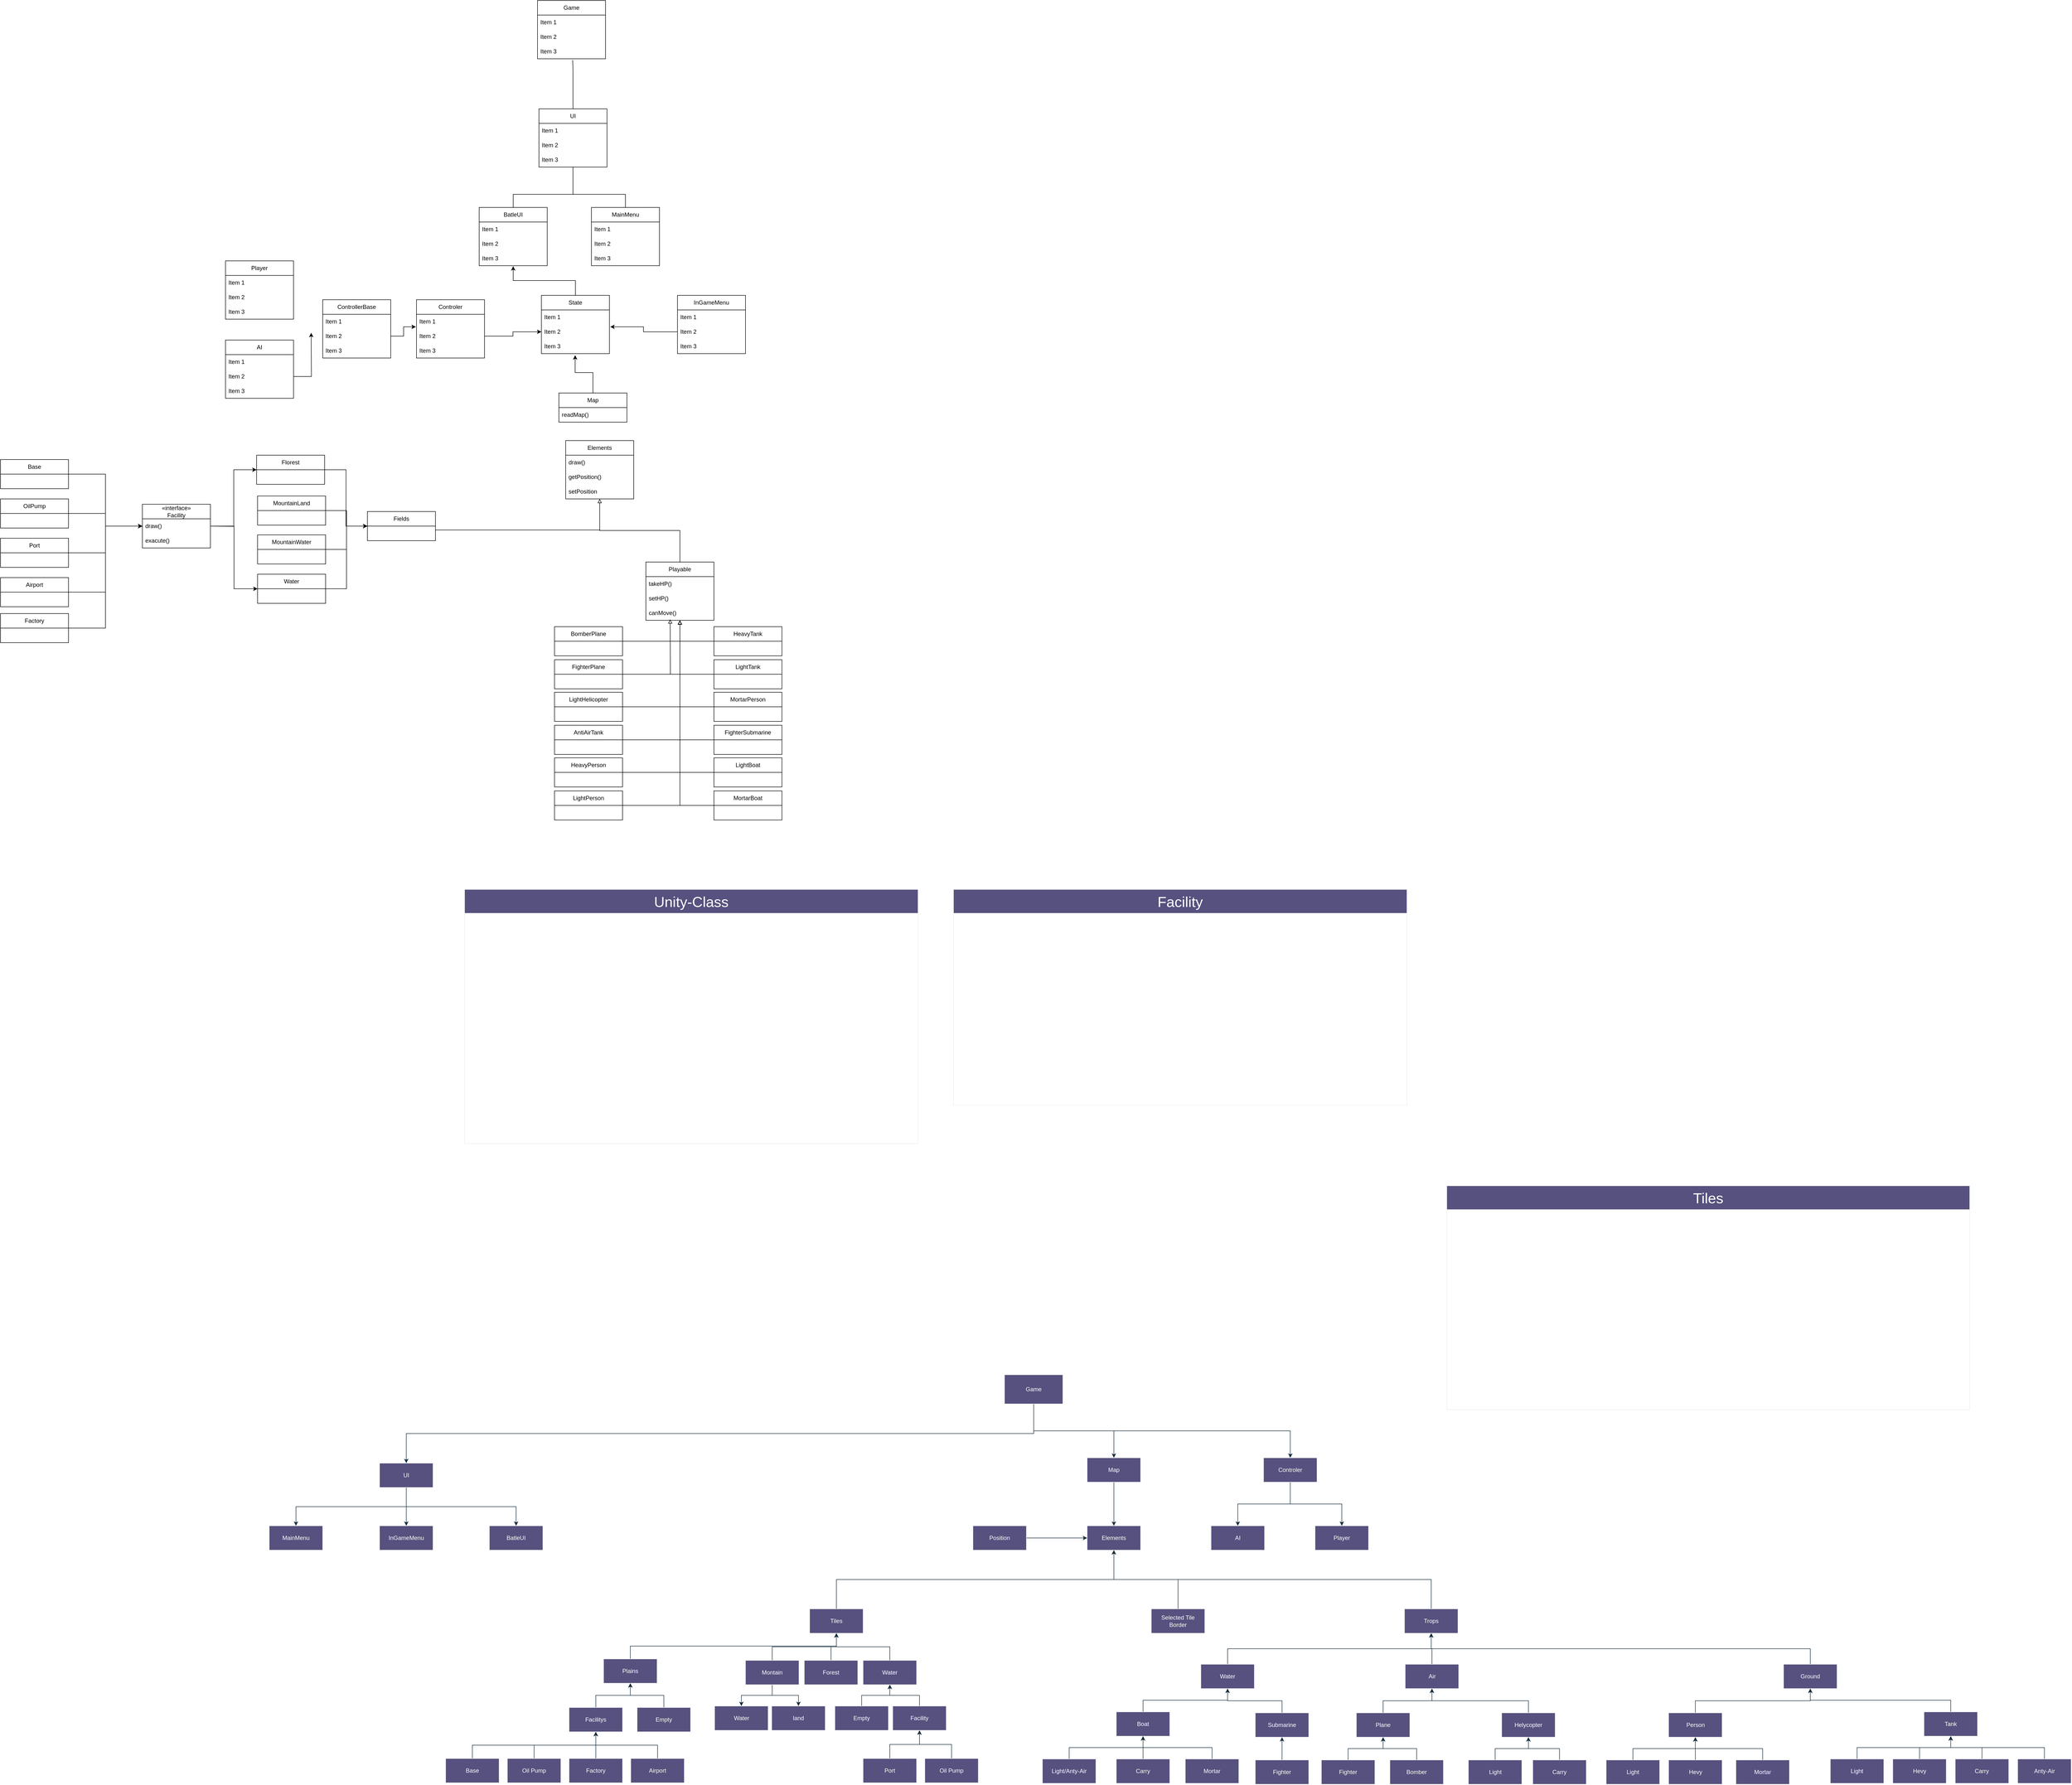 <mxfile version="22.1.4" type="github" pages="2">
  <diagram id="C5RBs43oDa-KdzZeNtuy" name="Page-1">
    <mxGraphModel dx="4923" dy="4358" grid="0" gridSize="10" guides="1" tooltips="1" connect="1" arrows="1" fold="1" page="0" pageScale="1" pageWidth="827" pageHeight="1169" math="0" shadow="0">
      <root>
        <mxCell id="WIyWlLk6GJQsqaUBKTNV-0" />
        <mxCell id="WIyWlLk6GJQsqaUBKTNV-1" parent="WIyWlLk6GJQsqaUBKTNV-0" />
        <mxCell id="ewMzH5aCmnsNZdWOMFAP-32" style="edgeStyle=orthogonalEdgeStyle;rounded=0;orthogonalLoop=1;jettySize=auto;html=1;exitX=0.5;exitY=1;exitDx=0;exitDy=0;entryX=0.5;entryY=0;entryDx=0;entryDy=0;labelBackgroundColor=none;strokeColor=#182E3E;fontColor=default;endArrow=none;endFill=0;startArrow=classic;startFill=1;" parent="WIyWlLk6GJQsqaUBKTNV-1" source="ewMzH5aCmnsNZdWOMFAP-0" target="ewMzH5aCmnsNZdWOMFAP-1" edge="1">
          <mxGeometry relative="1" as="geometry" />
        </mxCell>
        <mxCell id="ewMzH5aCmnsNZdWOMFAP-50" style="edgeStyle=orthogonalEdgeStyle;rounded=0;orthogonalLoop=1;jettySize=auto;html=1;exitX=0.5;exitY=1;exitDx=0;exitDy=0;labelBackgroundColor=none;strokeColor=#182E3E;fontColor=default;endArrow=none;endFill=0;startArrow=classic;startFill=1;" parent="WIyWlLk6GJQsqaUBKTNV-1" source="ewMzH5aCmnsNZdWOMFAP-0" target="ewMzH5aCmnsNZdWOMFAP-33" edge="1">
          <mxGeometry relative="1" as="geometry" />
        </mxCell>
        <mxCell id="1mslzaDGuqaqsSPEC3AM-32" style="edgeStyle=orthogonalEdgeStyle;rounded=0;orthogonalLoop=1;jettySize=auto;html=1;exitX=0.5;exitY=1;exitDx=0;exitDy=0;labelBackgroundColor=none;strokeColor=#182E3E;fontColor=default;endArrow=none;endFill=0;startArrow=classic;startFill=1;" parent="WIyWlLk6GJQsqaUBKTNV-1" source="ewMzH5aCmnsNZdWOMFAP-0" target="1mslzaDGuqaqsSPEC3AM-28" edge="1">
          <mxGeometry relative="1" as="geometry" />
        </mxCell>
        <mxCell id="ewMzH5aCmnsNZdWOMFAP-0" value="Elements" style="html=1;whiteSpace=wrap;labelBackgroundColor=none;fillColor=#56517E;strokeColor=#EEEEEE;fontColor=#FFFFFF;" parent="WIyWlLk6GJQsqaUBKTNV-1" vertex="1">
          <mxGeometry x="180" y="150" width="110" height="50" as="geometry" />
        </mxCell>
        <mxCell id="ewMzH5aCmnsNZdWOMFAP-7" style="edgeStyle=orthogonalEdgeStyle;rounded=0;orthogonalLoop=1;jettySize=auto;html=1;exitX=0.5;exitY=1;exitDx=0;exitDy=0;entryX=0.5;entryY=0;entryDx=0;entryDy=0;labelBackgroundColor=none;strokeColor=#182E3E;fontColor=default;endArrow=none;endFill=0;startArrow=classic;startFill=1;" parent="WIyWlLk6GJQsqaUBKTNV-1" source="ewMzH5aCmnsNZdWOMFAP-1" target="ewMzH5aCmnsNZdWOMFAP-5" edge="1">
          <mxGeometry relative="1" as="geometry" />
        </mxCell>
        <mxCell id="ewMzH5aCmnsNZdWOMFAP-8" style="edgeStyle=orthogonalEdgeStyle;rounded=0;orthogonalLoop=1;jettySize=auto;html=1;exitX=0.5;exitY=1;exitDx=0;exitDy=0;entryX=0.5;entryY=0;entryDx=0;entryDy=0;labelBackgroundColor=none;strokeColor=#182E3E;fontColor=default;endArrow=none;endFill=0;startArrow=classic;startFill=1;" parent="WIyWlLk6GJQsqaUBKTNV-1" source="ewMzH5aCmnsNZdWOMFAP-1" target="ewMzH5aCmnsNZdWOMFAP-3" edge="1">
          <mxGeometry relative="1" as="geometry" />
        </mxCell>
        <mxCell id="ewMzH5aCmnsNZdWOMFAP-9" style="edgeStyle=orthogonalEdgeStyle;rounded=0;orthogonalLoop=1;jettySize=auto;html=1;exitX=0.5;exitY=1;exitDx=0;exitDy=0;labelBackgroundColor=none;strokeColor=#182E3E;fontColor=default;endArrow=none;endFill=0;startArrow=classic;startFill=1;" parent="WIyWlLk6GJQsqaUBKTNV-1" source="ewMzH5aCmnsNZdWOMFAP-1" target="ewMzH5aCmnsNZdWOMFAP-4" edge="1">
          <mxGeometry relative="1" as="geometry" />
        </mxCell>
        <mxCell id="ewMzH5aCmnsNZdWOMFAP-10" style="edgeStyle=orthogonalEdgeStyle;rounded=0;orthogonalLoop=1;jettySize=auto;html=1;exitX=0.5;exitY=1;exitDx=0;exitDy=0;labelBackgroundColor=none;strokeColor=#182E3E;fontColor=default;endArrow=none;endFill=0;startArrow=classic;startFill=1;" parent="WIyWlLk6GJQsqaUBKTNV-1" source="ewMzH5aCmnsNZdWOMFAP-1" target="ewMzH5aCmnsNZdWOMFAP-2" edge="1">
          <mxGeometry relative="1" as="geometry" />
        </mxCell>
        <mxCell id="ewMzH5aCmnsNZdWOMFAP-1" value="Tiles" style="html=1;whiteSpace=wrap;labelBackgroundColor=none;fillColor=#56517E;strokeColor=#EEEEEE;fontColor=#FFFFFF;" parent="WIyWlLk6GJQsqaUBKTNV-1" vertex="1">
          <mxGeometry x="-391" y="321" width="110" height="50" as="geometry" />
        </mxCell>
        <mxCell id="ewMzH5aCmnsNZdWOMFAP-26" style="edgeStyle=orthogonalEdgeStyle;rounded=0;orthogonalLoop=1;jettySize=auto;html=1;exitX=0.5;exitY=1;exitDx=0;exitDy=0;entryX=0.5;entryY=0;entryDx=0;entryDy=0;labelBackgroundColor=none;strokeColor=#182E3E;fontColor=default;endArrow=none;endFill=0;startArrow=classic;startFill=1;" parent="WIyWlLk6GJQsqaUBKTNV-1" source="ewMzH5aCmnsNZdWOMFAP-2" target="ewMzH5aCmnsNZdWOMFAP-24" edge="1">
          <mxGeometry relative="1" as="geometry" />
        </mxCell>
        <mxCell id="ewMzH5aCmnsNZdWOMFAP-27" style="edgeStyle=orthogonalEdgeStyle;rounded=0;orthogonalLoop=1;jettySize=auto;html=1;exitX=0.5;exitY=1;exitDx=0;exitDy=0;labelBackgroundColor=none;strokeColor=#182E3E;fontColor=default;endArrow=none;endFill=0;startArrow=classic;startFill=1;" parent="WIyWlLk6GJQsqaUBKTNV-1" source="ewMzH5aCmnsNZdWOMFAP-2" target="ewMzH5aCmnsNZdWOMFAP-25" edge="1">
          <mxGeometry relative="1" as="geometry" />
        </mxCell>
        <mxCell id="ewMzH5aCmnsNZdWOMFAP-2" value="Water" style="html=1;whiteSpace=wrap;labelBackgroundColor=none;fillColor=#56517E;strokeColor=#EEEEEE;fontColor=#FFFFFF;" parent="WIyWlLk6GJQsqaUBKTNV-1" vertex="1">
          <mxGeometry x="-281" y="427" width="110" height="50" as="geometry" />
        </mxCell>
        <mxCell id="7FJz8fJp2kznYSRxWYBw-2" style="edgeStyle=orthogonalEdgeStyle;rounded=0;orthogonalLoop=1;jettySize=auto;html=1;exitX=0.5;exitY=1;exitDx=0;exitDy=0;entryX=0.5;entryY=0;entryDx=0;entryDy=0;labelBackgroundColor=none;strokeColor=#182E3E;fontColor=default;" parent="WIyWlLk6GJQsqaUBKTNV-1" source="ewMzH5aCmnsNZdWOMFAP-3" target="7FJz8fJp2kznYSRxWYBw-0" edge="1">
          <mxGeometry relative="1" as="geometry" />
        </mxCell>
        <mxCell id="7FJz8fJp2kznYSRxWYBw-3" style="edgeStyle=orthogonalEdgeStyle;rounded=0;orthogonalLoop=1;jettySize=auto;html=1;exitX=0.5;exitY=1;exitDx=0;exitDy=0;entryX=0.5;entryY=0;entryDx=0;entryDy=0;labelBackgroundColor=none;strokeColor=#182E3E;fontColor=default;" parent="WIyWlLk6GJQsqaUBKTNV-1" source="ewMzH5aCmnsNZdWOMFAP-3" target="7FJz8fJp2kznYSRxWYBw-1" edge="1">
          <mxGeometry relative="1" as="geometry" />
        </mxCell>
        <mxCell id="ewMzH5aCmnsNZdWOMFAP-3" value="Montain" style="html=1;whiteSpace=wrap;labelBackgroundColor=none;fillColor=#56517E;strokeColor=#EEEEEE;fontColor=#FFFFFF;" parent="WIyWlLk6GJQsqaUBKTNV-1" vertex="1">
          <mxGeometry x="-523" y="427" width="110" height="50" as="geometry" />
        </mxCell>
        <mxCell id="ewMzH5aCmnsNZdWOMFAP-14" style="edgeStyle=orthogonalEdgeStyle;rounded=0;orthogonalLoop=1;jettySize=auto;html=1;exitX=0.5;exitY=1;exitDx=0;exitDy=0;labelBackgroundColor=none;strokeColor=#182E3E;fontColor=default;endArrow=none;endFill=0;startArrow=classic;startFill=1;" parent="WIyWlLk6GJQsqaUBKTNV-1" source="ewMzH5aCmnsNZdWOMFAP-4" target="ewMzH5aCmnsNZdWOMFAP-12" edge="1">
          <mxGeometry relative="1" as="geometry" />
        </mxCell>
        <mxCell id="ewMzH5aCmnsNZdWOMFAP-15" style="edgeStyle=orthogonalEdgeStyle;rounded=0;orthogonalLoop=1;jettySize=auto;html=1;exitX=0.5;exitY=1;exitDx=0;exitDy=0;entryX=0.5;entryY=0;entryDx=0;entryDy=0;labelBackgroundColor=none;strokeColor=#182E3E;fontColor=default;endArrow=none;endFill=0;startArrow=classic;startFill=1;" parent="WIyWlLk6GJQsqaUBKTNV-1" source="ewMzH5aCmnsNZdWOMFAP-4" target="ewMzH5aCmnsNZdWOMFAP-13" edge="1">
          <mxGeometry relative="1" as="geometry" />
        </mxCell>
        <mxCell id="ewMzH5aCmnsNZdWOMFAP-4" value="Plains" style="html=1;whiteSpace=wrap;labelBackgroundColor=none;fillColor=#56517E;strokeColor=#EEEEEE;fontColor=#FFFFFF;" parent="WIyWlLk6GJQsqaUBKTNV-1" vertex="1">
          <mxGeometry x="-815" y="424" width="110" height="50" as="geometry" />
        </mxCell>
        <mxCell id="ewMzH5aCmnsNZdWOMFAP-5" value="Forest" style="html=1;whiteSpace=wrap;labelBackgroundColor=none;fillColor=#56517E;strokeColor=#EEEEEE;fontColor=#FFFFFF;" parent="WIyWlLk6GJQsqaUBKTNV-1" vertex="1">
          <mxGeometry x="-402" y="427" width="110" height="50" as="geometry" />
        </mxCell>
        <mxCell id="ewMzH5aCmnsNZdWOMFAP-19" style="edgeStyle=orthogonalEdgeStyle;rounded=0;orthogonalLoop=1;jettySize=auto;html=1;exitX=0.5;exitY=1;exitDx=0;exitDy=0;entryX=0.5;entryY=0;entryDx=0;entryDy=0;labelBackgroundColor=none;strokeColor=#182E3E;fontColor=default;endArrow=none;endFill=0;startArrow=classic;startFill=1;" parent="WIyWlLk6GJQsqaUBKTNV-1" source="ewMzH5aCmnsNZdWOMFAP-12" target="ewMzH5aCmnsNZdWOMFAP-17" edge="1">
          <mxGeometry relative="1" as="geometry" />
        </mxCell>
        <mxCell id="ewMzH5aCmnsNZdWOMFAP-20" style="edgeStyle=orthogonalEdgeStyle;rounded=0;orthogonalLoop=1;jettySize=auto;html=1;exitX=0.5;exitY=1;exitDx=0;exitDy=0;labelBackgroundColor=none;strokeColor=#182E3E;fontColor=default;endArrow=none;endFill=0;startArrow=classic;startFill=1;" parent="WIyWlLk6GJQsqaUBKTNV-1" source="ewMzH5aCmnsNZdWOMFAP-12" target="ewMzH5aCmnsNZdWOMFAP-16" edge="1">
          <mxGeometry relative="1" as="geometry" />
        </mxCell>
        <mxCell id="ewMzH5aCmnsNZdWOMFAP-21" style="edgeStyle=orthogonalEdgeStyle;rounded=0;orthogonalLoop=1;jettySize=auto;html=1;exitX=0.5;exitY=1;exitDx=0;exitDy=0;labelBackgroundColor=none;strokeColor=#182E3E;fontColor=default;endArrow=none;endFill=0;startArrow=classic;startFill=1;" parent="WIyWlLk6GJQsqaUBKTNV-1" source="ewMzH5aCmnsNZdWOMFAP-12" target="ewMzH5aCmnsNZdWOMFAP-18" edge="1">
          <mxGeometry relative="1" as="geometry" />
        </mxCell>
        <mxCell id="ewMzH5aCmnsNZdWOMFAP-23" style="edgeStyle=orthogonalEdgeStyle;rounded=0;orthogonalLoop=1;jettySize=auto;html=1;exitX=0.5;exitY=1;exitDx=0;exitDy=0;labelBackgroundColor=none;strokeColor=#182E3E;fontColor=default;endArrow=none;endFill=0;startArrow=classic;startFill=1;" parent="WIyWlLk6GJQsqaUBKTNV-1" source="ewMzH5aCmnsNZdWOMFAP-12" target="ewMzH5aCmnsNZdWOMFAP-22" edge="1">
          <mxGeometry relative="1" as="geometry" />
        </mxCell>
        <mxCell id="ewMzH5aCmnsNZdWOMFAP-12" value="Facilitys" style="html=1;whiteSpace=wrap;labelBackgroundColor=none;fillColor=#56517E;strokeColor=#EEEEEE;fontColor=#FFFFFF;" parent="WIyWlLk6GJQsqaUBKTNV-1" vertex="1">
          <mxGeometry x="-886" y="524" width="110" height="50" as="geometry" />
        </mxCell>
        <mxCell id="ewMzH5aCmnsNZdWOMFAP-13" value="Empty" style="html=1;whiteSpace=wrap;labelBackgroundColor=none;fillColor=#56517E;strokeColor=#EEEEEE;fontColor=#FFFFFF;" parent="WIyWlLk6GJQsqaUBKTNV-1" vertex="1">
          <mxGeometry x="-746" y="524" width="110" height="50" as="geometry" />
        </mxCell>
        <mxCell id="ewMzH5aCmnsNZdWOMFAP-16" value="Oil Pump" style="html=1;whiteSpace=wrap;labelBackgroundColor=none;fillColor=#56517E;strokeColor=#EEEEEE;fontColor=#FFFFFF;" parent="WIyWlLk6GJQsqaUBKTNV-1" vertex="1">
          <mxGeometry x="-1013" y="629" width="110" height="50" as="geometry" />
        </mxCell>
        <mxCell id="ewMzH5aCmnsNZdWOMFAP-17" value="Factory" style="html=1;whiteSpace=wrap;labelBackgroundColor=none;fillColor=#56517E;strokeColor=#EEEEEE;fontColor=#FFFFFF;" parent="WIyWlLk6GJQsqaUBKTNV-1" vertex="1">
          <mxGeometry x="-886" y="629" width="110" height="50" as="geometry" />
        </mxCell>
        <mxCell id="ewMzH5aCmnsNZdWOMFAP-18" value="Airport" style="html=1;whiteSpace=wrap;labelBackgroundColor=none;fillColor=#56517E;strokeColor=#EEEEEE;fontColor=#FFFFFF;" parent="WIyWlLk6GJQsqaUBKTNV-1" vertex="1">
          <mxGeometry x="-759" y="629" width="110" height="50" as="geometry" />
        </mxCell>
        <mxCell id="ewMzH5aCmnsNZdWOMFAP-22" value="Base&lt;br&gt;" style="html=1;whiteSpace=wrap;labelBackgroundColor=none;fillColor=#56517E;strokeColor=#EEEEEE;fontColor=#FFFFFF;" parent="WIyWlLk6GJQsqaUBKTNV-1" vertex="1">
          <mxGeometry x="-1140" y="629" width="110" height="50" as="geometry" />
        </mxCell>
        <mxCell id="ewMzH5aCmnsNZdWOMFAP-30" style="edgeStyle=orthogonalEdgeStyle;rounded=0;orthogonalLoop=1;jettySize=auto;html=1;exitX=0.5;exitY=1;exitDx=0;exitDy=0;entryX=0.5;entryY=0;entryDx=0;entryDy=0;labelBackgroundColor=none;strokeColor=#182E3E;fontColor=default;endArrow=none;endFill=0;startArrow=classic;startFill=1;" parent="WIyWlLk6GJQsqaUBKTNV-1" source="ewMzH5aCmnsNZdWOMFAP-24" target="ewMzH5aCmnsNZdWOMFAP-28" edge="1">
          <mxGeometry relative="1" as="geometry" />
        </mxCell>
        <mxCell id="ewMzH5aCmnsNZdWOMFAP-31" style="edgeStyle=orthogonalEdgeStyle;rounded=0;orthogonalLoop=1;jettySize=auto;html=1;exitX=0.5;exitY=1;exitDx=0;exitDy=0;labelBackgroundColor=none;strokeColor=#182E3E;fontColor=default;endArrow=none;endFill=0;startArrow=classic;startFill=1;" parent="WIyWlLk6GJQsqaUBKTNV-1" source="ewMzH5aCmnsNZdWOMFAP-24" target="ewMzH5aCmnsNZdWOMFAP-29" edge="1">
          <mxGeometry relative="1" as="geometry" />
        </mxCell>
        <mxCell id="ewMzH5aCmnsNZdWOMFAP-24" value="Facility" style="html=1;whiteSpace=wrap;labelBackgroundColor=none;fillColor=#56517E;strokeColor=#EEEEEE;fontColor=#FFFFFF;" parent="WIyWlLk6GJQsqaUBKTNV-1" vertex="1">
          <mxGeometry x="-220" y="521" width="110" height="50" as="geometry" />
        </mxCell>
        <mxCell id="ewMzH5aCmnsNZdWOMFAP-25" value="Empty" style="html=1;whiteSpace=wrap;labelBackgroundColor=none;fillColor=#56517E;strokeColor=#EEEEEE;fontColor=#FFFFFF;" parent="WIyWlLk6GJQsqaUBKTNV-1" vertex="1">
          <mxGeometry x="-339" y="521" width="110" height="50" as="geometry" />
        </mxCell>
        <mxCell id="ewMzH5aCmnsNZdWOMFAP-28" value="Port" style="html=1;whiteSpace=wrap;labelBackgroundColor=none;fillColor=#56517E;strokeColor=#EEEEEE;fontColor=#FFFFFF;" parent="WIyWlLk6GJQsqaUBKTNV-1" vertex="1">
          <mxGeometry x="-281" y="629" width="110" height="50" as="geometry" />
        </mxCell>
        <mxCell id="ewMzH5aCmnsNZdWOMFAP-29" value="Oil Pump" style="html=1;whiteSpace=wrap;labelBackgroundColor=none;fillColor=#56517E;strokeColor=#EEEEEE;fontColor=#FFFFFF;" parent="WIyWlLk6GJQsqaUBKTNV-1" vertex="1">
          <mxGeometry x="-154" y="629" width="110" height="50" as="geometry" />
        </mxCell>
        <mxCell id="ewMzH5aCmnsNZdWOMFAP-49" style="edgeStyle=orthogonalEdgeStyle;rounded=0;orthogonalLoop=1;jettySize=auto;html=1;exitX=0.5;exitY=1;exitDx=0;exitDy=0;entryX=0.5;entryY=0;entryDx=0;entryDy=0;labelBackgroundColor=none;strokeColor=#182E3E;fontColor=default;endArrow=none;endFill=0;startArrow=classic;startFill=1;" parent="WIyWlLk6GJQsqaUBKTNV-1" source="ewMzH5aCmnsNZdWOMFAP-33" target="ewMzH5aCmnsNZdWOMFAP-36" edge="1">
          <mxGeometry relative="1" as="geometry" />
        </mxCell>
        <mxCell id="ewMzH5aCmnsNZdWOMFAP-51" style="edgeStyle=orthogonalEdgeStyle;rounded=0;orthogonalLoop=1;jettySize=auto;html=1;exitX=0.5;exitY=1;exitDx=0;exitDy=0;entryX=0.5;entryY=0;entryDx=0;entryDy=0;labelBackgroundColor=none;strokeColor=#182E3E;fontColor=default;endArrow=none;endFill=0;startArrow=classic;startFill=1;" parent="WIyWlLk6GJQsqaUBKTNV-1" source="ewMzH5aCmnsNZdWOMFAP-33" target="ewMzH5aCmnsNZdWOMFAP-35" edge="1">
          <mxGeometry relative="1" as="geometry" />
        </mxCell>
        <mxCell id="ewMzH5aCmnsNZdWOMFAP-52" style="edgeStyle=orthogonalEdgeStyle;rounded=0;orthogonalLoop=1;jettySize=auto;html=1;exitX=0.5;exitY=1;exitDx=0;exitDy=0;entryX=0.5;entryY=0;entryDx=0;entryDy=0;labelBackgroundColor=none;strokeColor=#182E3E;fontColor=default;endArrow=none;endFill=0;startArrow=classic;startFill=1;" parent="WIyWlLk6GJQsqaUBKTNV-1" source="ewMzH5aCmnsNZdWOMFAP-33" target="ewMzH5aCmnsNZdWOMFAP-34" edge="1">
          <mxGeometry relative="1" as="geometry" />
        </mxCell>
        <mxCell id="ewMzH5aCmnsNZdWOMFAP-33" value="Trops" style="html=1;whiteSpace=wrap;labelBackgroundColor=none;fillColor=#56517E;strokeColor=#EEEEEE;fontColor=#FFFFFF;" parent="WIyWlLk6GJQsqaUBKTNV-1" vertex="1">
          <mxGeometry x="833" y="321" width="110" height="50" as="geometry" />
        </mxCell>
        <mxCell id="ewMzH5aCmnsNZdWOMFAP-79" style="edgeStyle=orthogonalEdgeStyle;rounded=0;orthogonalLoop=1;jettySize=auto;html=1;exitX=0.5;exitY=1;exitDx=0;exitDy=0;entryX=0.5;entryY=0;entryDx=0;entryDy=0;labelBackgroundColor=none;strokeColor=#182E3E;fontColor=default;endArrow=none;endFill=0;startArrow=classic;startFill=1;" parent="WIyWlLk6GJQsqaUBKTNV-1" source="ewMzH5aCmnsNZdWOMFAP-34" target="ewMzH5aCmnsNZdWOMFAP-69" edge="1">
          <mxGeometry relative="1" as="geometry" />
        </mxCell>
        <mxCell id="ewMzH5aCmnsNZdWOMFAP-84" style="edgeStyle=orthogonalEdgeStyle;rounded=0;orthogonalLoop=1;jettySize=auto;html=1;exitX=0.5;exitY=1;exitDx=0;exitDy=0;entryX=0.5;entryY=0;entryDx=0;entryDy=0;labelBackgroundColor=none;strokeColor=#182E3E;fontColor=default;endArrow=none;endFill=0;startArrow=classic;startFill=1;" parent="WIyWlLk6GJQsqaUBKTNV-1" source="ewMzH5aCmnsNZdWOMFAP-34" target="ewMzH5aCmnsNZdWOMFAP-68" edge="1">
          <mxGeometry relative="1" as="geometry" />
        </mxCell>
        <mxCell id="ewMzH5aCmnsNZdWOMFAP-34" value="Ground" style="html=1;whiteSpace=wrap;labelBackgroundColor=none;fillColor=#56517E;strokeColor=#EEEEEE;fontColor=#FFFFFF;" parent="WIyWlLk6GJQsqaUBKTNV-1" vertex="1">
          <mxGeometry x="1613" y="435" width="110" height="50" as="geometry" />
        </mxCell>
        <mxCell id="ewMzH5aCmnsNZdWOMFAP-53" style="edgeStyle=orthogonalEdgeStyle;rounded=0;orthogonalLoop=1;jettySize=auto;html=1;exitX=0.5;exitY=1;exitDx=0;exitDy=0;labelBackgroundColor=none;strokeColor=#182E3E;fontColor=default;endArrow=none;endFill=0;startArrow=classic;startFill=1;" parent="WIyWlLk6GJQsqaUBKTNV-1" source="ewMzH5aCmnsNZdWOMFAP-35" target="ewMzH5aCmnsNZdWOMFAP-43" edge="1">
          <mxGeometry relative="1" as="geometry" />
        </mxCell>
        <mxCell id="ewMzH5aCmnsNZdWOMFAP-55" style="edgeStyle=orthogonalEdgeStyle;rounded=0;orthogonalLoop=1;jettySize=auto;html=1;exitX=0.5;exitY=1;exitDx=0;exitDy=0;entryX=0.5;entryY=0;entryDx=0;entryDy=0;labelBackgroundColor=none;strokeColor=#182E3E;fontColor=default;endArrow=none;endFill=0;startArrow=classic;startFill=1;" parent="WIyWlLk6GJQsqaUBKTNV-1" source="ewMzH5aCmnsNZdWOMFAP-35" target="ewMzH5aCmnsNZdWOMFAP-45" edge="1">
          <mxGeometry relative="1" as="geometry" />
        </mxCell>
        <mxCell id="ewMzH5aCmnsNZdWOMFAP-35" value="Air" style="html=1;whiteSpace=wrap;labelBackgroundColor=none;fillColor=#56517E;strokeColor=#EEEEEE;fontColor=#FFFFFF;" parent="WIyWlLk6GJQsqaUBKTNV-1" vertex="1">
          <mxGeometry x="834.5" y="435" width="110" height="50" as="geometry" />
        </mxCell>
        <mxCell id="ewMzH5aCmnsNZdWOMFAP-46" style="edgeStyle=orthogonalEdgeStyle;rounded=0;orthogonalLoop=1;jettySize=auto;html=1;exitX=0.5;exitY=1;exitDx=0;exitDy=0;labelBackgroundColor=none;strokeColor=#182E3E;fontColor=default;endArrow=none;endFill=0;startArrow=classic;startFill=1;" parent="WIyWlLk6GJQsqaUBKTNV-1" source="ewMzH5aCmnsNZdWOMFAP-36" target="ewMzH5aCmnsNZdWOMFAP-37" edge="1">
          <mxGeometry relative="1" as="geometry" />
        </mxCell>
        <mxCell id="ewMzH5aCmnsNZdWOMFAP-47" style="edgeStyle=orthogonalEdgeStyle;rounded=0;orthogonalLoop=1;jettySize=auto;html=1;exitX=0.5;exitY=1;exitDx=0;exitDy=0;labelBackgroundColor=none;strokeColor=#182E3E;fontColor=default;endArrow=none;endFill=0;startArrow=classic;startFill=1;" parent="WIyWlLk6GJQsqaUBKTNV-1" source="ewMzH5aCmnsNZdWOMFAP-36" target="ewMzH5aCmnsNZdWOMFAP-39" edge="1">
          <mxGeometry relative="1" as="geometry" />
        </mxCell>
        <mxCell id="ewMzH5aCmnsNZdWOMFAP-36" value="Water" style="html=1;whiteSpace=wrap;labelBackgroundColor=none;fillColor=#56517E;strokeColor=#EEEEEE;fontColor=#FFFFFF;" parent="WIyWlLk6GJQsqaUBKTNV-1" vertex="1">
          <mxGeometry x="414" y="435" width="110" height="50" as="geometry" />
        </mxCell>
        <mxCell id="1mslzaDGuqaqsSPEC3AM-5" style="edgeStyle=orthogonalEdgeStyle;rounded=0;orthogonalLoop=1;jettySize=auto;html=1;exitX=0.5;exitY=1;exitDx=0;exitDy=0;entryX=0.5;entryY=0;entryDx=0;entryDy=0;strokeColor=#182E3E;labelBackgroundColor=none;fontColor=default;endArrow=none;endFill=0;startArrow=classic;startFill=1;" parent="WIyWlLk6GJQsqaUBKTNV-1" source="ewMzH5aCmnsNZdWOMFAP-37" target="ewMzH5aCmnsNZdWOMFAP-38" edge="1">
          <mxGeometry relative="1" as="geometry" />
        </mxCell>
        <mxCell id="1mslzaDGuqaqsSPEC3AM-6" style="edgeStyle=orthogonalEdgeStyle;rounded=0;orthogonalLoop=1;jettySize=auto;html=1;exitX=0.5;exitY=1;exitDx=0;exitDy=0;entryX=0.5;entryY=0;entryDx=0;entryDy=0;strokeColor=#182E3E;labelBackgroundColor=none;fontColor=default;endArrow=none;endFill=0;startArrow=classic;startFill=1;" parent="WIyWlLk6GJQsqaUBKTNV-1" source="ewMzH5aCmnsNZdWOMFAP-37" target="1mslzaDGuqaqsSPEC3AM-4" edge="1">
          <mxGeometry relative="1" as="geometry" />
        </mxCell>
        <mxCell id="1mslzaDGuqaqsSPEC3AM-7" style="edgeStyle=orthogonalEdgeStyle;rounded=0;orthogonalLoop=1;jettySize=auto;html=1;exitX=0.5;exitY=1;exitDx=0;exitDy=0;strokeColor=#182E3E;labelBackgroundColor=none;fontColor=default;endArrow=none;endFill=0;startArrow=classic;startFill=1;" parent="WIyWlLk6GJQsqaUBKTNV-1" source="ewMzH5aCmnsNZdWOMFAP-37" target="1mslzaDGuqaqsSPEC3AM-3" edge="1">
          <mxGeometry relative="1" as="geometry" />
        </mxCell>
        <mxCell id="ewMzH5aCmnsNZdWOMFAP-37" value="Boat" style="html=1;whiteSpace=wrap;labelBackgroundColor=none;fillColor=#56517E;strokeColor=#EEEEEE;fontColor=#FFFFFF;" parent="WIyWlLk6GJQsqaUBKTNV-1" vertex="1">
          <mxGeometry x="240" y="533" width="110" height="50" as="geometry" />
        </mxCell>
        <mxCell id="ewMzH5aCmnsNZdWOMFAP-38" value="Light/Anty-Air" style="html=1;whiteSpace=wrap;labelBackgroundColor=none;fillColor=#56517E;strokeColor=#EEEEEE;fontColor=#FFFFFF;" parent="WIyWlLk6GJQsqaUBKTNV-1" vertex="1">
          <mxGeometry x="88" y="630" width="110" height="50" as="geometry" />
        </mxCell>
        <mxCell id="1mslzaDGuqaqsSPEC3AM-19" style="edgeStyle=orthogonalEdgeStyle;rounded=0;orthogonalLoop=1;jettySize=auto;html=1;exitX=0.5;exitY=1;exitDx=0;exitDy=0;entryX=0.5;entryY=0;entryDx=0;entryDy=0;labelBackgroundColor=none;strokeColor=#182E3E;fontColor=default;endArrow=none;endFill=0;startArrow=classic;startFill=1;" parent="WIyWlLk6GJQsqaUBKTNV-1" source="ewMzH5aCmnsNZdWOMFAP-39" target="1mslzaDGuqaqsSPEC3AM-18" edge="1">
          <mxGeometry relative="1" as="geometry" />
        </mxCell>
        <mxCell id="ewMzH5aCmnsNZdWOMFAP-39" value="Submarine" style="html=1;whiteSpace=wrap;labelBackgroundColor=none;fillColor=#56517E;strokeColor=#EEEEEE;fontColor=#FFFFFF;" parent="WIyWlLk6GJQsqaUBKTNV-1" vertex="1">
          <mxGeometry x="526" y="535" width="110" height="50" as="geometry" />
        </mxCell>
        <mxCell id="1mslzaDGuqaqsSPEC3AM-1" style="edgeStyle=orthogonalEdgeStyle;rounded=0;orthogonalLoop=1;jettySize=auto;html=1;exitX=0.5;exitY=1;exitDx=0;exitDy=0;entryX=0.5;entryY=0;entryDx=0;entryDy=0;strokeColor=#182E3E;labelBackgroundColor=none;fontColor=default;endArrow=none;endFill=0;startArrow=classic;startFill=1;" parent="WIyWlLk6GJQsqaUBKTNV-1" source="ewMzH5aCmnsNZdWOMFAP-43" target="1mslzaDGuqaqsSPEC3AM-0" edge="1">
          <mxGeometry relative="1" as="geometry" />
        </mxCell>
        <mxCell id="1mslzaDGuqaqsSPEC3AM-2" style="edgeStyle=orthogonalEdgeStyle;rounded=0;orthogonalLoop=1;jettySize=auto;html=1;exitX=0.5;exitY=1;exitDx=0;exitDy=0;entryX=0.5;entryY=0;entryDx=0;entryDy=0;strokeColor=#182E3E;labelBackgroundColor=none;fontColor=default;endArrow=none;endFill=0;startArrow=classic;startFill=1;" parent="WIyWlLk6GJQsqaUBKTNV-1" source="ewMzH5aCmnsNZdWOMFAP-43" target="ewMzH5aCmnsNZdWOMFAP-44" edge="1">
          <mxGeometry relative="1" as="geometry" />
        </mxCell>
        <mxCell id="ewMzH5aCmnsNZdWOMFAP-43" value="Plane" style="html=1;whiteSpace=wrap;labelBackgroundColor=none;fillColor=#56517E;strokeColor=#EEEEEE;fontColor=#FFFFFF;" parent="WIyWlLk6GJQsqaUBKTNV-1" vertex="1">
          <mxGeometry x="734" y="535" width="110" height="50" as="geometry" />
        </mxCell>
        <mxCell id="ewMzH5aCmnsNZdWOMFAP-44" value="Bomber" style="html=1;whiteSpace=wrap;labelBackgroundColor=none;fillColor=#56517E;strokeColor=#EEEEEE;fontColor=#FFFFFF;" parent="WIyWlLk6GJQsqaUBKTNV-1" vertex="1">
          <mxGeometry x="803" y="632" width="110" height="50" as="geometry" />
        </mxCell>
        <mxCell id="1mslzaDGuqaqsSPEC3AM-17" style="edgeStyle=orthogonalEdgeStyle;rounded=0;orthogonalLoop=1;jettySize=auto;html=1;exitX=0.5;exitY=1;exitDx=0;exitDy=0;entryX=0.5;entryY=0;entryDx=0;entryDy=0;labelBackgroundColor=none;strokeColor=#182E3E;fontColor=default;endArrow=none;endFill=0;startArrow=classic;startFill=1;" parent="WIyWlLk6GJQsqaUBKTNV-1" source="ewMzH5aCmnsNZdWOMFAP-45" target="1mslzaDGuqaqsSPEC3AM-16" edge="1">
          <mxGeometry relative="1" as="geometry" />
        </mxCell>
        <mxCell id="1mslzaDGuqaqsSPEC3AM-25" style="edgeStyle=orthogonalEdgeStyle;rounded=0;orthogonalLoop=1;jettySize=auto;html=1;exitX=0.5;exitY=1;exitDx=0;exitDy=0;entryX=0.5;entryY=0;entryDx=0;entryDy=0;labelBackgroundColor=none;strokeColor=#182E3E;fontColor=default;endArrow=none;endFill=0;startArrow=classic;startFill=1;" parent="WIyWlLk6GJQsqaUBKTNV-1" source="ewMzH5aCmnsNZdWOMFAP-45" target="1mslzaDGuqaqsSPEC3AM-24" edge="1">
          <mxGeometry relative="1" as="geometry" />
        </mxCell>
        <mxCell id="ewMzH5aCmnsNZdWOMFAP-45" value="Helycopter" style="html=1;whiteSpace=wrap;labelBackgroundColor=none;fillColor=#56517E;strokeColor=#EEEEEE;fontColor=#FFFFFF;" parent="WIyWlLk6GJQsqaUBKTNV-1" vertex="1">
          <mxGeometry x="1033" y="535" width="110" height="50" as="geometry" />
        </mxCell>
        <mxCell id="ewMzH5aCmnsNZdWOMFAP-87" style="edgeStyle=orthogonalEdgeStyle;rounded=0;orthogonalLoop=1;jettySize=auto;html=1;exitX=0.5;exitY=1;exitDx=0;exitDy=0;entryX=0.5;entryY=0;entryDx=0;entryDy=0;labelBackgroundColor=none;strokeColor=#182E3E;fontColor=default;endArrow=none;endFill=0;startArrow=classic;startFill=1;" parent="WIyWlLk6GJQsqaUBKTNV-1" source="ewMzH5aCmnsNZdWOMFAP-68" target="ewMzH5aCmnsNZdWOMFAP-80" edge="1">
          <mxGeometry relative="1" as="geometry" />
        </mxCell>
        <mxCell id="ewMzH5aCmnsNZdWOMFAP-88" style="edgeStyle=orthogonalEdgeStyle;rounded=0;orthogonalLoop=1;jettySize=auto;html=1;exitX=0.5;exitY=1;exitDx=0;exitDy=0;entryX=0.5;entryY=0;entryDx=0;entryDy=0;labelBackgroundColor=none;strokeColor=#182E3E;fontColor=default;endArrow=none;endFill=0;startArrow=classic;startFill=1;" parent="WIyWlLk6GJQsqaUBKTNV-1" source="ewMzH5aCmnsNZdWOMFAP-68" target="ewMzH5aCmnsNZdWOMFAP-81" edge="1">
          <mxGeometry relative="1" as="geometry" />
        </mxCell>
        <mxCell id="ewMzH5aCmnsNZdWOMFAP-89" style="edgeStyle=orthogonalEdgeStyle;rounded=0;orthogonalLoop=1;jettySize=auto;html=1;exitX=0.5;exitY=1;exitDx=0;exitDy=0;entryX=0.5;entryY=0;entryDx=0;entryDy=0;labelBackgroundColor=none;strokeColor=#182E3E;fontColor=default;endArrow=none;endFill=0;startArrow=classic;startFill=1;" parent="WIyWlLk6GJQsqaUBKTNV-1" source="ewMzH5aCmnsNZdWOMFAP-68" target="ewMzH5aCmnsNZdWOMFAP-82" edge="1">
          <mxGeometry relative="1" as="geometry" />
        </mxCell>
        <mxCell id="ewMzH5aCmnsNZdWOMFAP-90" style="edgeStyle=orthogonalEdgeStyle;rounded=0;orthogonalLoop=1;jettySize=auto;html=1;exitX=0.5;exitY=1;exitDx=0;exitDy=0;entryX=0.5;entryY=0;entryDx=0;entryDy=0;labelBackgroundColor=none;strokeColor=#182E3E;fontColor=default;endArrow=none;endFill=0;startArrow=classic;startFill=1;" parent="WIyWlLk6GJQsqaUBKTNV-1" source="ewMzH5aCmnsNZdWOMFAP-68" target="ewMzH5aCmnsNZdWOMFAP-83" edge="1">
          <mxGeometry relative="1" as="geometry" />
        </mxCell>
        <mxCell id="ewMzH5aCmnsNZdWOMFAP-68" value="Tank" style="html=1;whiteSpace=wrap;labelBackgroundColor=none;fillColor=#56517E;strokeColor=#EEEEEE;fontColor=#FFFFFF;" parent="WIyWlLk6GJQsqaUBKTNV-1" vertex="1">
          <mxGeometry x="1902" y="533" width="110" height="50" as="geometry" />
        </mxCell>
        <mxCell id="ewMzH5aCmnsNZdWOMFAP-85" style="edgeStyle=orthogonalEdgeStyle;rounded=0;orthogonalLoop=1;jettySize=auto;html=1;exitX=0.5;exitY=1;exitDx=0;exitDy=0;entryX=0.5;entryY=0;entryDx=0;entryDy=0;labelBackgroundColor=none;strokeColor=#182E3E;fontColor=default;endArrow=none;endFill=0;startArrow=classic;startFill=1;" parent="WIyWlLk6GJQsqaUBKTNV-1" source="ewMzH5aCmnsNZdWOMFAP-69" target="ewMzH5aCmnsNZdWOMFAP-76" edge="1">
          <mxGeometry relative="1" as="geometry" />
        </mxCell>
        <mxCell id="ewMzH5aCmnsNZdWOMFAP-86" style="edgeStyle=orthogonalEdgeStyle;rounded=0;orthogonalLoop=1;jettySize=auto;html=1;exitX=0.5;exitY=1;exitDx=0;exitDy=0;labelBackgroundColor=none;strokeColor=#182E3E;fontColor=default;endArrow=none;endFill=0;startArrow=classic;startFill=1;" parent="WIyWlLk6GJQsqaUBKTNV-1" source="ewMzH5aCmnsNZdWOMFAP-69" target="ewMzH5aCmnsNZdWOMFAP-77" edge="1">
          <mxGeometry relative="1" as="geometry" />
        </mxCell>
        <mxCell id="1mslzaDGuqaqsSPEC3AM-21" style="edgeStyle=orthogonalEdgeStyle;rounded=0;orthogonalLoop=1;jettySize=auto;html=1;exitX=0.5;exitY=1;exitDx=0;exitDy=0;entryX=0.5;entryY=0;entryDx=0;entryDy=0;labelBackgroundColor=none;strokeColor=#182E3E;fontColor=default;endArrow=none;endFill=0;startArrow=classic;startFill=1;" parent="WIyWlLk6GJQsqaUBKTNV-1" source="ewMzH5aCmnsNZdWOMFAP-69" target="1mslzaDGuqaqsSPEC3AM-20" edge="1">
          <mxGeometry relative="1" as="geometry" />
        </mxCell>
        <mxCell id="ewMzH5aCmnsNZdWOMFAP-69" value="Person" style="html=1;whiteSpace=wrap;labelBackgroundColor=none;fillColor=#56517E;strokeColor=#EEEEEE;fontColor=#FFFFFF;" parent="WIyWlLk6GJQsqaUBKTNV-1" vertex="1">
          <mxGeometry x="1376.5" y="535" width="110" height="50" as="geometry" />
        </mxCell>
        <mxCell id="ewMzH5aCmnsNZdWOMFAP-76" value="Light" style="html=1;whiteSpace=wrap;labelBackgroundColor=none;fillColor=#56517E;strokeColor=#EEEEEE;fontColor=#FFFFFF;" parent="WIyWlLk6GJQsqaUBKTNV-1" vertex="1">
          <mxGeometry x="1248" y="632" width="110" height="50" as="geometry" />
        </mxCell>
        <mxCell id="ewMzH5aCmnsNZdWOMFAP-77" value="Hevy" style="html=1;whiteSpace=wrap;labelBackgroundColor=none;fillColor=#56517E;strokeColor=#EEEEEE;fontColor=#FFFFFF;" parent="WIyWlLk6GJQsqaUBKTNV-1" vertex="1">
          <mxGeometry x="1376.5" y="632" width="110" height="50" as="geometry" />
        </mxCell>
        <mxCell id="ewMzH5aCmnsNZdWOMFAP-80" value="Light" style="html=1;whiteSpace=wrap;labelBackgroundColor=none;fillColor=#56517E;strokeColor=#EEEEEE;fontColor=#FFFFFF;" parent="WIyWlLk6GJQsqaUBKTNV-1" vertex="1">
          <mxGeometry x="1709.25" y="630" width="110" height="50" as="geometry" />
        </mxCell>
        <mxCell id="ewMzH5aCmnsNZdWOMFAP-81" value="Hevy" style="html=1;whiteSpace=wrap;labelBackgroundColor=none;fillColor=#56517E;strokeColor=#EEEEEE;fontColor=#FFFFFF;" parent="WIyWlLk6GJQsqaUBKTNV-1" vertex="1">
          <mxGeometry x="1837.75" y="630" width="110" height="50" as="geometry" />
        </mxCell>
        <mxCell id="ewMzH5aCmnsNZdWOMFAP-82" value="Carry" style="html=1;whiteSpace=wrap;labelBackgroundColor=none;fillColor=#56517E;strokeColor=#EEEEEE;fontColor=#FFFFFF;" parent="WIyWlLk6GJQsqaUBKTNV-1" vertex="1">
          <mxGeometry x="1966.25" y="630" width="110" height="50" as="geometry" />
        </mxCell>
        <mxCell id="ewMzH5aCmnsNZdWOMFAP-83" value="Anty-Air" style="html=1;whiteSpace=wrap;labelBackgroundColor=none;fillColor=#56517E;strokeColor=#EEEEEE;fontColor=#FFFFFF;" parent="WIyWlLk6GJQsqaUBKTNV-1" vertex="1">
          <mxGeometry x="2094.75" y="630" width="110" height="50" as="geometry" />
        </mxCell>
        <mxCell id="1mslzaDGuqaqsSPEC3AM-0" value="Fighter" style="html=1;whiteSpace=wrap;labelBackgroundColor=none;fillColor=#56517E;strokeColor=#EEEEEE;fontColor=#FFFFFF;" parent="WIyWlLk6GJQsqaUBKTNV-1" vertex="1">
          <mxGeometry x="662" y="632" width="110" height="50" as="geometry" />
        </mxCell>
        <mxCell id="1mslzaDGuqaqsSPEC3AM-3" value="Mortar" style="html=1;whiteSpace=wrap;labelBackgroundColor=none;fillColor=#56517E;strokeColor=#EEEEEE;fontColor=#FFFFFF;" parent="WIyWlLk6GJQsqaUBKTNV-1" vertex="1">
          <mxGeometry x="382" y="630" width="110" height="50" as="geometry" />
        </mxCell>
        <mxCell id="1mslzaDGuqaqsSPEC3AM-4" value="Carry" style="html=1;whiteSpace=wrap;labelBackgroundColor=none;fillColor=#56517E;strokeColor=#EEEEEE;fontColor=#FFFFFF;" parent="WIyWlLk6GJQsqaUBKTNV-1" vertex="1">
          <mxGeometry x="240" y="630" width="110" height="50" as="geometry" />
        </mxCell>
        <mxCell id="1mslzaDGuqaqsSPEC3AM-9" value="Unity-Class" style="swimlane;fontStyle=0;childLayout=stackLayout;horizontal=1;startSize=49;horizontalStack=0;resizeParent=1;resizeParentMax=0;resizeLast=0;collapsible=1;marginBottom=0;whiteSpace=wrap;html=1;labelBackgroundColor=none;fillColor=#56517E;strokeColor=#EEEEEE;fontColor=#FFFFFF;fontSize=30;" parent="WIyWlLk6GJQsqaUBKTNV-1" vertex="1">
          <mxGeometry x="-1101" y="-1160" width="933" height="523" as="geometry" />
        </mxCell>
        <mxCell id="1mslzaDGuqaqsSPEC3AM-10" value="Light (strong against Persons)" style="text;strokeColor=none;fillColor=none;align=left;verticalAlign=middle;spacingLeft=4;spacingRight=4;overflow=hidden;points=[[0,0.5],[1,0.5]];portConstraint=eastwest;rotatable=0;whiteSpace=wrap;html=1;labelBackgroundColor=none;fontColor=#FFFFFF;fontSize=30;" parent="1mslzaDGuqaqsSPEC3AM-9" vertex="1">
          <mxGeometry y="49" width="933" height="79" as="geometry" />
        </mxCell>
        <mxCell id="1mslzaDGuqaqsSPEC3AM-11" value="Hevy (strong against Tanks/Boats)" style="text;strokeColor=none;fillColor=none;align=left;verticalAlign=middle;spacingLeft=4;spacingRight=4;overflow=hidden;points=[[0,0.5],[1,0.5]];portConstraint=eastwest;rotatable=0;whiteSpace=wrap;html=1;labelBackgroundColor=none;fontColor=#FFFFFF;fontSize=30;" parent="1mslzaDGuqaqsSPEC3AM-9" vertex="1">
          <mxGeometry y="128" width="933" height="79" as="geometry" />
        </mxCell>
        <mxCell id="1mslzaDGuqaqsSPEC3AM-12" value="Carry (transports Ground Units)" style="text;strokeColor=none;fillColor=none;align=left;verticalAlign=middle;spacingLeft=4;spacingRight=4;overflow=hidden;points=[[0,0.5],[1,0.5]];portConstraint=eastwest;rotatable=0;whiteSpace=wrap;html=1;labelBackgroundColor=none;fontColor=#FFFFFF;fontSize=30;" parent="1mslzaDGuqaqsSPEC3AM-9" vertex="1">
          <mxGeometry y="207" width="933" height="79" as="geometry" />
        </mxCell>
        <mxCell id="1mslzaDGuqaqsSPEC3AM-13" value="Fighter(strong against Units from the same mean(Water,Air,Ground))" style="text;strokeColor=none;fillColor=none;align=left;verticalAlign=middle;spacingLeft=4;spacingRight=4;overflow=hidden;points=[[0,0.5],[1,0.5]];portConstraint=eastwest;rotatable=0;whiteSpace=wrap;html=1;labelBackgroundColor=none;fontColor=#FFFFFF;fontSize=30;" parent="1mslzaDGuqaqsSPEC3AM-9" vertex="1">
          <mxGeometry y="286" width="933" height="79" as="geometry" />
        </mxCell>
        <mxCell id="1mslzaDGuqaqsSPEC3AM-14" value="Bomber/Mortar(Very Long range Hevy)" style="text;strokeColor=none;fillColor=none;align=left;verticalAlign=middle;spacingLeft=4;spacingRight=4;overflow=hidden;points=[[0,0.5],[1,0.5]];portConstraint=eastwest;rotatable=0;whiteSpace=wrap;html=1;labelBackgroundColor=none;fontColor=#FFFFFF;fontSize=30;" parent="1mslzaDGuqaqsSPEC3AM-9" vertex="1">
          <mxGeometry y="365" width="933" height="79" as="geometry" />
        </mxCell>
        <mxCell id="1mslzaDGuqaqsSPEC3AM-22" value="Anty-air(strong against Air Units)" style="text;strokeColor=none;fillColor=none;align=left;verticalAlign=middle;spacingLeft=4;spacingRight=4;overflow=hidden;points=[[0,0.5],[1,0.5]];portConstraint=eastwest;rotatable=0;whiteSpace=wrap;html=1;labelBackgroundColor=none;fontColor=#FFFFFF;fontSize=30;" parent="1mslzaDGuqaqsSPEC3AM-9" vertex="1">
          <mxGeometry y="444" width="933" height="79" as="geometry" />
        </mxCell>
        <mxCell id="1mslzaDGuqaqsSPEC3AM-16" value="Light" style="html=1;whiteSpace=wrap;labelBackgroundColor=none;fillColor=#56517E;strokeColor=#EEEEEE;fontColor=#FFFFFF;" parent="WIyWlLk6GJQsqaUBKTNV-1" vertex="1">
          <mxGeometry x="964.5" y="632" width="110" height="50" as="geometry" />
        </mxCell>
        <mxCell id="1mslzaDGuqaqsSPEC3AM-18" value="Fighter" style="html=1;whiteSpace=wrap;labelBackgroundColor=none;fillColor=#56517E;strokeColor=#EEEEEE;fontColor=#FFFFFF;" parent="WIyWlLk6GJQsqaUBKTNV-1" vertex="1">
          <mxGeometry x="526" y="632" width="110" height="50" as="geometry" />
        </mxCell>
        <mxCell id="1mslzaDGuqaqsSPEC3AM-20" value="Mortar" style="html=1;whiteSpace=wrap;labelBackgroundColor=none;fillColor=#56517E;strokeColor=#EEEEEE;fontColor=#FFFFFF;" parent="WIyWlLk6GJQsqaUBKTNV-1" vertex="1">
          <mxGeometry x="1515" y="632" width="110" height="50" as="geometry" />
        </mxCell>
        <mxCell id="1mslzaDGuqaqsSPEC3AM-24" value="Carry" style="html=1;whiteSpace=wrap;labelBackgroundColor=none;fillColor=#56517E;strokeColor=#EEEEEE;fontColor=#FFFFFF;" parent="WIyWlLk6GJQsqaUBKTNV-1" vertex="1">
          <mxGeometry x="1097" y="632" width="110" height="50" as="geometry" />
        </mxCell>
        <mxCell id="Wu0prwVC0RF7OrreMxHM-37" style="edgeStyle=orthogonalEdgeStyle;rounded=0;orthogonalLoop=1;jettySize=auto;html=1;exitX=0.5;exitY=1;exitDx=0;exitDy=0;entryX=0.5;entryY=0;entryDx=0;entryDy=0;strokeColor=#182E3E;labelBackgroundColor=none;fontColor=default;" parent="WIyWlLk6GJQsqaUBKTNV-1" source="1mslzaDGuqaqsSPEC3AM-27" target="Wu0prwVC0RF7OrreMxHM-34" edge="1">
          <mxGeometry relative="1" as="geometry" />
        </mxCell>
        <mxCell id="Wu0prwVC0RF7OrreMxHM-38" style="edgeStyle=orthogonalEdgeStyle;rounded=0;orthogonalLoop=1;jettySize=auto;html=1;exitX=0.5;exitY=1;exitDx=0;exitDy=0;entryX=0.5;entryY=0;entryDx=0;entryDy=0;strokeColor=#182E3E;labelBackgroundColor=none;fontColor=default;" parent="WIyWlLk6GJQsqaUBKTNV-1" source="1mslzaDGuqaqsSPEC3AM-27" target="Wu0prwVC0RF7OrreMxHM-35" edge="1">
          <mxGeometry relative="1" as="geometry" />
        </mxCell>
        <mxCell id="Wu0prwVC0RF7OrreMxHM-39" style="edgeStyle=orthogonalEdgeStyle;rounded=0;orthogonalLoop=1;jettySize=auto;html=1;exitX=0.5;exitY=1;exitDx=0;exitDy=0;strokeColor=#182E3E;labelBackgroundColor=none;fontColor=default;" parent="WIyWlLk6GJQsqaUBKTNV-1" source="1mslzaDGuqaqsSPEC3AM-27" target="Wu0prwVC0RF7OrreMxHM-36" edge="1">
          <mxGeometry relative="1" as="geometry" />
        </mxCell>
        <mxCell id="1mslzaDGuqaqsSPEC3AM-27" value="UI" style="html=1;whiteSpace=wrap;labelBackgroundColor=none;fillColor=#56517E;strokeColor=#EEEEEE;fontColor=#FFFFFF;" parent="WIyWlLk6GJQsqaUBKTNV-1" vertex="1">
          <mxGeometry x="-1276" y="21" width="110" height="50" as="geometry" />
        </mxCell>
        <mxCell id="1mslzaDGuqaqsSPEC3AM-28" value="Selected Tile Border" style="html=1;whiteSpace=wrap;labelBackgroundColor=none;fillColor=#56517E;strokeColor=#EEEEEE;fontColor=#FFFFFF;" parent="WIyWlLk6GJQsqaUBKTNV-1" vertex="1">
          <mxGeometry x="312" y="321" width="110" height="50" as="geometry" />
        </mxCell>
        <mxCell id="1mslzaDGuqaqsSPEC3AM-33" value="Facility" style="swimlane;fontStyle=0;childLayout=stackLayout;horizontal=1;startSize=49;horizontalStack=0;resizeParent=1;resizeParentMax=0;resizeLast=0;collapsible=1;marginBottom=0;whiteSpace=wrap;html=1;labelBackgroundColor=none;fillColor=#56517E;strokeColor=#EEEEEE;fontColor=#FFFFFF;fontSize=30;" parent="WIyWlLk6GJQsqaUBKTNV-1" vertex="1">
          <mxGeometry x="-95" y="-1160" width="933" height="444" as="geometry" />
        </mxCell>
        <mxCell id="1mslzaDGuqaqsSPEC3AM-34" value="Factory (Creates Ground Units)" style="text;strokeColor=none;fillColor=none;align=left;verticalAlign=middle;spacingLeft=4;spacingRight=4;overflow=hidden;points=[[0,0.5],[1,0.5]];portConstraint=eastwest;rotatable=0;whiteSpace=wrap;html=1;labelBackgroundColor=none;fontColor=#FFFFFF;fontSize=30;" parent="1mslzaDGuqaqsSPEC3AM-33" vertex="1">
          <mxGeometry y="49" width="933" height="79" as="geometry" />
        </mxCell>
        <mxCell id="1mslzaDGuqaqsSPEC3AM-35" value="Base (Center of Comand When Captured Wins The Game)" style="text;strokeColor=none;fillColor=none;align=left;verticalAlign=middle;spacingLeft=4;spacingRight=4;overflow=hidden;points=[[0,0.5],[1,0.5]];portConstraint=eastwest;rotatable=0;whiteSpace=wrap;html=1;labelBackgroundColor=none;fontColor=#FFFFFF;fontSize=30;" parent="1mslzaDGuqaqsSPEC3AM-33" vertex="1">
          <mxGeometry y="128" width="933" height="79" as="geometry" />
        </mxCell>
        <mxCell id="1mslzaDGuqaqsSPEC3AM-36" value="Oil Pump (Produces Money each Round)" style="text;strokeColor=none;fillColor=none;align=left;verticalAlign=middle;spacingLeft=4;spacingRight=4;overflow=hidden;points=[[0,0.5],[1,0.5]];portConstraint=eastwest;rotatable=0;whiteSpace=wrap;html=1;labelBackgroundColor=none;fontColor=#FFFFFF;fontSize=30;" parent="1mslzaDGuqaqsSPEC3AM-33" vertex="1">
          <mxGeometry y="207" width="933" height="79" as="geometry" />
        </mxCell>
        <mxCell id="1mslzaDGuqaqsSPEC3AM-37" value="Airport (Creates Air Units)" style="text;strokeColor=none;fillColor=none;align=left;verticalAlign=middle;spacingLeft=4;spacingRight=4;overflow=hidden;points=[[0,0.5],[1,0.5]];portConstraint=eastwest;rotatable=0;whiteSpace=wrap;html=1;labelBackgroundColor=none;fontColor=#FFFFFF;fontSize=30;" parent="1mslzaDGuqaqsSPEC3AM-33" vertex="1">
          <mxGeometry y="286" width="933" height="79" as="geometry" />
        </mxCell>
        <mxCell id="1mslzaDGuqaqsSPEC3AM-38" value="Port (Creates Water Units)" style="text;strokeColor=none;fillColor=none;align=left;verticalAlign=middle;spacingLeft=4;spacingRight=4;overflow=hidden;points=[[0,0.5],[1,0.5]];portConstraint=eastwest;rotatable=0;whiteSpace=wrap;html=1;labelBackgroundColor=none;fontColor=#FFFFFF;fontSize=30;" parent="1mslzaDGuqaqsSPEC3AM-33" vertex="1">
          <mxGeometry y="365" width="933" height="79" as="geometry" />
        </mxCell>
        <mxCell id="1mslzaDGuqaqsSPEC3AM-40" value="Tiles" style="swimlane;fontStyle=0;childLayout=stackLayout;horizontal=1;startSize=49;horizontalStack=0;resizeParent=1;resizeParentMax=0;resizeLast=0;collapsible=1;marginBottom=0;whiteSpace=wrap;html=1;labelBackgroundColor=none;fillColor=#56517E;strokeColor=#EEEEEE;fontColor=#FFFFFF;fontSize=30;" parent="WIyWlLk6GJQsqaUBKTNV-1" vertex="1">
          <mxGeometry x="920" y="-550" width="1076" height="461" as="geometry" />
        </mxCell>
        <mxCell id="1mslzaDGuqaqsSPEC3AM-41" value="Pains (Normal Tile)" style="text;strokeColor=none;fillColor=none;align=left;verticalAlign=middle;spacingLeft=4;spacingRight=4;overflow=hidden;points=[[0,0.5],[1,0.5]];portConstraint=eastwest;rotatable=0;whiteSpace=wrap;html=1;labelBackgroundColor=none;fontColor=#FFFFFF;fontSize=30;" parent="1mslzaDGuqaqsSPEC3AM-40" vertex="1">
          <mxGeometry y="49" width="1076" height="83" as="geometry" />
        </mxCell>
        <mxCell id="1mslzaDGuqaqsSPEC3AM-42" value="Montains (Nothing can go on this Tiles)" style="text;strokeColor=none;fillColor=none;align=left;verticalAlign=middle;spacingLeft=4;spacingRight=4;overflow=hidden;points=[[0,0.5],[1,0.5]];portConstraint=eastwest;rotatable=0;whiteSpace=wrap;html=1;labelBackgroundColor=none;fontColor=#FFFFFF;fontSize=30;" parent="1mslzaDGuqaqsSPEC3AM-40" vertex="1">
          <mxGeometry y="132" width="1076" height="83" as="geometry" />
        </mxCell>
        <mxCell id="1mslzaDGuqaqsSPEC3AM-43" value="Forest (Gives Advantage to the Unity in this Tile)" style="text;strokeColor=none;fillColor=none;align=left;verticalAlign=middle;spacingLeft=4;spacingRight=4;overflow=hidden;points=[[0,0.5],[1,0.5]];portConstraint=eastwest;rotatable=0;whiteSpace=wrap;html=1;labelBackgroundColor=none;fontColor=#FFFFFF;fontSize=30;" parent="1mslzaDGuqaqsSPEC3AM-40" vertex="1">
          <mxGeometry y="215" width="1076" height="83" as="geometry" />
        </mxCell>
        <mxCell id="1mslzaDGuqaqsSPEC3AM-44" value="Water (Only Water ans Air Units can pass)" style="text;strokeColor=none;fillColor=none;align=left;verticalAlign=middle;spacingLeft=4;spacingRight=4;overflow=hidden;points=[[0,0.5],[1,0.5]];portConstraint=eastwest;rotatable=0;whiteSpace=wrap;html=1;labelBackgroundColor=none;fontColor=#FFFFFF;fontSize=30;" parent="1mslzaDGuqaqsSPEC3AM-40" vertex="1">
          <mxGeometry y="298" width="1076" height="80" as="geometry" />
        </mxCell>
        <mxCell id="1mslzaDGuqaqsSPEC3AM-45" value="Bridge (makes a tile were all units can be(Ground/Air on top, Water Under))" style="text;strokeColor=none;fillColor=none;align=left;verticalAlign=middle;spacingLeft=4;spacingRight=4;overflow=hidden;points=[[0,0.5],[1,0.5]];portConstraint=eastwest;rotatable=0;whiteSpace=wrap;html=1;labelBackgroundColor=none;fontColor=#FFFFFF;fontSize=30;" parent="1mslzaDGuqaqsSPEC3AM-40" vertex="1">
          <mxGeometry y="378" width="1076" height="83" as="geometry" />
        </mxCell>
        <mxCell id="Wu0prwVC0RF7OrreMxHM-19" style="edgeStyle=orthogonalEdgeStyle;rounded=0;orthogonalLoop=1;jettySize=auto;html=1;exitX=0.5;exitY=1;exitDx=0;exitDy=0;entryX=0.5;entryY=0;entryDx=0;entryDy=0;strokeColor=#182E3E;labelBackgroundColor=none;fontColor=default;" parent="WIyWlLk6GJQsqaUBKTNV-1" source="Wu0prwVC0RF7OrreMxHM-16" target="1mslzaDGuqaqsSPEC3AM-27" edge="1">
          <mxGeometry relative="1" as="geometry" />
        </mxCell>
        <mxCell id="Wu0prwVC0RF7OrreMxHM-22" style="edgeStyle=orthogonalEdgeStyle;rounded=0;orthogonalLoop=1;jettySize=auto;html=1;exitX=0.5;exitY=1;exitDx=0;exitDy=0;strokeColor=#182E3E;labelBackgroundColor=none;fontColor=default;" parent="WIyWlLk6GJQsqaUBKTNV-1" source="Wu0prwVC0RF7OrreMxHM-16" target="Wu0prwVC0RF7OrreMxHM-20" edge="1">
          <mxGeometry relative="1" as="geometry" />
        </mxCell>
        <mxCell id="Wu0prwVC0RF7OrreMxHM-30" style="edgeStyle=orthogonalEdgeStyle;rounded=0;orthogonalLoop=1;jettySize=auto;html=1;exitX=0.5;exitY=1;exitDx=0;exitDy=0;strokeColor=#182E3E;labelBackgroundColor=none;fontColor=default;" parent="WIyWlLk6GJQsqaUBKTNV-1" source="Wu0prwVC0RF7OrreMxHM-16" target="Wu0prwVC0RF7OrreMxHM-25" edge="1">
          <mxGeometry relative="1" as="geometry" />
        </mxCell>
        <mxCell id="Wu0prwVC0RF7OrreMxHM-16" value="Game" style="rounded=0;whiteSpace=wrap;html=1;strokeColor=#EEEEEE;fontColor=#FFFFFF;fillColor=#56517E;labelBackgroundColor=none;" parent="WIyWlLk6GJQsqaUBKTNV-1" vertex="1">
          <mxGeometry x="10" y="-161" width="120" height="60" as="geometry" />
        </mxCell>
        <mxCell id="Wu0prwVC0RF7OrreMxHM-23" style="edgeStyle=orthogonalEdgeStyle;rounded=0;orthogonalLoop=1;jettySize=auto;html=1;exitX=0.5;exitY=1;exitDx=0;exitDy=0;strokeColor=#182E3E;labelBackgroundColor=none;fontColor=default;" parent="WIyWlLk6GJQsqaUBKTNV-1" source="Wu0prwVC0RF7OrreMxHM-20" target="ewMzH5aCmnsNZdWOMFAP-0" edge="1">
          <mxGeometry relative="1" as="geometry" />
        </mxCell>
        <mxCell id="Wu0prwVC0RF7OrreMxHM-20" value="Map" style="html=1;whiteSpace=wrap;labelBackgroundColor=none;fillColor=#56517E;strokeColor=#EEEEEE;fontColor=#FFFFFF;" parent="WIyWlLk6GJQsqaUBKTNV-1" vertex="1">
          <mxGeometry x="180" y="10" width="110" height="50" as="geometry" />
        </mxCell>
        <mxCell id="Wu0prwVC0RF7OrreMxHM-28" style="edgeStyle=orthogonalEdgeStyle;rounded=0;orthogonalLoop=1;jettySize=auto;html=1;exitX=0.5;exitY=1;exitDx=0;exitDy=0;entryX=0.5;entryY=0;entryDx=0;entryDy=0;strokeColor=#182E3E;labelBackgroundColor=none;fontColor=default;" parent="WIyWlLk6GJQsqaUBKTNV-1" source="Wu0prwVC0RF7OrreMxHM-25" target="Wu0prwVC0RF7OrreMxHM-26" edge="1">
          <mxGeometry relative="1" as="geometry" />
        </mxCell>
        <mxCell id="Wu0prwVC0RF7OrreMxHM-29" style="edgeStyle=orthogonalEdgeStyle;rounded=0;orthogonalLoop=1;jettySize=auto;html=1;exitX=0.5;exitY=1;exitDx=0;exitDy=0;entryX=0.5;entryY=0;entryDx=0;entryDy=0;strokeColor=#182E3E;labelBackgroundColor=none;fontColor=default;" parent="WIyWlLk6GJQsqaUBKTNV-1" source="Wu0prwVC0RF7OrreMxHM-25" target="Wu0prwVC0RF7OrreMxHM-27" edge="1">
          <mxGeometry relative="1" as="geometry" />
        </mxCell>
        <mxCell id="Wu0prwVC0RF7OrreMxHM-25" value="Controler" style="html=1;whiteSpace=wrap;labelBackgroundColor=none;fillColor=#56517E;strokeColor=#EEEEEE;fontColor=#FFFFFF;" parent="WIyWlLk6GJQsqaUBKTNV-1" vertex="1">
          <mxGeometry x="543" y="10" width="110" height="50" as="geometry" />
        </mxCell>
        <mxCell id="Wu0prwVC0RF7OrreMxHM-26" value="AI" style="html=1;whiteSpace=wrap;labelBackgroundColor=none;fillColor=#56517E;strokeColor=#EEEEEE;fontColor=#FFFFFF;" parent="WIyWlLk6GJQsqaUBKTNV-1" vertex="1">
          <mxGeometry x="435" y="150" width="110" height="50" as="geometry" />
        </mxCell>
        <mxCell id="Wu0prwVC0RF7OrreMxHM-27" value="Player" style="html=1;whiteSpace=wrap;labelBackgroundColor=none;fillColor=#56517E;strokeColor=#EEEEEE;fontColor=#FFFFFF;" parent="WIyWlLk6GJQsqaUBKTNV-1" vertex="1">
          <mxGeometry x="649" y="150" width="110" height="50" as="geometry" />
        </mxCell>
        <mxCell id="Wu0prwVC0RF7OrreMxHM-33" style="edgeStyle=orthogonalEdgeStyle;rounded=0;orthogonalLoop=1;jettySize=auto;html=1;exitX=1;exitY=0.5;exitDx=0;exitDy=0;entryX=0;entryY=0.5;entryDx=0;entryDy=0;strokeColor=#182E3E;labelBackgroundColor=none;fontColor=default;" parent="WIyWlLk6GJQsqaUBKTNV-1" source="Wu0prwVC0RF7OrreMxHM-31" target="ewMzH5aCmnsNZdWOMFAP-0" edge="1">
          <mxGeometry relative="1" as="geometry" />
        </mxCell>
        <mxCell id="Wu0prwVC0RF7OrreMxHM-31" value="Position" style="html=1;whiteSpace=wrap;labelBackgroundColor=none;fillColor=#56517E;strokeColor=#EEEEEE;fontColor=#FFFFFF;" parent="WIyWlLk6GJQsqaUBKTNV-1" vertex="1">
          <mxGeometry x="-55" y="150" width="110" height="50" as="geometry" />
        </mxCell>
        <mxCell id="Wu0prwVC0RF7OrreMxHM-34" value="MainMenu" style="html=1;whiteSpace=wrap;labelBackgroundColor=none;fillColor=#56517E;strokeColor=#EEEEEE;fontColor=#FFFFFF;" parent="WIyWlLk6GJQsqaUBKTNV-1" vertex="1">
          <mxGeometry x="-1503" y="150" width="110" height="50" as="geometry" />
        </mxCell>
        <mxCell id="Wu0prwVC0RF7OrreMxHM-35" value="InGameMenu" style="html=1;whiteSpace=wrap;labelBackgroundColor=none;fillColor=#56517E;strokeColor=#EEEEEE;fontColor=#FFFFFF;" parent="WIyWlLk6GJQsqaUBKTNV-1" vertex="1">
          <mxGeometry x="-1276" y="150" width="110" height="50" as="geometry" />
        </mxCell>
        <mxCell id="Wu0prwVC0RF7OrreMxHM-36" value="BatleUI" style="html=1;whiteSpace=wrap;labelBackgroundColor=none;fillColor=#56517E;strokeColor=#EEEEEE;fontColor=#FFFFFF;" parent="WIyWlLk6GJQsqaUBKTNV-1" vertex="1">
          <mxGeometry x="-1050" y="150" width="110" height="50" as="geometry" />
        </mxCell>
        <mxCell id="7FJz8fJp2kznYSRxWYBw-0" value="Water" style="html=1;whiteSpace=wrap;labelBackgroundColor=none;fillColor=#56517E;strokeColor=#EEEEEE;fontColor=#FFFFFF;" parent="WIyWlLk6GJQsqaUBKTNV-1" vertex="1">
          <mxGeometry x="-586.5" y="521" width="110" height="50" as="geometry" />
        </mxCell>
        <mxCell id="7FJz8fJp2kznYSRxWYBw-1" value="land" style="html=1;whiteSpace=wrap;labelBackgroundColor=none;fillColor=#56517E;strokeColor=#EEEEEE;fontColor=#FFFFFF;" parent="WIyWlLk6GJQsqaUBKTNV-1" vertex="1">
          <mxGeometry x="-469" y="521" width="110" height="50" as="geometry" />
        </mxCell>
        <mxCell id="JgC7DgPKPlj1VEJlI_l4-50" style="edgeStyle=orthogonalEdgeStyle;rounded=0;orthogonalLoop=1;jettySize=auto;html=1;exitX=0.5;exitY=0;exitDx=0;exitDy=0;endArrow=none;endFill=0;" parent="WIyWlLk6GJQsqaUBKTNV-1" edge="1">
          <mxGeometry relative="1" as="geometry" />
        </mxCell>
        <mxCell id="JgC7DgPKPlj1VEJlI_l4-49" style="edgeStyle=orthogonalEdgeStyle;rounded=0;orthogonalLoop=1;jettySize=auto;html=1;exitX=0.5;exitY=0;exitDx=0;exitDy=0;endArrow=block;endFill=0;" parent="WIyWlLk6GJQsqaUBKTNV-1" source="JgC7DgPKPlj1VEJlI_l4-13" edge="1">
          <mxGeometry relative="1" as="geometry" />
        </mxCell>
        <mxCell id="JgC7DgPKPlj1VEJlI_l4-90" style="edgeStyle=orthogonalEdgeStyle;rounded=0;orthogonalLoop=1;jettySize=auto;html=1;exitX=0.5;exitY=0;exitDx=0;exitDy=0;endArrow=block;endFill=0;" parent="WIyWlLk6GJQsqaUBKTNV-1" source="JgC7DgPKPlj1VEJlI_l4-13" target="JgC7DgPKPlj1VEJlI_l4-80" edge="1">
          <mxGeometry relative="1" as="geometry" />
        </mxCell>
        <mxCell id="JgC7DgPKPlj1VEJlI_l4-13" value="Playable" style="swimlane;fontStyle=0;childLayout=stackLayout;horizontal=1;startSize=30;horizontalStack=0;resizeParent=1;resizeParentMax=0;resizeLast=0;collapsible=1;marginBottom=0;whiteSpace=wrap;html=1;" parent="WIyWlLk6GJQsqaUBKTNV-1" vertex="1">
          <mxGeometry x="-728" y="-1834" width="140" height="120" as="geometry" />
        </mxCell>
        <mxCell id="JgC7DgPKPlj1VEJlI_l4-14" value="takeHP()" style="text;strokeColor=none;fillColor=none;align=left;verticalAlign=middle;spacingLeft=4;spacingRight=4;overflow=hidden;points=[[0,0.5],[1,0.5]];portConstraint=eastwest;rotatable=0;whiteSpace=wrap;html=1;" parent="JgC7DgPKPlj1VEJlI_l4-13" vertex="1">
          <mxGeometry y="30" width="140" height="30" as="geometry" />
        </mxCell>
        <mxCell id="JgC7DgPKPlj1VEJlI_l4-15" value="setHP()" style="text;strokeColor=none;fillColor=none;align=left;verticalAlign=middle;spacingLeft=4;spacingRight=4;overflow=hidden;points=[[0,0.5],[1,0.5]];portConstraint=eastwest;rotatable=0;whiteSpace=wrap;html=1;" parent="JgC7DgPKPlj1VEJlI_l4-13" vertex="1">
          <mxGeometry y="60" width="140" height="30" as="geometry" />
        </mxCell>
        <mxCell id="JgC7DgPKPlj1VEJlI_l4-16" value="canMove()" style="text;strokeColor=none;fillColor=none;align=left;verticalAlign=middle;spacingLeft=4;spacingRight=4;overflow=hidden;points=[[0,0.5],[1,0.5]];portConstraint=eastwest;rotatable=0;whiteSpace=wrap;html=1;" parent="JgC7DgPKPlj1VEJlI_l4-13" vertex="1">
          <mxGeometry y="90" width="140" height="30" as="geometry" />
        </mxCell>
        <mxCell id="JgC7DgPKPlj1VEJlI_l4-48" style="edgeStyle=orthogonalEdgeStyle;rounded=0;orthogonalLoop=1;jettySize=auto;html=1;exitX=0.5;exitY=0;exitDx=0;exitDy=0;endArrow=block;endFill=0;" parent="WIyWlLk6GJQsqaUBKTNV-1" source="JgC7DgPKPlj1VEJlI_l4-17" edge="1">
          <mxGeometry relative="1" as="geometry" />
        </mxCell>
        <mxCell id="-g6lPEVEAGvreUlONk1c-33" style="edgeStyle=orthogonalEdgeStyle;rounded=0;orthogonalLoop=1;jettySize=auto;html=1;entryX=0;entryY=0.5;entryDx=0;entryDy=0;" edge="1" parent="WIyWlLk6GJQsqaUBKTNV-1" source="JgC7DgPKPlj1VEJlI_l4-17" target="JgC7DgPKPlj1VEJlI_l4-22">
          <mxGeometry relative="1" as="geometry" />
        </mxCell>
        <mxCell id="JgC7DgPKPlj1VEJlI_l4-17" value="Water" style="swimlane;fontStyle=0;childLayout=stackLayout;horizontal=1;startSize=30;horizontalStack=0;resizeParent=1;resizeParentMax=0;resizeLast=0;collapsible=1;marginBottom=0;whiteSpace=wrap;html=1;" parent="WIyWlLk6GJQsqaUBKTNV-1" vertex="1">
          <mxGeometry x="-1527" y="-1809" width="140" height="60" as="geometry" />
        </mxCell>
        <mxCell id="JgC7DgPKPlj1VEJlI_l4-47" style="edgeStyle=orthogonalEdgeStyle;rounded=0;orthogonalLoop=1;jettySize=auto;html=1;exitX=0.5;exitY=0;exitDx=0;exitDy=0;endArrow=block;endFill=0;" parent="WIyWlLk6GJQsqaUBKTNV-1" source="JgC7DgPKPlj1VEJlI_l4-21" edge="1">
          <mxGeometry relative="1" as="geometry" />
        </mxCell>
        <mxCell id="-g6lPEVEAGvreUlONk1c-32" style="edgeStyle=orthogonalEdgeStyle;rounded=0;orthogonalLoop=1;jettySize=auto;html=1;exitX=1;exitY=0.5;exitDx=0;exitDy=0;entryX=0;entryY=0.5;entryDx=0;entryDy=0;" edge="1" parent="WIyWlLk6GJQsqaUBKTNV-1" source="JgC7DgPKPlj1VEJlI_l4-21" target="JgC7DgPKPlj1VEJlI_l4-22">
          <mxGeometry relative="1" as="geometry">
            <Array as="points">
              <mxPoint x="-1344" y="-1860" />
              <mxPoint x="-1344" y="-1908" />
            </Array>
          </mxGeometry>
        </mxCell>
        <mxCell id="JgC7DgPKPlj1VEJlI_l4-21" value="MountainWater" style="swimlane;fontStyle=0;childLayout=stackLayout;horizontal=1;startSize=30;horizontalStack=0;resizeParent=1;resizeParentMax=0;resizeLast=0;collapsible=1;marginBottom=0;whiteSpace=wrap;html=1;" parent="WIyWlLk6GJQsqaUBKTNV-1" vertex="1">
          <mxGeometry x="-1527" y="-1890" width="140" height="60" as="geometry" />
        </mxCell>
        <mxCell id="JgC7DgPKPlj1VEJlI_l4-44" style="edgeStyle=orthogonalEdgeStyle;rounded=0;orthogonalLoop=1;jettySize=auto;html=1;exitX=0.5;exitY=0;exitDx=0;exitDy=0;endArrow=block;endFill=0;" parent="WIyWlLk6GJQsqaUBKTNV-1" source="JgC7DgPKPlj1VEJlI_l4-22" edge="1">
          <mxGeometry relative="1" as="geometry" />
        </mxCell>
        <mxCell id="JgC7DgPKPlj1VEJlI_l4-22" value="Fields" style="swimlane;fontStyle=0;childLayout=stackLayout;horizontal=1;startSize=30;horizontalStack=0;resizeParent=1;resizeParentMax=0;resizeLast=0;collapsible=1;marginBottom=0;whiteSpace=wrap;html=1;" parent="WIyWlLk6GJQsqaUBKTNV-1" vertex="1">
          <mxGeometry x="-1301" y="-1938" width="140" height="60" as="geometry" />
        </mxCell>
        <mxCell id="JgC7DgPKPlj1VEJlI_l4-45" style="edgeStyle=orthogonalEdgeStyle;rounded=0;orthogonalLoop=1;jettySize=auto;html=1;exitX=0.5;exitY=0;exitDx=0;exitDy=0;endArrow=block;endFill=0;" parent="WIyWlLk6GJQsqaUBKTNV-1" source="JgC7DgPKPlj1VEJlI_l4-23" edge="1">
          <mxGeometry relative="1" as="geometry" />
        </mxCell>
        <mxCell id="-g6lPEVEAGvreUlONk1c-30" style="edgeStyle=orthogonalEdgeStyle;rounded=0;orthogonalLoop=1;jettySize=auto;html=1;exitX=1;exitY=0.5;exitDx=0;exitDy=0;entryX=0;entryY=0.5;entryDx=0;entryDy=0;" edge="1" parent="WIyWlLk6GJQsqaUBKTNV-1" source="JgC7DgPKPlj1VEJlI_l4-23" target="JgC7DgPKPlj1VEJlI_l4-22">
          <mxGeometry relative="1" as="geometry" />
        </mxCell>
        <mxCell id="JgC7DgPKPlj1VEJlI_l4-23" value="Florest" style="swimlane;fontStyle=0;childLayout=stackLayout;horizontal=1;startSize=30;horizontalStack=0;resizeParent=1;resizeParentMax=0;resizeLast=0;collapsible=1;marginBottom=0;whiteSpace=wrap;html=1;" parent="WIyWlLk6GJQsqaUBKTNV-1" vertex="1">
          <mxGeometry x="-1529" y="-2054" width="140" height="60" as="geometry" />
        </mxCell>
        <mxCell id="JgC7DgPKPlj1VEJlI_l4-46" style="edgeStyle=orthogonalEdgeStyle;rounded=0;orthogonalLoop=1;jettySize=auto;html=1;exitX=0.5;exitY=0;exitDx=0;exitDy=0;endArrow=block;endFill=0;" parent="WIyWlLk6GJQsqaUBKTNV-1" source="JgC7DgPKPlj1VEJlI_l4-24" edge="1">
          <mxGeometry relative="1" as="geometry" />
        </mxCell>
        <mxCell id="-g6lPEVEAGvreUlONk1c-31" style="edgeStyle=orthogonalEdgeStyle;rounded=0;orthogonalLoop=1;jettySize=auto;html=1;entryX=0;entryY=0.5;entryDx=0;entryDy=0;" edge="1" parent="WIyWlLk6GJQsqaUBKTNV-1" source="JgC7DgPKPlj1VEJlI_l4-24" target="JgC7DgPKPlj1VEJlI_l4-22">
          <mxGeometry relative="1" as="geometry" />
        </mxCell>
        <mxCell id="JgC7DgPKPlj1VEJlI_l4-24" value="MountainLand" style="swimlane;fontStyle=0;childLayout=stackLayout;horizontal=1;startSize=30;horizontalStack=0;resizeParent=1;resizeParentMax=0;resizeLast=0;collapsible=1;marginBottom=0;whiteSpace=wrap;html=1;" parent="WIyWlLk6GJQsqaUBKTNV-1" vertex="1">
          <mxGeometry x="-1527" y="-1970" width="140" height="60" as="geometry" />
        </mxCell>
        <mxCell id="JgC7DgPKPlj1VEJlI_l4-25" value="«interface»&lt;br&gt;Facility" style="swimlane;fontStyle=0;childLayout=stackLayout;horizontal=1;startSize=30;horizontalStack=0;resizeParent=1;resizeParentMax=0;resizeLast=0;collapsible=1;marginBottom=0;whiteSpace=wrap;html=1;" parent="WIyWlLk6GJQsqaUBKTNV-1" vertex="1">
          <mxGeometry x="-1764" y="-1953" width="140" height="90" as="geometry" />
        </mxCell>
        <mxCell id="JgC7DgPKPlj1VEJlI_l4-26" value="draw()" style="text;strokeColor=none;fillColor=none;align=left;verticalAlign=middle;spacingLeft=4;spacingRight=4;overflow=hidden;points=[[0,0.5],[1,0.5]];portConstraint=eastwest;rotatable=0;whiteSpace=wrap;html=1;" parent="JgC7DgPKPlj1VEJlI_l4-25" vertex="1">
          <mxGeometry y="30" width="140" height="30" as="geometry" />
        </mxCell>
        <mxCell id="JgC7DgPKPlj1VEJlI_l4-27" value="exacute()" style="text;strokeColor=none;fillColor=none;align=left;verticalAlign=middle;spacingLeft=4;spacingRight=4;overflow=hidden;points=[[0,0.5],[1,0.5]];portConstraint=eastwest;rotatable=0;whiteSpace=wrap;html=1;" parent="JgC7DgPKPlj1VEJlI_l4-25" vertex="1">
          <mxGeometry y="60" width="140" height="30" as="geometry" />
        </mxCell>
        <mxCell id="-g6lPEVEAGvreUlONk1c-36" style="edgeStyle=orthogonalEdgeStyle;rounded=0;orthogonalLoop=1;jettySize=auto;html=1;exitX=1;exitY=0.5;exitDx=0;exitDy=0;" edge="1" parent="WIyWlLk6GJQsqaUBKTNV-1" source="JgC7DgPKPlj1VEJlI_l4-29" target="JgC7DgPKPlj1VEJlI_l4-26">
          <mxGeometry relative="1" as="geometry" />
        </mxCell>
        <mxCell id="JgC7DgPKPlj1VEJlI_l4-29" value="Base" style="swimlane;fontStyle=0;childLayout=stackLayout;horizontal=1;startSize=30;horizontalStack=0;resizeParent=1;resizeParentMax=0;resizeLast=0;collapsible=1;marginBottom=0;whiteSpace=wrap;html=1;" parent="WIyWlLk6GJQsqaUBKTNV-1" vertex="1">
          <mxGeometry x="-2056" y="-2045" width="140" height="60" as="geometry" />
        </mxCell>
        <mxCell id="-g6lPEVEAGvreUlONk1c-41" style="edgeStyle=orthogonalEdgeStyle;rounded=0;orthogonalLoop=1;jettySize=auto;html=1;entryX=0;entryY=0.5;entryDx=0;entryDy=0;exitX=1;exitY=0.5;exitDx=0;exitDy=0;" edge="1" parent="WIyWlLk6GJQsqaUBKTNV-1" source="JgC7DgPKPlj1VEJlI_l4-30" target="JgC7DgPKPlj1VEJlI_l4-26">
          <mxGeometry relative="1" as="geometry" />
        </mxCell>
        <mxCell id="JgC7DgPKPlj1VEJlI_l4-30" value="Factory" style="swimlane;fontStyle=0;childLayout=stackLayout;horizontal=1;startSize=30;horizontalStack=0;resizeParent=1;resizeParentMax=0;resizeLast=0;collapsible=1;marginBottom=0;whiteSpace=wrap;html=1;" parent="WIyWlLk6GJQsqaUBKTNV-1" vertex="1">
          <mxGeometry x="-2056" y="-1728" width="140" height="60" as="geometry" />
        </mxCell>
        <mxCell id="-g6lPEVEAGvreUlONk1c-40" style="edgeStyle=orthogonalEdgeStyle;rounded=0;orthogonalLoop=1;jettySize=auto;html=1;entryX=0;entryY=0.5;entryDx=0;entryDy=0;exitX=1;exitY=0.5;exitDx=0;exitDy=0;" edge="1" parent="WIyWlLk6GJQsqaUBKTNV-1" source="JgC7DgPKPlj1VEJlI_l4-31" target="JgC7DgPKPlj1VEJlI_l4-26">
          <mxGeometry relative="1" as="geometry" />
        </mxCell>
        <mxCell id="JgC7DgPKPlj1VEJlI_l4-31" value="Airport" style="swimlane;fontStyle=0;childLayout=stackLayout;horizontal=1;startSize=30;horizontalStack=0;resizeParent=1;resizeParentMax=0;resizeLast=0;collapsible=1;marginBottom=0;whiteSpace=wrap;html=1;" parent="WIyWlLk6GJQsqaUBKTNV-1" vertex="1">
          <mxGeometry x="-2056" y="-1802" width="140" height="60" as="geometry" />
        </mxCell>
        <mxCell id="-g6lPEVEAGvreUlONk1c-38" style="edgeStyle=orthogonalEdgeStyle;rounded=0;orthogonalLoop=1;jettySize=auto;html=1;exitX=1;exitY=0.5;exitDx=0;exitDy=0;entryX=0;entryY=0.5;entryDx=0;entryDy=0;" edge="1" parent="WIyWlLk6GJQsqaUBKTNV-1" source="JgC7DgPKPlj1VEJlI_l4-32" target="JgC7DgPKPlj1VEJlI_l4-26">
          <mxGeometry relative="1" as="geometry" />
        </mxCell>
        <mxCell id="JgC7DgPKPlj1VEJlI_l4-32" value="Port" style="swimlane;fontStyle=0;childLayout=stackLayout;horizontal=1;startSize=30;horizontalStack=0;resizeParent=1;resizeParentMax=0;resizeLast=0;collapsible=1;marginBottom=0;whiteSpace=wrap;html=1;" parent="WIyWlLk6GJQsqaUBKTNV-1" vertex="1">
          <mxGeometry x="-2056" y="-1883" width="140" height="60" as="geometry" />
        </mxCell>
        <mxCell id="-g6lPEVEAGvreUlONk1c-39" style="edgeStyle=orthogonalEdgeStyle;rounded=0;orthogonalLoop=1;jettySize=auto;html=1;entryX=0;entryY=0.5;entryDx=0;entryDy=0;" edge="1" parent="WIyWlLk6GJQsqaUBKTNV-1" source="JgC7DgPKPlj1VEJlI_l4-33" target="JgC7DgPKPlj1VEJlI_l4-26">
          <mxGeometry relative="1" as="geometry" />
        </mxCell>
        <mxCell id="JgC7DgPKPlj1VEJlI_l4-33" value="OilPump" style="swimlane;fontStyle=0;childLayout=stackLayout;horizontal=1;startSize=30;horizontalStack=0;resizeParent=1;resizeParentMax=0;resizeLast=0;collapsible=1;marginBottom=0;whiteSpace=wrap;html=1;" parent="WIyWlLk6GJQsqaUBKTNV-1" vertex="1">
          <mxGeometry x="-2056" y="-1964" width="140" height="60" as="geometry" />
        </mxCell>
        <mxCell id="JgC7DgPKPlj1VEJlI_l4-71" style="edgeStyle=orthogonalEdgeStyle;rounded=0;orthogonalLoop=1;jettySize=auto;html=1;exitX=1;exitY=0.5;exitDx=0;exitDy=0;endArrow=block;endFill=0;" parent="WIyWlLk6GJQsqaUBKTNV-1" source="JgC7DgPKPlj1VEJlI_l4-53" target="JgC7DgPKPlj1VEJlI_l4-13" edge="1">
          <mxGeometry relative="1" as="geometry" />
        </mxCell>
        <mxCell id="JgC7DgPKPlj1VEJlI_l4-53" value="FighterPlane" style="swimlane;fontStyle=0;childLayout=stackLayout;horizontal=1;startSize=30;horizontalStack=0;resizeParent=1;resizeParentMax=0;resizeLast=0;collapsible=1;marginBottom=0;whiteSpace=wrap;html=1;flipV=0;" parent="WIyWlLk6GJQsqaUBKTNV-1" vertex="1">
          <mxGeometry x="-916" y="-1633" width="140" height="60" as="geometry" />
        </mxCell>
        <mxCell id="JgC7DgPKPlj1VEJlI_l4-69" style="edgeStyle=orthogonalEdgeStyle;rounded=0;orthogonalLoop=1;jettySize=auto;html=1;exitX=1;exitY=0.5;exitDx=0;exitDy=0;endArrow=block;endFill=0;" parent="WIyWlLk6GJQsqaUBKTNV-1" source="JgC7DgPKPlj1VEJlI_l4-54" target="JgC7DgPKPlj1VEJlI_l4-13" edge="1">
          <mxGeometry relative="1" as="geometry" />
        </mxCell>
        <mxCell id="JgC7DgPKPlj1VEJlI_l4-54" value="BomberPlane" style="swimlane;fontStyle=0;childLayout=stackLayout;horizontal=1;startSize=30;horizontalStack=0;resizeParent=1;resizeParentMax=0;resizeLast=0;collapsible=1;marginBottom=0;whiteSpace=wrap;html=1;flipV=0;" parent="WIyWlLk6GJQsqaUBKTNV-1" vertex="1">
          <mxGeometry x="-916" y="-1701" width="140" height="60" as="geometry" />
        </mxCell>
        <mxCell id="JgC7DgPKPlj1VEJlI_l4-77" style="edgeStyle=orthogonalEdgeStyle;rounded=0;orthogonalLoop=1;jettySize=auto;html=1;exitX=1;exitY=0.5;exitDx=0;exitDy=0;endArrow=block;endFill=0;" parent="WIyWlLk6GJQsqaUBKTNV-1" source="JgC7DgPKPlj1VEJlI_l4-55" target="JgC7DgPKPlj1VEJlI_l4-13" edge="1">
          <mxGeometry relative="1" as="geometry" />
        </mxCell>
        <mxCell id="JgC7DgPKPlj1VEJlI_l4-55" value="HeavyPerson" style="swimlane;fontStyle=0;childLayout=stackLayout;horizontal=1;startSize=30;horizontalStack=0;resizeParent=1;resizeParentMax=0;resizeLast=0;collapsible=1;marginBottom=0;whiteSpace=wrap;html=1;flipV=0;" parent="WIyWlLk6GJQsqaUBKTNV-1" vertex="1">
          <mxGeometry x="-916" y="-1431" width="140" height="60" as="geometry" />
        </mxCell>
        <mxCell id="JgC7DgPKPlj1VEJlI_l4-76" style="edgeStyle=orthogonalEdgeStyle;rounded=0;orthogonalLoop=1;jettySize=auto;html=1;exitX=1;exitY=0.5;exitDx=0;exitDy=0;endArrow=block;endFill=0;" parent="WIyWlLk6GJQsqaUBKTNV-1" source="JgC7DgPKPlj1VEJlI_l4-56" target="JgC7DgPKPlj1VEJlI_l4-13" edge="1">
          <mxGeometry relative="1" as="geometry" />
        </mxCell>
        <mxCell id="JgC7DgPKPlj1VEJlI_l4-56" value="AntiAirTank" style="swimlane;fontStyle=0;childLayout=stackLayout;horizontal=1;startSize=30;horizontalStack=0;resizeParent=1;resizeParentMax=0;resizeLast=0;collapsible=1;marginBottom=0;whiteSpace=wrap;html=1;flipV=0;" parent="WIyWlLk6GJQsqaUBKTNV-1" vertex="1">
          <mxGeometry x="-916" y="-1498" width="140" height="60" as="geometry" />
        </mxCell>
        <mxCell id="JgC7DgPKPlj1VEJlI_l4-73" style="edgeStyle=orthogonalEdgeStyle;rounded=0;orthogonalLoop=1;jettySize=auto;html=1;exitX=1;exitY=0.5;exitDx=0;exitDy=0;endArrow=block;endFill=0;" parent="WIyWlLk6GJQsqaUBKTNV-1" source="JgC7DgPKPlj1VEJlI_l4-57" target="JgC7DgPKPlj1VEJlI_l4-13" edge="1">
          <mxGeometry relative="1" as="geometry" />
        </mxCell>
        <mxCell id="JgC7DgPKPlj1VEJlI_l4-57" value="LightHelicopter" style="swimlane;fontStyle=0;childLayout=stackLayout;horizontal=1;startSize=30;horizontalStack=0;resizeParent=1;resizeParentMax=0;resizeLast=0;collapsible=1;marginBottom=0;whiteSpace=wrap;html=1;flipV=0;" parent="WIyWlLk6GJQsqaUBKTNV-1" vertex="1">
          <mxGeometry x="-916" y="-1566" width="140" height="60" as="geometry" />
        </mxCell>
        <mxCell id="JgC7DgPKPlj1VEJlI_l4-70" style="edgeStyle=orthogonalEdgeStyle;rounded=0;orthogonalLoop=1;jettySize=auto;html=1;exitX=0;exitY=0.5;exitDx=0;exitDy=0;endArrow=block;endFill=0;" parent="WIyWlLk6GJQsqaUBKTNV-1" source="JgC7DgPKPlj1VEJlI_l4-58" target="JgC7DgPKPlj1VEJlI_l4-13" edge="1">
          <mxGeometry relative="1" as="geometry" />
        </mxCell>
        <mxCell id="JgC7DgPKPlj1VEJlI_l4-58" value="HeavyTank" style="swimlane;fontStyle=0;childLayout=stackLayout;horizontal=1;startSize=30;horizontalStack=0;resizeParent=1;resizeParentMax=0;resizeLast=0;collapsible=1;marginBottom=0;whiteSpace=wrap;html=1;" parent="WIyWlLk6GJQsqaUBKTNV-1" vertex="1">
          <mxGeometry x="-588" y="-1701" width="140" height="60" as="geometry" />
        </mxCell>
        <mxCell id="JgC7DgPKPlj1VEJlI_l4-68" style="edgeStyle=orthogonalEdgeStyle;rounded=0;orthogonalLoop=1;jettySize=auto;html=1;exitX=1;exitY=0.5;exitDx=0;exitDy=0;endArrow=block;endFill=0;" parent="WIyWlLk6GJQsqaUBKTNV-1" source="JgC7DgPKPlj1VEJlI_l4-59" target="JgC7DgPKPlj1VEJlI_l4-13" edge="1">
          <mxGeometry relative="1" as="geometry" />
        </mxCell>
        <mxCell id="JgC7DgPKPlj1VEJlI_l4-59" value="LightPerson" style="swimlane;fontStyle=0;childLayout=stackLayout;horizontal=1;startSize=30;horizontalStack=0;resizeParent=1;resizeParentMax=0;resizeLast=0;collapsible=1;marginBottom=0;whiteSpace=wrap;html=1;flipV=0;" parent="WIyWlLk6GJQsqaUBKTNV-1" vertex="1">
          <mxGeometry x="-916" y="-1363" width="140" height="60" as="geometry" />
        </mxCell>
        <mxCell id="JgC7DgPKPlj1VEJlI_l4-79" style="edgeStyle=orthogonalEdgeStyle;rounded=0;orthogonalLoop=1;jettySize=auto;html=1;exitX=0;exitY=0.5;exitDx=0;exitDy=0;endArrow=block;endFill=0;" parent="WIyWlLk6GJQsqaUBKTNV-1" source="JgC7DgPKPlj1VEJlI_l4-60" target="JgC7DgPKPlj1VEJlI_l4-13" edge="1">
          <mxGeometry relative="1" as="geometry" />
        </mxCell>
        <mxCell id="JgC7DgPKPlj1VEJlI_l4-60" value="MortarBoat" style="swimlane;fontStyle=0;childLayout=stackLayout;horizontal=1;startSize=30;horizontalStack=0;resizeParent=1;resizeParentMax=0;resizeLast=0;collapsible=1;marginBottom=0;whiteSpace=wrap;html=1;" parent="WIyWlLk6GJQsqaUBKTNV-1" vertex="1">
          <mxGeometry x="-588" y="-1363" width="140" height="60" as="geometry" />
        </mxCell>
        <mxCell id="JgC7DgPKPlj1VEJlI_l4-78" style="edgeStyle=orthogonalEdgeStyle;rounded=0;orthogonalLoop=1;jettySize=auto;html=1;exitX=0;exitY=0.5;exitDx=0;exitDy=0;endArrow=block;endFill=0;" parent="WIyWlLk6GJQsqaUBKTNV-1" source="JgC7DgPKPlj1VEJlI_l4-61" target="JgC7DgPKPlj1VEJlI_l4-13" edge="1">
          <mxGeometry relative="1" as="geometry" />
        </mxCell>
        <mxCell id="JgC7DgPKPlj1VEJlI_l4-61" value="LightBoat" style="swimlane;fontStyle=0;childLayout=stackLayout;horizontal=1;startSize=30;horizontalStack=0;resizeParent=1;resizeParentMax=0;resizeLast=0;collapsible=1;marginBottom=0;whiteSpace=wrap;html=1;" parent="WIyWlLk6GJQsqaUBKTNV-1" vertex="1">
          <mxGeometry x="-588" y="-1431" width="140" height="60" as="geometry" />
        </mxCell>
        <mxCell id="JgC7DgPKPlj1VEJlI_l4-75" style="edgeStyle=orthogonalEdgeStyle;rounded=0;orthogonalLoop=1;jettySize=auto;html=1;exitX=0;exitY=0.5;exitDx=0;exitDy=0;endArrow=block;endFill=0;" parent="WIyWlLk6GJQsqaUBKTNV-1" source="JgC7DgPKPlj1VEJlI_l4-62" target="JgC7DgPKPlj1VEJlI_l4-13" edge="1">
          <mxGeometry relative="1" as="geometry" />
        </mxCell>
        <mxCell id="JgC7DgPKPlj1VEJlI_l4-62" value="FighterSubmarine" style="swimlane;fontStyle=0;childLayout=stackLayout;horizontal=1;startSize=30;horizontalStack=0;resizeParent=1;resizeParentMax=0;resizeLast=0;collapsible=1;marginBottom=0;whiteSpace=wrap;html=1;" parent="WIyWlLk6GJQsqaUBKTNV-1" vertex="1">
          <mxGeometry x="-588" y="-1498" width="140" height="60" as="geometry" />
        </mxCell>
        <mxCell id="JgC7DgPKPlj1VEJlI_l4-74" style="edgeStyle=orthogonalEdgeStyle;rounded=0;orthogonalLoop=1;jettySize=auto;html=1;exitX=0;exitY=0.5;exitDx=0;exitDy=0;endArrow=block;endFill=0;" parent="WIyWlLk6GJQsqaUBKTNV-1" source="JgC7DgPKPlj1VEJlI_l4-63" target="JgC7DgPKPlj1VEJlI_l4-13" edge="1">
          <mxGeometry relative="1" as="geometry" />
        </mxCell>
        <mxCell id="JgC7DgPKPlj1VEJlI_l4-63" value="MortarPerson" style="swimlane;fontStyle=0;childLayout=stackLayout;horizontal=1;startSize=30;horizontalStack=0;resizeParent=1;resizeParentMax=0;resizeLast=0;collapsible=1;marginBottom=0;whiteSpace=wrap;html=1;" parent="WIyWlLk6GJQsqaUBKTNV-1" vertex="1">
          <mxGeometry x="-588" y="-1566" width="140" height="60" as="geometry" />
        </mxCell>
        <mxCell id="JgC7DgPKPlj1VEJlI_l4-72" style="edgeStyle=orthogonalEdgeStyle;rounded=0;orthogonalLoop=1;jettySize=auto;html=1;exitX=0;exitY=0.5;exitDx=0;exitDy=0;endArrow=block;endFill=0;" parent="WIyWlLk6GJQsqaUBKTNV-1" source="JgC7DgPKPlj1VEJlI_l4-64" edge="1">
          <mxGeometry relative="1" as="geometry">
            <mxPoint x="-678" y="-1716" as="targetPoint" />
          </mxGeometry>
        </mxCell>
        <mxCell id="JgC7DgPKPlj1VEJlI_l4-64" value="LightTank" style="swimlane;fontStyle=0;childLayout=stackLayout;horizontal=1;startSize=30;horizontalStack=0;resizeParent=1;resizeParentMax=0;resizeLast=0;collapsible=1;marginBottom=0;whiteSpace=wrap;html=1;" parent="WIyWlLk6GJQsqaUBKTNV-1" vertex="1">
          <mxGeometry x="-588" y="-1633" width="140" height="60" as="geometry" />
        </mxCell>
        <mxCell id="JgC7DgPKPlj1VEJlI_l4-80" value="Elements" style="swimlane;fontStyle=0;childLayout=stackLayout;horizontal=1;startSize=30;horizontalStack=0;resizeParent=1;resizeParentMax=0;resizeLast=0;collapsible=1;marginBottom=0;whiteSpace=wrap;html=1;" parent="WIyWlLk6GJQsqaUBKTNV-1" vertex="1">
          <mxGeometry x="-893" y="-2084" width="140" height="120" as="geometry" />
        </mxCell>
        <mxCell id="JgC7DgPKPlj1VEJlI_l4-81" value="draw()" style="text;strokeColor=none;fillColor=none;align=left;verticalAlign=middle;spacingLeft=4;spacingRight=4;overflow=hidden;points=[[0,0.5],[1,0.5]];portConstraint=eastwest;rotatable=0;whiteSpace=wrap;html=1;" parent="JgC7DgPKPlj1VEJlI_l4-80" vertex="1">
          <mxGeometry y="30" width="140" height="30" as="geometry" />
        </mxCell>
        <mxCell id="JgC7DgPKPlj1VEJlI_l4-82" value="getPosition()" style="text;strokeColor=none;fillColor=none;align=left;verticalAlign=middle;spacingLeft=4;spacingRight=4;overflow=hidden;points=[[0,0.5],[1,0.5]];portConstraint=eastwest;rotatable=0;whiteSpace=wrap;html=1;" parent="JgC7DgPKPlj1VEJlI_l4-80" vertex="1">
          <mxGeometry y="60" width="140" height="30" as="geometry" />
        </mxCell>
        <mxCell id="JgC7DgPKPlj1VEJlI_l4-84" value="setPosition" style="text;strokeColor=none;fillColor=none;align=left;verticalAlign=middle;spacingLeft=4;spacingRight=4;overflow=hidden;points=[[0,0.5],[1,0.5]];portConstraint=eastwest;rotatable=0;whiteSpace=wrap;html=1;" parent="JgC7DgPKPlj1VEJlI_l4-80" vertex="1">
          <mxGeometry y="90" width="140" height="30" as="geometry" />
        </mxCell>
        <mxCell id="JgC7DgPKPlj1VEJlI_l4-91" value="Map" style="swimlane;fontStyle=0;childLayout=stackLayout;horizontal=1;startSize=30;horizontalStack=0;resizeParent=1;resizeParentMax=0;resizeLast=0;collapsible=1;marginBottom=0;whiteSpace=wrap;html=1;" parent="WIyWlLk6GJQsqaUBKTNV-1" vertex="1">
          <mxGeometry x="-907" y="-2182" width="140" height="60" as="geometry" />
        </mxCell>
        <mxCell id="JgC7DgPKPlj1VEJlI_l4-92" value="readMap()" style="text;strokeColor=none;fillColor=none;align=left;verticalAlign=middle;spacingLeft=4;spacingRight=4;overflow=hidden;points=[[0,0.5],[1,0.5]];portConstraint=eastwest;rotatable=0;whiteSpace=wrap;html=1;" parent="JgC7DgPKPlj1VEJlI_l4-91" vertex="1">
          <mxGeometry y="30" width="140" height="30" as="geometry" />
        </mxCell>
        <mxCell id="JgC7DgPKPlj1VEJlI_l4-98" value="Game" style="swimlane;fontStyle=0;childLayout=stackLayout;horizontal=1;startSize=30;horizontalStack=0;resizeParent=1;resizeParentMax=0;resizeLast=0;collapsible=1;marginBottom=0;whiteSpace=wrap;html=1;" parent="WIyWlLk6GJQsqaUBKTNV-1" vertex="1">
          <mxGeometry x="-951" y="-2990" width="140" height="120" as="geometry" />
        </mxCell>
        <mxCell id="JgC7DgPKPlj1VEJlI_l4-99" value="Item 1" style="text;strokeColor=none;fillColor=none;align=left;verticalAlign=middle;spacingLeft=4;spacingRight=4;overflow=hidden;points=[[0,0.5],[1,0.5]];portConstraint=eastwest;rotatable=0;whiteSpace=wrap;html=1;" parent="JgC7DgPKPlj1VEJlI_l4-98" vertex="1">
          <mxGeometry y="30" width="140" height="30" as="geometry" />
        </mxCell>
        <mxCell id="JgC7DgPKPlj1VEJlI_l4-100" value="Item 2" style="text;strokeColor=none;fillColor=none;align=left;verticalAlign=middle;spacingLeft=4;spacingRight=4;overflow=hidden;points=[[0,0.5],[1,0.5]];portConstraint=eastwest;rotatable=0;whiteSpace=wrap;html=1;" parent="JgC7DgPKPlj1VEJlI_l4-98" vertex="1">
          <mxGeometry y="60" width="140" height="30" as="geometry" />
        </mxCell>
        <mxCell id="JgC7DgPKPlj1VEJlI_l4-101" value="Item 3" style="text;strokeColor=none;fillColor=none;align=left;verticalAlign=middle;spacingLeft=4;spacingRight=4;overflow=hidden;points=[[0,0.5],[1,0.5]];portConstraint=eastwest;rotatable=0;whiteSpace=wrap;html=1;" parent="JgC7DgPKPlj1VEJlI_l4-98" vertex="1">
          <mxGeometry y="90" width="140" height="30" as="geometry" />
        </mxCell>
        <mxCell id="JgC7DgPKPlj1VEJlI_l4-110" value="Controler" style="swimlane;fontStyle=0;childLayout=stackLayout;horizontal=1;startSize=30;horizontalStack=0;resizeParent=1;resizeParentMax=0;resizeLast=0;collapsible=1;marginBottom=0;whiteSpace=wrap;html=1;" parent="WIyWlLk6GJQsqaUBKTNV-1" vertex="1">
          <mxGeometry x="-1200" y="-2374" width="140" height="120" as="geometry" />
        </mxCell>
        <mxCell id="JgC7DgPKPlj1VEJlI_l4-111" value="Item 1" style="text;strokeColor=none;fillColor=none;align=left;verticalAlign=middle;spacingLeft=4;spacingRight=4;overflow=hidden;points=[[0,0.5],[1,0.5]];portConstraint=eastwest;rotatable=0;whiteSpace=wrap;html=1;" parent="JgC7DgPKPlj1VEJlI_l4-110" vertex="1">
          <mxGeometry y="30" width="140" height="30" as="geometry" />
        </mxCell>
        <mxCell id="JgC7DgPKPlj1VEJlI_l4-112" value="Item 2" style="text;strokeColor=none;fillColor=none;align=left;verticalAlign=middle;spacingLeft=4;spacingRight=4;overflow=hidden;points=[[0,0.5],[1,0.5]];portConstraint=eastwest;rotatable=0;whiteSpace=wrap;html=1;" parent="JgC7DgPKPlj1VEJlI_l4-110" vertex="1">
          <mxGeometry y="60" width="140" height="30" as="geometry" />
        </mxCell>
        <mxCell id="JgC7DgPKPlj1VEJlI_l4-113" value="Item 3" style="text;strokeColor=none;fillColor=none;align=left;verticalAlign=middle;spacingLeft=4;spacingRight=4;overflow=hidden;points=[[0,0.5],[1,0.5]];portConstraint=eastwest;rotatable=0;whiteSpace=wrap;html=1;" parent="JgC7DgPKPlj1VEJlI_l4-110" vertex="1">
          <mxGeometry y="90" width="140" height="30" as="geometry" />
        </mxCell>
        <mxCell id="JgC7DgPKPlj1VEJlI_l4-114" value="Player" style="swimlane;fontStyle=0;childLayout=stackLayout;horizontal=1;startSize=30;horizontalStack=0;resizeParent=1;resizeParentMax=0;resizeLast=0;collapsible=1;marginBottom=0;whiteSpace=wrap;html=1;" parent="WIyWlLk6GJQsqaUBKTNV-1" vertex="1">
          <mxGeometry x="-1593" y="-2454" width="140" height="120" as="geometry" />
        </mxCell>
        <mxCell id="JgC7DgPKPlj1VEJlI_l4-115" value="Item 1" style="text;strokeColor=none;fillColor=none;align=left;verticalAlign=middle;spacingLeft=4;spacingRight=4;overflow=hidden;points=[[0,0.5],[1,0.5]];portConstraint=eastwest;rotatable=0;whiteSpace=wrap;html=1;" parent="JgC7DgPKPlj1VEJlI_l4-114" vertex="1">
          <mxGeometry y="30" width="140" height="30" as="geometry" />
        </mxCell>
        <mxCell id="JgC7DgPKPlj1VEJlI_l4-116" value="Item 2" style="text;strokeColor=none;fillColor=none;align=left;verticalAlign=middle;spacingLeft=4;spacingRight=4;overflow=hidden;points=[[0,0.5],[1,0.5]];portConstraint=eastwest;rotatable=0;whiteSpace=wrap;html=1;" parent="JgC7DgPKPlj1VEJlI_l4-114" vertex="1">
          <mxGeometry y="60" width="140" height="30" as="geometry" />
        </mxCell>
        <mxCell id="JgC7DgPKPlj1VEJlI_l4-117" value="Item 3" style="text;strokeColor=none;fillColor=none;align=left;verticalAlign=middle;spacingLeft=4;spacingRight=4;overflow=hidden;points=[[0,0.5],[1,0.5]];portConstraint=eastwest;rotatable=0;whiteSpace=wrap;html=1;" parent="JgC7DgPKPlj1VEJlI_l4-114" vertex="1">
          <mxGeometry y="90" width="140" height="30" as="geometry" />
        </mxCell>
        <mxCell id="JgC7DgPKPlj1VEJlI_l4-118" value="AI" style="swimlane;fontStyle=0;childLayout=stackLayout;horizontal=1;startSize=30;horizontalStack=0;resizeParent=1;resizeParentMax=0;resizeLast=0;collapsible=1;marginBottom=0;whiteSpace=wrap;html=1;" parent="WIyWlLk6GJQsqaUBKTNV-1" vertex="1">
          <mxGeometry x="-1593" y="-2291" width="140" height="120" as="geometry" />
        </mxCell>
        <mxCell id="JgC7DgPKPlj1VEJlI_l4-119" value="Item 1" style="text;strokeColor=none;fillColor=none;align=left;verticalAlign=middle;spacingLeft=4;spacingRight=4;overflow=hidden;points=[[0,0.5],[1,0.5]];portConstraint=eastwest;rotatable=0;whiteSpace=wrap;html=1;" parent="JgC7DgPKPlj1VEJlI_l4-118" vertex="1">
          <mxGeometry y="30" width="140" height="30" as="geometry" />
        </mxCell>
        <mxCell id="-g6lPEVEAGvreUlONk1c-8" style="edgeStyle=orthogonalEdgeStyle;rounded=0;orthogonalLoop=1;jettySize=auto;html=1;" edge="1" parent="JgC7DgPKPlj1VEJlI_l4-118" source="JgC7DgPKPlj1VEJlI_l4-120">
          <mxGeometry relative="1" as="geometry">
            <mxPoint x="176.308" y="-14.923" as="targetPoint" />
          </mxGeometry>
        </mxCell>
        <mxCell id="JgC7DgPKPlj1VEJlI_l4-120" value="Item 2" style="text;strokeColor=none;fillColor=none;align=left;verticalAlign=middle;spacingLeft=4;spacingRight=4;overflow=hidden;points=[[0,0.5],[1,0.5]];portConstraint=eastwest;rotatable=0;whiteSpace=wrap;html=1;" parent="JgC7DgPKPlj1VEJlI_l4-118" vertex="1">
          <mxGeometry y="60" width="140" height="30" as="geometry" />
        </mxCell>
        <mxCell id="JgC7DgPKPlj1VEJlI_l4-121" value="Item 3" style="text;strokeColor=none;fillColor=none;align=left;verticalAlign=middle;spacingLeft=4;spacingRight=4;overflow=hidden;points=[[0,0.5],[1,0.5]];portConstraint=eastwest;rotatable=0;whiteSpace=wrap;html=1;" parent="JgC7DgPKPlj1VEJlI_l4-118" vertex="1">
          <mxGeometry y="90" width="140" height="30" as="geometry" />
        </mxCell>
        <mxCell id="JgC7DgPKPlj1VEJlI_l4-153" style="edgeStyle=orthogonalEdgeStyle;rounded=0;orthogonalLoop=1;jettySize=auto;html=1;exitX=0.5;exitY=0;exitDx=0;exitDy=0;entryX=0.517;entryY=1.086;entryDx=0;entryDy=0;endArrow=none;endFill=0;entryPerimeter=0;" parent="WIyWlLk6GJQsqaUBKTNV-1" source="JgC7DgPKPlj1VEJlI_l4-130" target="JgC7DgPKPlj1VEJlI_l4-101" edge="1">
          <mxGeometry relative="1" as="geometry">
            <Array as="points">
              <mxPoint x="-878" y="-2848" />
              <mxPoint x="-879" y="-2814" />
            </Array>
          </mxGeometry>
        </mxCell>
        <mxCell id="JgC7DgPKPlj1VEJlI_l4-130" value="UI" style="swimlane;fontStyle=0;childLayout=stackLayout;horizontal=1;startSize=30;horizontalStack=0;resizeParent=1;resizeParentMax=0;resizeLast=0;collapsible=1;marginBottom=0;whiteSpace=wrap;html=1;" parent="WIyWlLk6GJQsqaUBKTNV-1" vertex="1">
          <mxGeometry x="-948" y="-2767" width="140" height="120" as="geometry" />
        </mxCell>
        <mxCell id="JgC7DgPKPlj1VEJlI_l4-131" value="Item 1" style="text;strokeColor=none;fillColor=none;align=left;verticalAlign=middle;spacingLeft=4;spacingRight=4;overflow=hidden;points=[[0,0.5],[1,0.5]];portConstraint=eastwest;rotatable=0;whiteSpace=wrap;html=1;" parent="JgC7DgPKPlj1VEJlI_l4-130" vertex="1">
          <mxGeometry y="30" width="140" height="30" as="geometry" />
        </mxCell>
        <mxCell id="JgC7DgPKPlj1VEJlI_l4-132" value="Item 2" style="text;strokeColor=none;fillColor=none;align=left;verticalAlign=middle;spacingLeft=4;spacingRight=4;overflow=hidden;points=[[0,0.5],[1,0.5]];portConstraint=eastwest;rotatable=0;whiteSpace=wrap;html=1;" parent="JgC7DgPKPlj1VEJlI_l4-130" vertex="1">
          <mxGeometry y="60" width="140" height="30" as="geometry" />
        </mxCell>
        <mxCell id="JgC7DgPKPlj1VEJlI_l4-133" value="Item 3" style="text;strokeColor=none;fillColor=none;align=left;verticalAlign=middle;spacingLeft=4;spacingRight=4;overflow=hidden;points=[[0,0.5],[1,0.5]];portConstraint=eastwest;rotatable=0;whiteSpace=wrap;html=1;" parent="JgC7DgPKPlj1VEJlI_l4-130" vertex="1">
          <mxGeometry y="90" width="140" height="30" as="geometry" />
        </mxCell>
        <mxCell id="JgC7DgPKPlj1VEJlI_l4-149" style="edgeStyle=orthogonalEdgeStyle;rounded=0;orthogonalLoop=1;jettySize=auto;html=1;exitX=0.5;exitY=0;exitDx=0;exitDy=0;endArrow=none;endFill=0;" parent="WIyWlLk6GJQsqaUBKTNV-1" source="JgC7DgPKPlj1VEJlI_l4-134" target="JgC7DgPKPlj1VEJlI_l4-130" edge="1">
          <mxGeometry relative="1" as="geometry">
            <Array as="points">
              <mxPoint x="-1001" y="-2591" />
              <mxPoint x="-878" y="-2591" />
            </Array>
          </mxGeometry>
        </mxCell>
        <mxCell id="JgC7DgPKPlj1VEJlI_l4-134" value="BatleUI" style="swimlane;fontStyle=0;childLayout=stackLayout;horizontal=1;startSize=30;horizontalStack=0;resizeParent=1;resizeParentMax=0;resizeLast=0;collapsible=1;marginBottom=0;whiteSpace=wrap;html=1;" parent="WIyWlLk6GJQsqaUBKTNV-1" vertex="1">
          <mxGeometry x="-1071" y="-2564" width="140" height="120" as="geometry" />
        </mxCell>
        <mxCell id="JgC7DgPKPlj1VEJlI_l4-135" value="Item 1" style="text;strokeColor=none;fillColor=none;align=left;verticalAlign=middle;spacingLeft=4;spacingRight=4;overflow=hidden;points=[[0,0.5],[1,0.5]];portConstraint=eastwest;rotatable=0;whiteSpace=wrap;html=1;" parent="JgC7DgPKPlj1VEJlI_l4-134" vertex="1">
          <mxGeometry y="30" width="140" height="30" as="geometry" />
        </mxCell>
        <mxCell id="JgC7DgPKPlj1VEJlI_l4-136" value="Item 2" style="text;strokeColor=none;fillColor=none;align=left;verticalAlign=middle;spacingLeft=4;spacingRight=4;overflow=hidden;points=[[0,0.5],[1,0.5]];portConstraint=eastwest;rotatable=0;whiteSpace=wrap;html=1;" parent="JgC7DgPKPlj1VEJlI_l4-134" vertex="1">
          <mxGeometry y="60" width="140" height="30" as="geometry" />
        </mxCell>
        <mxCell id="JgC7DgPKPlj1VEJlI_l4-137" value="Item 3" style="text;strokeColor=none;fillColor=none;align=left;verticalAlign=middle;spacingLeft=4;spacingRight=4;overflow=hidden;points=[[0,0.5],[1,0.5]];portConstraint=eastwest;rotatable=0;whiteSpace=wrap;html=1;" parent="JgC7DgPKPlj1VEJlI_l4-134" vertex="1">
          <mxGeometry y="90" width="140" height="30" as="geometry" />
        </mxCell>
        <mxCell id="JgC7DgPKPlj1VEJlI_l4-138" value="InGameMenu" style="swimlane;fontStyle=0;childLayout=stackLayout;horizontal=1;startSize=30;horizontalStack=0;resizeParent=1;resizeParentMax=0;resizeLast=0;collapsible=1;marginBottom=0;whiteSpace=wrap;html=1;" parent="WIyWlLk6GJQsqaUBKTNV-1" vertex="1">
          <mxGeometry x="-663" y="-2383" width="140" height="120" as="geometry" />
        </mxCell>
        <mxCell id="JgC7DgPKPlj1VEJlI_l4-139" value="Item 1" style="text;strokeColor=none;fillColor=none;align=left;verticalAlign=middle;spacingLeft=4;spacingRight=4;overflow=hidden;points=[[0,0.5],[1,0.5]];portConstraint=eastwest;rotatable=0;whiteSpace=wrap;html=1;" parent="JgC7DgPKPlj1VEJlI_l4-138" vertex="1">
          <mxGeometry y="30" width="140" height="30" as="geometry" />
        </mxCell>
        <mxCell id="JgC7DgPKPlj1VEJlI_l4-140" value="Item 2" style="text;strokeColor=none;fillColor=none;align=left;verticalAlign=middle;spacingLeft=4;spacingRight=4;overflow=hidden;points=[[0,0.5],[1,0.5]];portConstraint=eastwest;rotatable=0;whiteSpace=wrap;html=1;" parent="JgC7DgPKPlj1VEJlI_l4-138" vertex="1">
          <mxGeometry y="60" width="140" height="30" as="geometry" />
        </mxCell>
        <mxCell id="JgC7DgPKPlj1VEJlI_l4-141" value="Item 3" style="text;strokeColor=none;fillColor=none;align=left;verticalAlign=middle;spacingLeft=4;spacingRight=4;overflow=hidden;points=[[0,0.5],[1,0.5]];portConstraint=eastwest;rotatable=0;whiteSpace=wrap;html=1;" parent="JgC7DgPKPlj1VEJlI_l4-138" vertex="1">
          <mxGeometry y="90" width="140" height="30" as="geometry" />
        </mxCell>
        <mxCell id="JgC7DgPKPlj1VEJlI_l4-151" style="edgeStyle=orthogonalEdgeStyle;rounded=0;orthogonalLoop=1;jettySize=auto;html=1;exitX=0.5;exitY=0;exitDx=0;exitDy=0;endArrow=none;endFill=0;" parent="WIyWlLk6GJQsqaUBKTNV-1" source="JgC7DgPKPlj1VEJlI_l4-142" target="JgC7DgPKPlj1VEJlI_l4-130" edge="1">
          <mxGeometry relative="1" as="geometry">
            <Array as="points">
              <mxPoint x="-770" y="-2591" />
              <mxPoint x="-878" y="-2591" />
            </Array>
          </mxGeometry>
        </mxCell>
        <mxCell id="JgC7DgPKPlj1VEJlI_l4-142" value="MainMenu" style="swimlane;fontStyle=0;childLayout=stackLayout;horizontal=1;startSize=30;horizontalStack=0;resizeParent=1;resizeParentMax=0;resizeLast=0;collapsible=1;marginBottom=0;whiteSpace=wrap;html=1;" parent="WIyWlLk6GJQsqaUBKTNV-1" vertex="1">
          <mxGeometry x="-840" y="-2564" width="140" height="120" as="geometry" />
        </mxCell>
        <mxCell id="JgC7DgPKPlj1VEJlI_l4-143" value="Item 1" style="text;strokeColor=none;fillColor=none;align=left;verticalAlign=middle;spacingLeft=4;spacingRight=4;overflow=hidden;points=[[0,0.5],[1,0.5]];portConstraint=eastwest;rotatable=0;whiteSpace=wrap;html=1;" parent="JgC7DgPKPlj1VEJlI_l4-142" vertex="1">
          <mxGeometry y="30" width="140" height="30" as="geometry" />
        </mxCell>
        <mxCell id="JgC7DgPKPlj1VEJlI_l4-144" value="Item 2" style="text;strokeColor=none;fillColor=none;align=left;verticalAlign=middle;spacingLeft=4;spacingRight=4;overflow=hidden;points=[[0,0.5],[1,0.5]];portConstraint=eastwest;rotatable=0;whiteSpace=wrap;html=1;" parent="JgC7DgPKPlj1VEJlI_l4-142" vertex="1">
          <mxGeometry y="60" width="140" height="30" as="geometry" />
        </mxCell>
        <mxCell id="JgC7DgPKPlj1VEJlI_l4-145" value="Item 3" style="text;strokeColor=none;fillColor=none;align=left;verticalAlign=middle;spacingLeft=4;spacingRight=4;overflow=hidden;points=[[0,0.5],[1,0.5]];portConstraint=eastwest;rotatable=0;whiteSpace=wrap;html=1;" parent="JgC7DgPKPlj1VEJlI_l4-142" vertex="1">
          <mxGeometry y="90" width="140" height="30" as="geometry" />
        </mxCell>
        <mxCell id="-g6lPEVEAGvreUlONk1c-0" value="&lt;div&gt;State&lt;/div&gt;" style="swimlane;fontStyle=0;childLayout=stackLayout;horizontal=1;startSize=30;horizontalStack=0;resizeParent=1;resizeParentMax=0;resizeLast=0;collapsible=1;marginBottom=0;whiteSpace=wrap;html=1;" vertex="1" parent="WIyWlLk6GJQsqaUBKTNV-1">
          <mxGeometry x="-943" y="-2383" width="140" height="120" as="geometry" />
        </mxCell>
        <mxCell id="-g6lPEVEAGvreUlONk1c-1" value="Item 1" style="text;strokeColor=none;fillColor=none;align=left;verticalAlign=middle;spacingLeft=4;spacingRight=4;overflow=hidden;points=[[0,0.5],[1,0.5]];portConstraint=eastwest;rotatable=0;whiteSpace=wrap;html=1;" vertex="1" parent="-g6lPEVEAGvreUlONk1c-0">
          <mxGeometry y="30" width="140" height="30" as="geometry" />
        </mxCell>
        <mxCell id="-g6lPEVEAGvreUlONk1c-2" value="Item 2" style="text;strokeColor=none;fillColor=none;align=left;verticalAlign=middle;spacingLeft=4;spacingRight=4;overflow=hidden;points=[[0,0.5],[1,0.5]];portConstraint=eastwest;rotatable=0;whiteSpace=wrap;html=1;" vertex="1" parent="-g6lPEVEAGvreUlONk1c-0">
          <mxGeometry y="60" width="140" height="30" as="geometry" />
        </mxCell>
        <mxCell id="-g6lPEVEAGvreUlONk1c-3" value="Item 3" style="text;strokeColor=none;fillColor=none;align=left;verticalAlign=middle;spacingLeft=4;spacingRight=4;overflow=hidden;points=[[0,0.5],[1,0.5]];portConstraint=eastwest;rotatable=0;whiteSpace=wrap;html=1;" vertex="1" parent="-g6lPEVEAGvreUlONk1c-0">
          <mxGeometry y="90" width="140" height="30" as="geometry" />
        </mxCell>
        <mxCell id="-g6lPEVEAGvreUlONk1c-4" style="edgeStyle=orthogonalEdgeStyle;rounded=0;orthogonalLoop=1;jettySize=auto;html=1;entryX=0.5;entryY=1.033;entryDx=0;entryDy=0;entryPerimeter=0;" edge="1" parent="WIyWlLk6GJQsqaUBKTNV-1" source="-g6lPEVEAGvreUlONk1c-0" target="JgC7DgPKPlj1VEJlI_l4-137">
          <mxGeometry relative="1" as="geometry" />
        </mxCell>
        <mxCell id="-g6lPEVEAGvreUlONk1c-9" value="&lt;div&gt;ControllerBase&lt;/div&gt;" style="swimlane;fontStyle=0;childLayout=stackLayout;horizontal=1;startSize=30;horizontalStack=0;resizeParent=1;resizeParentMax=0;resizeLast=0;collapsible=1;marginBottom=0;whiteSpace=wrap;html=1;" vertex="1" parent="WIyWlLk6GJQsqaUBKTNV-1">
          <mxGeometry x="-1393" y="-2374" width="140" height="120" as="geometry" />
        </mxCell>
        <mxCell id="-g6lPEVEAGvreUlONk1c-10" value="Item 1" style="text;strokeColor=none;fillColor=none;align=left;verticalAlign=middle;spacingLeft=4;spacingRight=4;overflow=hidden;points=[[0,0.5],[1,0.5]];portConstraint=eastwest;rotatable=0;whiteSpace=wrap;html=1;" vertex="1" parent="-g6lPEVEAGvreUlONk1c-9">
          <mxGeometry y="30" width="140" height="30" as="geometry" />
        </mxCell>
        <mxCell id="-g6lPEVEAGvreUlONk1c-11" value="Item 2" style="text;strokeColor=none;fillColor=none;align=left;verticalAlign=middle;spacingLeft=4;spacingRight=4;overflow=hidden;points=[[0,0.5],[1,0.5]];portConstraint=eastwest;rotatable=0;whiteSpace=wrap;html=1;" vertex="1" parent="-g6lPEVEAGvreUlONk1c-9">
          <mxGeometry y="60" width="140" height="30" as="geometry" />
        </mxCell>
        <mxCell id="-g6lPEVEAGvreUlONk1c-12" value="Item 3" style="text;strokeColor=none;fillColor=none;align=left;verticalAlign=middle;spacingLeft=4;spacingRight=4;overflow=hidden;points=[[0,0.5],[1,0.5]];portConstraint=eastwest;rotatable=0;whiteSpace=wrap;html=1;" vertex="1" parent="-g6lPEVEAGvreUlONk1c-9">
          <mxGeometry y="90" width="140" height="30" as="geometry" />
        </mxCell>
        <mxCell id="-g6lPEVEAGvreUlONk1c-13" style="edgeStyle=orthogonalEdgeStyle;rounded=0;orthogonalLoop=1;jettySize=auto;html=1;entryX=-0.009;entryY=-0.141;entryDx=0;entryDy=0;entryPerimeter=0;" edge="1" parent="WIyWlLk6GJQsqaUBKTNV-1" source="-g6lPEVEAGvreUlONk1c-11" target="JgC7DgPKPlj1VEJlI_l4-112">
          <mxGeometry relative="1" as="geometry" />
        </mxCell>
        <mxCell id="-g6lPEVEAGvreUlONk1c-14" style="edgeStyle=orthogonalEdgeStyle;rounded=0;orthogonalLoop=1;jettySize=auto;html=1;exitX=1;exitY=0.5;exitDx=0;exitDy=0;entryX=0;entryY=0.5;entryDx=0;entryDy=0;" edge="1" parent="WIyWlLk6GJQsqaUBKTNV-1" source="JgC7DgPKPlj1VEJlI_l4-112" target="-g6lPEVEAGvreUlONk1c-2">
          <mxGeometry relative="1" as="geometry" />
        </mxCell>
        <mxCell id="-g6lPEVEAGvreUlONk1c-16" style="edgeStyle=orthogonalEdgeStyle;rounded=0;orthogonalLoop=1;jettySize=auto;html=1;entryX=0.496;entryY=1.108;entryDx=0;entryDy=0;entryPerimeter=0;exitX=0.5;exitY=0;exitDx=0;exitDy=0;" edge="1" parent="WIyWlLk6GJQsqaUBKTNV-1" source="JgC7DgPKPlj1VEJlI_l4-91" target="-g6lPEVEAGvreUlONk1c-3">
          <mxGeometry relative="1" as="geometry">
            <mxPoint x="-786" y="-2197" as="sourcePoint" />
            <Array as="points">
              <mxPoint x="-837" y="-2224" />
              <mxPoint x="-874" y="-2224" />
            </Array>
          </mxGeometry>
        </mxCell>
        <mxCell id="-g6lPEVEAGvreUlONk1c-18" style="edgeStyle=orthogonalEdgeStyle;rounded=0;orthogonalLoop=1;jettySize=auto;html=1;entryX=1.012;entryY=0.159;entryDx=0;entryDy=0;entryPerimeter=0;" edge="1" parent="WIyWlLk6GJQsqaUBKTNV-1" source="JgC7DgPKPlj1VEJlI_l4-140" target="-g6lPEVEAGvreUlONk1c-2">
          <mxGeometry relative="1" as="geometry" />
        </mxCell>
        <mxCell id="-g6lPEVEAGvreUlONk1c-27" value="" style="endArrow=none;html=1;edgeStyle=orthogonalEdgeStyle;rounded=0;" edge="1" parent="WIyWlLk6GJQsqaUBKTNV-1">
          <mxGeometry relative="1" as="geometry">
            <mxPoint x="-1161" y="-1900" as="sourcePoint" />
            <mxPoint x="-822" y="-1900" as="targetPoint" />
          </mxGeometry>
        </mxCell>
        <mxCell id="-g6lPEVEAGvreUlONk1c-34" style="edgeStyle=orthogonalEdgeStyle;rounded=0;orthogonalLoop=1;jettySize=auto;html=1;entryX=0;entryY=0.5;entryDx=0;entryDy=0;" edge="1" parent="WIyWlLk6GJQsqaUBKTNV-1" target="JgC7DgPKPlj1VEJlI_l4-23">
          <mxGeometry relative="1" as="geometry">
            <mxPoint x="-1624" y="-1908" as="sourcePoint" />
          </mxGeometry>
        </mxCell>
        <mxCell id="-g6lPEVEAGvreUlONk1c-35" style="edgeStyle=orthogonalEdgeStyle;rounded=0;orthogonalLoop=1;jettySize=auto;html=1;exitX=1;exitY=0.5;exitDx=0;exitDy=0;entryX=0;entryY=0.5;entryDx=0;entryDy=0;" edge="1" parent="WIyWlLk6GJQsqaUBKTNV-1" source="JgC7DgPKPlj1VEJlI_l4-26" target="JgC7DgPKPlj1VEJlI_l4-17">
          <mxGeometry relative="1" as="geometry" />
        </mxCell>
      </root>
    </mxGraphModel>
  </diagram>
  <diagram id="6YshO1DE4tKArLvHAHkD" name="Página-2">
    <mxGraphModel dx="3700" dy="4058" grid="0" gridSize="10" guides="1" tooltips="1" connect="1" arrows="1" fold="1" page="0" pageScale="1" pageWidth="827" pageHeight="1169" math="0" shadow="0">
      <root>
        <mxCell id="0" />
        <mxCell id="1" parent="0" />
        <mxCell id="7ZgV_-tjMPQILSp-UdwF-1" style="edgeStyle=orthogonalEdgeStyle;rounded=0;orthogonalLoop=1;jettySize=auto;html=1;exitX=0.5;exitY=0;exitDx=0;exitDy=0;endArrow=block;endFill=0;" edge="1" parent="1" source="7ZgV_-tjMPQILSp-UdwF-2" target="7ZgV_-tjMPQILSp-UdwF-58">
          <mxGeometry relative="1" as="geometry" />
        </mxCell>
        <mxCell id="7ZgV_-tjMPQILSp-UdwF-2" value="Playable" style="swimlane;fontStyle=0;childLayout=stackLayout;horizontal=1;startSize=30;horizontalStack=0;resizeParent=1;resizeParentMax=0;resizeLast=0;collapsible=1;marginBottom=0;whiteSpace=wrap;html=1;fillColor=#fad7ac;strokeColor=#b46504;" vertex="1" parent="1">
          <mxGeometry x="-261" y="-1974" width="140" height="120" as="geometry" />
        </mxCell>
        <mxCell id="7ZgV_-tjMPQILSp-UdwF-3" value="takeHP()" style="text;strokeColor=none;fillColor=none;align=left;verticalAlign=middle;spacingLeft=4;spacingRight=4;overflow=hidden;points=[[0,0.5],[1,0.5]];portConstraint=eastwest;rotatable=0;whiteSpace=wrap;html=1;" vertex="1" parent="7ZgV_-tjMPQILSp-UdwF-2">
          <mxGeometry y="30" width="140" height="30" as="geometry" />
        </mxCell>
        <mxCell id="7ZgV_-tjMPQILSp-UdwF-4" value="setHP()" style="text;strokeColor=none;fillColor=none;align=left;verticalAlign=middle;spacingLeft=4;spacingRight=4;overflow=hidden;points=[[0,0.5],[1,0.5]];portConstraint=eastwest;rotatable=0;whiteSpace=wrap;html=1;" vertex="1" parent="7ZgV_-tjMPQILSp-UdwF-2">
          <mxGeometry y="60" width="140" height="30" as="geometry" />
        </mxCell>
        <mxCell id="7ZgV_-tjMPQILSp-UdwF-5" value="canMove()" style="text;strokeColor=none;fillColor=none;align=left;verticalAlign=middle;spacingLeft=4;spacingRight=4;overflow=hidden;points=[[0,0.5],[1,0.5]];portConstraint=eastwest;rotatable=0;whiteSpace=wrap;html=1;" vertex="1" parent="7ZgV_-tjMPQILSp-UdwF-2">
          <mxGeometry y="90" width="140" height="30" as="geometry" />
        </mxCell>
        <mxCell id="7ZgV_-tjMPQILSp-UdwF-6" style="edgeStyle=orthogonalEdgeStyle;rounded=0;orthogonalLoop=1;jettySize=auto;html=1;exitX=0.5;exitY=1;exitDx=0;exitDy=0;entryX=0.5;entryY=0;entryDx=0;entryDy=0;endArrow=none;endFill=0;fillColor=#fad7ac;strokeColor=#000000;" edge="1" parent="1" source="7ZgV_-tjMPQILSp-UdwF-8" target="7ZgV_-tjMPQILSp-UdwF-18">
          <mxGeometry relative="1" as="geometry" />
        </mxCell>
        <mxCell id="7ZgV_-tjMPQILSp-UdwF-7" style="edgeStyle=orthogonalEdgeStyle;rounded=0;orthogonalLoop=1;jettySize=auto;html=1;exitX=0.5;exitY=0;exitDx=0;exitDy=0;endArrow=block;endFill=0;" edge="1" parent="1" source="7ZgV_-tjMPQILSp-UdwF-8" target="7ZgV_-tjMPQILSp-UdwF-58">
          <mxGeometry relative="1" as="geometry" />
        </mxCell>
        <mxCell id="7ZgV_-tjMPQILSp-UdwF-8" value="Water" style="swimlane;fontStyle=0;childLayout=stackLayout;horizontal=1;startSize=30;horizontalStack=0;resizeParent=1;resizeParentMax=0;resizeLast=0;collapsible=1;marginBottom=0;whiteSpace=wrap;html=1;fillColor=#fad7ac;strokeColor=#b46504;" vertex="1" parent="1">
          <mxGeometry x="-678" y="-1974" width="140" height="60" as="geometry" />
        </mxCell>
        <mxCell id="7ZgV_-tjMPQILSp-UdwF-9" style="edgeStyle=orthogonalEdgeStyle;rounded=0;orthogonalLoop=1;jettySize=auto;html=1;exitX=0.5;exitY=0;exitDx=0;exitDy=0;endArrow=block;endFill=0;" edge="1" parent="1" source="7ZgV_-tjMPQILSp-UdwF-10" target="7ZgV_-tjMPQILSp-UdwF-58">
          <mxGeometry relative="1" as="geometry" />
        </mxCell>
        <mxCell id="7ZgV_-tjMPQILSp-UdwF-10" value="MountainWater" style="swimlane;fontStyle=0;childLayout=stackLayout;horizontal=1;startSize=30;horizontalStack=0;resizeParent=1;resizeParentMax=0;resizeLast=0;collapsible=1;marginBottom=0;whiteSpace=wrap;html=1;fillColor=#fad7ac;strokeColor=#b46504;" vertex="1" parent="1">
          <mxGeometry x="-823" y="-1974" width="140" height="60" as="geometry" />
        </mxCell>
        <mxCell id="7ZgV_-tjMPQILSp-UdwF-11" style="edgeStyle=orthogonalEdgeStyle;rounded=0;orthogonalLoop=1;jettySize=auto;html=1;exitX=0.5;exitY=1;exitDx=0;exitDy=0;entryX=0.5;entryY=0;entryDx=0;entryDy=0;endArrow=none;endFill=0;fillColor=#fad7ac;strokeColor=#000000;" edge="1" parent="1" source="7ZgV_-tjMPQILSp-UdwF-13" target="7ZgV_-tjMPQILSp-UdwF-18">
          <mxGeometry relative="1" as="geometry" />
        </mxCell>
        <mxCell id="7ZgV_-tjMPQILSp-UdwF-12" style="edgeStyle=orthogonalEdgeStyle;rounded=0;orthogonalLoop=1;jettySize=auto;html=1;exitX=0.5;exitY=0;exitDx=0;exitDy=0;endArrow=block;endFill=0;" edge="1" parent="1" source="7ZgV_-tjMPQILSp-UdwF-13" target="7ZgV_-tjMPQILSp-UdwF-58">
          <mxGeometry relative="1" as="geometry" />
        </mxCell>
        <mxCell id="7ZgV_-tjMPQILSp-UdwF-13" value="Fields" style="swimlane;fontStyle=0;childLayout=stackLayout;horizontal=1;startSize=30;horizontalStack=0;resizeParent=1;resizeParentMax=0;resizeLast=0;collapsible=1;marginBottom=0;whiteSpace=wrap;html=1;fillColor=#fad7ac;strokeColor=#b46504;" vertex="1" parent="1">
          <mxGeometry x="-1261" y="-1974" width="140" height="60" as="geometry" />
        </mxCell>
        <mxCell id="7ZgV_-tjMPQILSp-UdwF-14" style="edgeStyle=orthogonalEdgeStyle;rounded=0;orthogonalLoop=1;jettySize=auto;html=1;exitX=0.5;exitY=0;exitDx=0;exitDy=0;endArrow=block;endFill=0;" edge="1" parent="1" source="7ZgV_-tjMPQILSp-UdwF-15" target="7ZgV_-tjMPQILSp-UdwF-58">
          <mxGeometry relative="1" as="geometry" />
        </mxCell>
        <mxCell id="7ZgV_-tjMPQILSp-UdwF-15" value="Florest" style="swimlane;fontStyle=0;childLayout=stackLayout;horizontal=1;startSize=30;horizontalStack=0;resizeParent=1;resizeParentMax=0;resizeLast=0;collapsible=1;marginBottom=0;whiteSpace=wrap;html=1;fillColor=#fad7ac;strokeColor=#b46504;" vertex="1" parent="1">
          <mxGeometry x="-1117" y="-1974" width="140" height="60" as="geometry" />
        </mxCell>
        <mxCell id="7ZgV_-tjMPQILSp-UdwF-16" style="edgeStyle=orthogonalEdgeStyle;rounded=0;orthogonalLoop=1;jettySize=auto;html=1;exitX=0.5;exitY=0;exitDx=0;exitDy=0;endArrow=block;endFill=0;" edge="1" parent="1" source="7ZgV_-tjMPQILSp-UdwF-17" target="7ZgV_-tjMPQILSp-UdwF-58">
          <mxGeometry relative="1" as="geometry">
            <Array as="points">
              <mxPoint x="-898" y="-2038" />
              <mxPoint x="-336" y="-2038" />
            </Array>
          </mxGeometry>
        </mxCell>
        <mxCell id="7ZgV_-tjMPQILSp-UdwF-17" value="MountainLand" style="swimlane;fontStyle=0;childLayout=stackLayout;horizontal=1;startSize=30;horizontalStack=0;resizeParent=1;resizeParentMax=0;resizeLast=0;collapsible=1;marginBottom=0;whiteSpace=wrap;html=1;fillColor=#fad7ac;strokeColor=#b46504;" vertex="1" parent="1">
          <mxGeometry x="-968" y="-1974" width="140" height="60" as="geometry" />
        </mxCell>
        <mxCell id="7ZgV_-tjMPQILSp-UdwF-18" value="«interface»&lt;br&gt;Facility" style="swimlane;fontStyle=0;childLayout=stackLayout;horizontal=1;startSize=30;horizontalStack=0;resizeParent=1;resizeParentMax=0;resizeLast=0;collapsible=1;marginBottom=0;whiteSpace=wrap;html=1;fillColor=#fad7ac;strokeColor=#b46504;" vertex="1" parent="1">
          <mxGeometry x="-968" y="-1849" width="140" height="90" as="geometry" />
        </mxCell>
        <mxCell id="7ZgV_-tjMPQILSp-UdwF-19" value="draw()" style="text;align=left;verticalAlign=middle;spacingLeft=4;spacingRight=4;overflow=hidden;points=[[0,0.5],[1,0.5]];portConstraint=eastwest;rotatable=0;whiteSpace=wrap;html=1;" vertex="1" parent="7ZgV_-tjMPQILSp-UdwF-18">
          <mxGeometry y="30" width="140" height="30" as="geometry" />
        </mxCell>
        <mxCell id="7ZgV_-tjMPQILSp-UdwF-20" value="exacute()" style="text;align=left;verticalAlign=middle;spacingLeft=4;spacingRight=4;overflow=hidden;points=[[0,0.5],[1,0.5]];portConstraint=eastwest;rotatable=0;whiteSpace=wrap;html=1;fillColor=none;strokeColor=none;" vertex="1" parent="7ZgV_-tjMPQILSp-UdwF-18">
          <mxGeometry y="60" width="140" height="30" as="geometry" />
        </mxCell>
        <mxCell id="7ZgV_-tjMPQILSp-UdwF-21" style="edgeStyle=orthogonalEdgeStyle;rounded=0;orthogonalLoop=1;jettySize=auto;html=1;exitX=0.5;exitY=0;exitDx=0;exitDy=0;entryX=0.5;entryY=1;entryDx=0;entryDy=0;endArrow=block;endFill=0;fillColor=#fad7ac;strokeColor=#000000;" edge="1" parent="1" source="7ZgV_-tjMPQILSp-UdwF-22" target="7ZgV_-tjMPQILSp-UdwF-18">
          <mxGeometry relative="1" as="geometry" />
        </mxCell>
        <mxCell id="7ZgV_-tjMPQILSp-UdwF-22" value="Base" style="swimlane;fontStyle=0;childLayout=stackLayout;horizontal=1;startSize=30;horizontalStack=0;resizeParent=1;resizeParentMax=0;resizeLast=0;collapsible=1;marginBottom=0;whiteSpace=wrap;html=1;fillColor=#fad7ac;strokeColor=#b46504;" vertex="1" parent="1">
          <mxGeometry x="-1258" y="-1701" width="140" height="60" as="geometry" />
        </mxCell>
        <mxCell id="7ZgV_-tjMPQILSp-UdwF-23" style="edgeStyle=orthogonalEdgeStyle;rounded=0;orthogonalLoop=1;jettySize=auto;html=1;exitX=0.5;exitY=0;exitDx=0;exitDy=0;endArrow=block;endFill=0;fillColor=#fad7ac;strokeColor=#000000;" edge="1" parent="1" source="7ZgV_-tjMPQILSp-UdwF-24" target="7ZgV_-tjMPQILSp-UdwF-18">
          <mxGeometry relative="1" as="geometry" />
        </mxCell>
        <mxCell id="7ZgV_-tjMPQILSp-UdwF-24" value="Factory" style="swimlane;fontStyle=0;childLayout=stackLayout;horizontal=1;startSize=30;horizontalStack=0;resizeParent=1;resizeParentMax=0;resizeLast=0;collapsible=1;marginBottom=0;whiteSpace=wrap;html=1;fillColor=#fad7ac;strokeColor=#b46504;" vertex="1" parent="1">
          <mxGeometry x="-678" y="-1701" width="140" height="60" as="geometry" />
        </mxCell>
        <mxCell id="7ZgV_-tjMPQILSp-UdwF-25" style="edgeStyle=orthogonalEdgeStyle;rounded=0;orthogonalLoop=1;jettySize=auto;html=1;exitX=0.5;exitY=0;exitDx=0;exitDy=0;endArrow=block;endFill=0;fillColor=#fad7ac;strokeColor=#000000;" edge="1" parent="1" source="7ZgV_-tjMPQILSp-UdwF-26" target="7ZgV_-tjMPQILSp-UdwF-18">
          <mxGeometry relative="1" as="geometry" />
        </mxCell>
        <mxCell id="7ZgV_-tjMPQILSp-UdwF-26" value="Airport" style="swimlane;fontStyle=0;childLayout=stackLayout;horizontal=1;startSize=30;horizontalStack=0;resizeParent=1;resizeParentMax=0;resizeLast=0;collapsible=1;marginBottom=0;whiteSpace=wrap;html=1;fillColor=#fad7ac;strokeColor=#b46504;" vertex="1" parent="1">
          <mxGeometry x="-823" y="-1701" width="140" height="60" as="geometry" />
        </mxCell>
        <mxCell id="7ZgV_-tjMPQILSp-UdwF-27" style="edgeStyle=orthogonalEdgeStyle;rounded=0;orthogonalLoop=1;jettySize=auto;html=1;exitX=0.5;exitY=0;exitDx=0;exitDy=0;endArrow=block;endFill=0;fillColor=#fad7ac;strokeColor=#000000;" edge="1" parent="1" source="7ZgV_-tjMPQILSp-UdwF-28" target="7ZgV_-tjMPQILSp-UdwF-18">
          <mxGeometry relative="1" as="geometry" />
        </mxCell>
        <mxCell id="7ZgV_-tjMPQILSp-UdwF-28" value="Port" style="swimlane;fontStyle=0;childLayout=stackLayout;horizontal=1;startSize=30;horizontalStack=0;resizeParent=1;resizeParentMax=0;resizeLast=0;collapsible=1;marginBottom=0;whiteSpace=wrap;html=1;fillColor=#fad7ac;strokeColor=#b46504;" vertex="1" parent="1">
          <mxGeometry x="-968" y="-1701" width="140" height="60" as="geometry" />
        </mxCell>
        <mxCell id="7ZgV_-tjMPQILSp-UdwF-29" style="edgeStyle=orthogonalEdgeStyle;rounded=0;orthogonalLoop=1;jettySize=auto;html=1;exitX=0.5;exitY=0;exitDx=0;exitDy=0;endArrow=block;endFill=0;fillColor=#fad7ac;strokeColor=#000000;" edge="1" parent="1" source="7ZgV_-tjMPQILSp-UdwF-30" target="7ZgV_-tjMPQILSp-UdwF-18">
          <mxGeometry relative="1" as="geometry" />
        </mxCell>
        <mxCell id="7ZgV_-tjMPQILSp-UdwF-30" value="OilPump" style="swimlane;fontStyle=0;childLayout=stackLayout;horizontal=1;startSize=30;horizontalStack=0;resizeParent=1;resizeParentMax=0;resizeLast=0;collapsible=1;marginBottom=0;whiteSpace=wrap;html=1;fillColor=#fad7ac;strokeColor=#b46504;" vertex="1" parent="1">
          <mxGeometry x="-1113" y="-1701" width="140" height="60" as="geometry" />
        </mxCell>
        <mxCell id="7ZgV_-tjMPQILSp-UdwF-31" value="*" style="text;html=1;align=center;verticalAlign=middle;resizable=0;points=[];autosize=1;strokeColor=none;fillColor=none;" vertex="1" parent="1">
          <mxGeometry x="-1190" y="-1914" width="23" height="26" as="geometry" />
        </mxCell>
        <mxCell id="7ZgV_-tjMPQILSp-UdwF-32" value="*" style="text;html=1;align=center;verticalAlign=middle;resizable=0;points=[];autosize=1;strokeColor=none;fillColor=none;" vertex="1" parent="1">
          <mxGeometry x="-609.5" y="-1914" width="23" height="26" as="geometry" />
        </mxCell>
        <mxCell id="7ZgV_-tjMPQILSp-UdwF-33" value="1" style="text;html=1;align=center;verticalAlign=middle;resizable=0;points=[];autosize=1;strokeColor=none;fillColor=none;" vertex="1" parent="1">
          <mxGeometry x="-907" y="-1871" width="25" height="26" as="geometry" />
        </mxCell>
        <mxCell id="7ZgV_-tjMPQILSp-UdwF-34" style="edgeStyle=orthogonalEdgeStyle;rounded=0;orthogonalLoop=1;jettySize=auto;html=1;exitX=1;exitY=0.5;exitDx=0;exitDy=0;endArrow=block;endFill=0;fillColor=#fad7ac;strokeColor=#000000;" edge="1" parent="1" source="7ZgV_-tjMPQILSp-UdwF-35" target="7ZgV_-tjMPQILSp-UdwF-2">
          <mxGeometry relative="1" as="geometry" />
        </mxCell>
        <mxCell id="7ZgV_-tjMPQILSp-UdwF-35" value="FighterPlane" style="swimlane;fontStyle=0;childLayout=stackLayout;horizontal=1;startSize=30;horizontalStack=0;resizeParent=1;resizeParentMax=0;resizeLast=0;collapsible=1;marginBottom=0;whiteSpace=wrap;html=1;flipV=0;fillColor=#fad7ac;strokeColor=#b46504;" vertex="1" parent="1">
          <mxGeometry x="-429" y="-1771" width="140" height="60" as="geometry" />
        </mxCell>
        <mxCell id="7ZgV_-tjMPQILSp-UdwF-36" style="edgeStyle=orthogonalEdgeStyle;rounded=0;orthogonalLoop=1;jettySize=auto;html=1;exitX=1;exitY=0.5;exitDx=0;exitDy=0;endArrow=block;endFill=0;fillColor=#fad7ac;strokeColor=#000000;" edge="1" parent="1" source="7ZgV_-tjMPQILSp-UdwF-37" target="7ZgV_-tjMPQILSp-UdwF-2">
          <mxGeometry relative="1" as="geometry" />
        </mxCell>
        <mxCell id="7ZgV_-tjMPQILSp-UdwF-37" value="BomberPlane" style="swimlane;fontStyle=0;childLayout=stackLayout;horizontal=1;startSize=30;horizontalStack=0;resizeParent=1;resizeParentMax=0;resizeLast=0;collapsible=1;marginBottom=0;whiteSpace=wrap;html=1;flipV=0;fillColor=#fad7ac;strokeColor=#b46504;" vertex="1" parent="1">
          <mxGeometry x="-429" y="-1839" width="140" height="60" as="geometry" />
        </mxCell>
        <mxCell id="7ZgV_-tjMPQILSp-UdwF-38" style="edgeStyle=orthogonalEdgeStyle;rounded=0;orthogonalLoop=1;jettySize=auto;html=1;exitX=1;exitY=0.5;exitDx=0;exitDy=0;endArrow=block;endFill=0;fillColor=#fad7ac;strokeColor=#000000;" edge="1" parent="1" source="7ZgV_-tjMPQILSp-UdwF-39" target="7ZgV_-tjMPQILSp-UdwF-2">
          <mxGeometry relative="1" as="geometry" />
        </mxCell>
        <mxCell id="7ZgV_-tjMPQILSp-UdwF-39" value="HeavyPerson" style="swimlane;fontStyle=0;childLayout=stackLayout;horizontal=1;startSize=30;horizontalStack=0;resizeParent=1;resizeParentMax=0;resizeLast=0;collapsible=1;marginBottom=0;whiteSpace=wrap;html=1;flipV=0;fillColor=#fad7ac;strokeColor=#b46504;" vertex="1" parent="1">
          <mxGeometry x="-429" y="-1569" width="140" height="60" as="geometry" />
        </mxCell>
        <mxCell id="7ZgV_-tjMPQILSp-UdwF-40" style="edgeStyle=orthogonalEdgeStyle;rounded=0;orthogonalLoop=1;jettySize=auto;html=1;exitX=1;exitY=0.5;exitDx=0;exitDy=0;endArrow=block;endFill=0;fillColor=#fad7ac;strokeColor=#000000;" edge="1" parent="1" source="7ZgV_-tjMPQILSp-UdwF-41" target="7ZgV_-tjMPQILSp-UdwF-2">
          <mxGeometry relative="1" as="geometry" />
        </mxCell>
        <mxCell id="7ZgV_-tjMPQILSp-UdwF-41" value="AntiAirTank" style="swimlane;fontStyle=0;childLayout=stackLayout;horizontal=1;startSize=30;horizontalStack=0;resizeParent=1;resizeParentMax=0;resizeLast=0;collapsible=1;marginBottom=0;whiteSpace=wrap;html=1;flipV=0;fillColor=#fad7ac;strokeColor=#b46504;" vertex="1" parent="1">
          <mxGeometry x="-429" y="-1636" width="140" height="60" as="geometry" />
        </mxCell>
        <mxCell id="7ZgV_-tjMPQILSp-UdwF-42" style="edgeStyle=orthogonalEdgeStyle;rounded=0;orthogonalLoop=1;jettySize=auto;html=1;exitX=1;exitY=0.5;exitDx=0;exitDy=0;endArrow=block;endFill=0;fillColor=#fad7ac;strokeColor=#000000;" edge="1" parent="1" source="7ZgV_-tjMPQILSp-UdwF-43" target="7ZgV_-tjMPQILSp-UdwF-2">
          <mxGeometry relative="1" as="geometry" />
        </mxCell>
        <mxCell id="7ZgV_-tjMPQILSp-UdwF-43" value="LightHelicopter" style="swimlane;fontStyle=0;childLayout=stackLayout;horizontal=1;startSize=30;horizontalStack=0;resizeParent=1;resizeParentMax=0;resizeLast=0;collapsible=1;marginBottom=0;whiteSpace=wrap;html=1;flipV=0;fillColor=#fad7ac;strokeColor=#b46504;" vertex="1" parent="1">
          <mxGeometry x="-429" y="-1704" width="140" height="60" as="geometry" />
        </mxCell>
        <mxCell id="7ZgV_-tjMPQILSp-UdwF-44" style="edgeStyle=orthogonalEdgeStyle;rounded=0;orthogonalLoop=1;jettySize=auto;html=1;exitX=0;exitY=0.5;exitDx=0;exitDy=0;endArrow=block;endFill=0;fillColor=#fad7ac;strokeColor=#000000;" edge="1" parent="1" source="7ZgV_-tjMPQILSp-UdwF-45" target="7ZgV_-tjMPQILSp-UdwF-2">
          <mxGeometry relative="1" as="geometry" />
        </mxCell>
        <mxCell id="7ZgV_-tjMPQILSp-UdwF-45" value="HeavyTank" style="swimlane;fontStyle=0;childLayout=stackLayout;horizontal=1;startSize=30;horizontalStack=0;resizeParent=1;resizeParentMax=0;resizeLast=0;collapsible=1;marginBottom=0;whiteSpace=wrap;html=1;fillColor=#fad7ac;strokeColor=#b46504;" vertex="1" parent="1">
          <mxGeometry x="-101" y="-1839" width="140" height="60" as="geometry" />
        </mxCell>
        <mxCell id="7ZgV_-tjMPQILSp-UdwF-46" style="edgeStyle=orthogonalEdgeStyle;rounded=0;orthogonalLoop=1;jettySize=auto;html=1;exitX=1;exitY=0.5;exitDx=0;exitDy=0;endArrow=block;endFill=0;fillColor=#fad7ac;strokeColor=#000000;" edge="1" parent="1" source="7ZgV_-tjMPQILSp-UdwF-47" target="7ZgV_-tjMPQILSp-UdwF-2">
          <mxGeometry relative="1" as="geometry" />
        </mxCell>
        <mxCell id="7ZgV_-tjMPQILSp-UdwF-47" value="LightPerson" style="swimlane;fontStyle=0;childLayout=stackLayout;horizontal=1;startSize=30;horizontalStack=0;resizeParent=1;resizeParentMax=0;resizeLast=0;collapsible=1;marginBottom=0;whiteSpace=wrap;html=1;flipV=0;fillColor=#fad7ac;strokeColor=#b46504;" vertex="1" parent="1">
          <mxGeometry x="-429" y="-1501" width="140" height="60" as="geometry" />
        </mxCell>
        <mxCell id="7ZgV_-tjMPQILSp-UdwF-48" style="edgeStyle=orthogonalEdgeStyle;rounded=0;orthogonalLoop=1;jettySize=auto;html=1;exitX=0;exitY=0.5;exitDx=0;exitDy=0;endArrow=block;endFill=0;fillColor=#fad7ac;strokeColor=#000000;" edge="1" parent="1" source="7ZgV_-tjMPQILSp-UdwF-49" target="7ZgV_-tjMPQILSp-UdwF-2">
          <mxGeometry relative="1" as="geometry" />
        </mxCell>
        <mxCell id="7ZgV_-tjMPQILSp-UdwF-49" value="MortarBoat" style="swimlane;fontStyle=0;childLayout=stackLayout;horizontal=1;startSize=30;horizontalStack=0;resizeParent=1;resizeParentMax=0;resizeLast=0;collapsible=1;marginBottom=0;whiteSpace=wrap;html=1;fillColor=#fad7ac;strokeColor=#b46504;" vertex="1" parent="1">
          <mxGeometry x="-101" y="-1501" width="140" height="60" as="geometry" />
        </mxCell>
        <mxCell id="7ZgV_-tjMPQILSp-UdwF-50" style="edgeStyle=orthogonalEdgeStyle;rounded=0;orthogonalLoop=1;jettySize=auto;html=1;exitX=0;exitY=0.5;exitDx=0;exitDy=0;endArrow=block;endFill=0;fillColor=#fad7ac;strokeColor=#000000;" edge="1" parent="1" source="7ZgV_-tjMPQILSp-UdwF-51" target="7ZgV_-tjMPQILSp-UdwF-2">
          <mxGeometry relative="1" as="geometry" />
        </mxCell>
        <mxCell id="7ZgV_-tjMPQILSp-UdwF-51" value="LightBoat" style="swimlane;fontStyle=0;childLayout=stackLayout;horizontal=1;startSize=30;horizontalStack=0;resizeParent=1;resizeParentMax=0;resizeLast=0;collapsible=1;marginBottom=0;whiteSpace=wrap;html=1;fillColor=#fad7ac;strokeColor=#b46504;" vertex="1" parent="1">
          <mxGeometry x="-101" y="-1569" width="140" height="60" as="geometry" />
        </mxCell>
        <mxCell id="7ZgV_-tjMPQILSp-UdwF-52" style="edgeStyle=orthogonalEdgeStyle;rounded=0;orthogonalLoop=1;jettySize=auto;html=1;exitX=0;exitY=0.5;exitDx=0;exitDy=0;endArrow=block;endFill=0;fillColor=#fad7ac;strokeColor=#000000;" edge="1" parent="1" source="7ZgV_-tjMPQILSp-UdwF-53" target="7ZgV_-tjMPQILSp-UdwF-2">
          <mxGeometry relative="1" as="geometry" />
        </mxCell>
        <mxCell id="7ZgV_-tjMPQILSp-UdwF-53" value="FighterSubmarine" style="swimlane;fontStyle=0;childLayout=stackLayout;horizontal=1;startSize=30;horizontalStack=0;resizeParent=1;resizeParentMax=0;resizeLast=0;collapsible=1;marginBottom=0;whiteSpace=wrap;html=1;fillColor=#fad7ac;strokeColor=#b46504;" vertex="1" parent="1">
          <mxGeometry x="-101" y="-1636" width="140" height="60" as="geometry" />
        </mxCell>
        <mxCell id="7ZgV_-tjMPQILSp-UdwF-54" style="edgeStyle=orthogonalEdgeStyle;rounded=0;orthogonalLoop=1;jettySize=auto;html=1;exitX=0;exitY=0.5;exitDx=0;exitDy=0;endArrow=block;endFill=0;fillColor=#fad7ac;strokeColor=#000000;" edge="1" parent="1" source="7ZgV_-tjMPQILSp-UdwF-55" target="7ZgV_-tjMPQILSp-UdwF-2">
          <mxGeometry relative="1" as="geometry" />
        </mxCell>
        <mxCell id="7ZgV_-tjMPQILSp-UdwF-55" value="MortarPerson" style="swimlane;fontStyle=0;childLayout=stackLayout;horizontal=1;startSize=30;horizontalStack=0;resizeParent=1;resizeParentMax=0;resizeLast=0;collapsible=1;marginBottom=0;whiteSpace=wrap;html=1;fillColor=#fad7ac;strokeColor=#b46504;" vertex="1" parent="1">
          <mxGeometry x="-101" y="-1704" width="140" height="60" as="geometry" />
        </mxCell>
        <mxCell id="7ZgV_-tjMPQILSp-UdwF-56" style="edgeStyle=orthogonalEdgeStyle;rounded=0;orthogonalLoop=1;jettySize=auto;html=1;exitX=0;exitY=0.5;exitDx=0;exitDy=0;endArrow=block;endFill=0;fillColor=#fad7ac;strokeColor=#000000;" edge="1" parent="1" source="7ZgV_-tjMPQILSp-UdwF-57" target="7ZgV_-tjMPQILSp-UdwF-2">
          <mxGeometry relative="1" as="geometry" />
        </mxCell>
        <mxCell id="7ZgV_-tjMPQILSp-UdwF-57" value="LightTank" style="swimlane;fontStyle=0;childLayout=stackLayout;horizontal=1;startSize=30;horizontalStack=0;resizeParent=1;resizeParentMax=0;resizeLast=0;collapsible=1;marginBottom=0;whiteSpace=wrap;html=1;fillColor=#fad7ac;strokeColor=#b46504;" vertex="1" parent="1">
          <mxGeometry x="-101" y="-1771" width="140" height="60" as="geometry" />
        </mxCell>
        <mxCell id="7ZgV_-tjMPQILSp-UdwF-58" value="Elements" style="swimlane;fontStyle=0;childLayout=stackLayout;horizontal=1;startSize=30;horizontalStack=0;resizeParent=1;resizeParentMax=0;resizeLast=0;collapsible=1;marginBottom=0;whiteSpace=wrap;html=1;fillColor=#fad7ac;strokeColor=#b46504;" vertex="1" parent="1">
          <mxGeometry x="-406" y="-2222" width="140" height="120" as="geometry" />
        </mxCell>
        <mxCell id="7ZgV_-tjMPQILSp-UdwF-59" value="draw()" style="text;strokeColor=none;fillColor=none;align=left;verticalAlign=middle;spacingLeft=4;spacingRight=4;overflow=hidden;points=[[0,0.5],[1,0.5]];portConstraint=eastwest;rotatable=0;whiteSpace=wrap;html=1;" vertex="1" parent="7ZgV_-tjMPQILSp-UdwF-58">
          <mxGeometry y="30" width="140" height="30" as="geometry" />
        </mxCell>
        <mxCell id="7ZgV_-tjMPQILSp-UdwF-60" value="getPosition()" style="text;strokeColor=none;fillColor=none;align=left;verticalAlign=middle;spacingLeft=4;spacingRight=4;overflow=hidden;points=[[0,0.5],[1,0.5]];portConstraint=eastwest;rotatable=0;whiteSpace=wrap;html=1;" vertex="1" parent="7ZgV_-tjMPQILSp-UdwF-58">
          <mxGeometry y="60" width="140" height="30" as="geometry" />
        </mxCell>
        <mxCell id="7ZgV_-tjMPQILSp-UdwF-61" value="setPosition" style="text;strokeColor=none;fillColor=none;align=left;verticalAlign=middle;spacingLeft=4;spacingRight=4;overflow=hidden;points=[[0,0.5],[1,0.5]];portConstraint=eastwest;rotatable=0;whiteSpace=wrap;html=1;" vertex="1" parent="7ZgV_-tjMPQILSp-UdwF-58">
          <mxGeometry y="90" width="140" height="30" as="geometry" />
        </mxCell>
        <mxCell id="7ZgV_-tjMPQILSp-UdwF-62" value="Map" style="swimlane;fontStyle=0;childLayout=stackLayout;horizontal=1;startSize=30;horizontalStack=0;resizeParent=1;resizeParentMax=0;resizeLast=0;collapsible=1;marginBottom=0;whiteSpace=wrap;html=1;fillColor=#fad7ac;strokeColor=#b46504;" vertex="1" parent="1">
          <mxGeometry x="-406" y="-2396" width="140" height="120" as="geometry" />
        </mxCell>
        <mxCell id="7ZgV_-tjMPQILSp-UdwF-63" value="readMap()" style="text;strokeColor=none;fillColor=none;align=left;verticalAlign=middle;spacingLeft=4;spacingRight=4;overflow=hidden;points=[[0,0.5],[1,0.5]];portConstraint=eastwest;rotatable=0;whiteSpace=wrap;html=1;" vertex="1" parent="7ZgV_-tjMPQILSp-UdwF-62">
          <mxGeometry y="30" width="140" height="30" as="geometry" />
        </mxCell>
        <mxCell id="7ZgV_-tjMPQILSp-UdwF-64" value="Item 2" style="text;strokeColor=none;fillColor=none;align=left;verticalAlign=middle;spacingLeft=4;spacingRight=4;overflow=hidden;points=[[0,0.5],[1,0.5]];portConstraint=eastwest;rotatable=0;whiteSpace=wrap;html=1;" vertex="1" parent="7ZgV_-tjMPQILSp-UdwF-62">
          <mxGeometry y="60" width="140" height="30" as="geometry" />
        </mxCell>
        <mxCell id="7ZgV_-tjMPQILSp-UdwF-65" value="Item 3" style="text;strokeColor=none;fillColor=none;align=left;verticalAlign=middle;spacingLeft=4;spacingRight=4;overflow=hidden;points=[[0,0.5],[1,0.5]];portConstraint=eastwest;rotatable=0;whiteSpace=wrap;html=1;" vertex="1" parent="7ZgV_-tjMPQILSp-UdwF-62">
          <mxGeometry y="90" width="140" height="30" as="geometry" />
        </mxCell>
        <mxCell id="7ZgV_-tjMPQILSp-UdwF-66" value="Game" style="swimlane;fontStyle=0;childLayout=stackLayout;horizontal=1;startSize=30;horizontalStack=0;resizeParent=1;resizeParentMax=0;resizeLast=0;collapsible=1;marginBottom=0;whiteSpace=wrap;html=1;fillColor=#bac8d3;strokeColor=#23445d;" vertex="1" parent="1">
          <mxGeometry x="-406" y="-2577" width="140" height="120" as="geometry" />
        </mxCell>
        <mxCell id="7ZgV_-tjMPQILSp-UdwF-67" value="Item 1" style="text;strokeColor=none;fillColor=none;align=left;verticalAlign=middle;spacingLeft=4;spacingRight=4;overflow=hidden;points=[[0,0.5],[1,0.5]];portConstraint=eastwest;rotatable=0;whiteSpace=wrap;html=1;" vertex="1" parent="7ZgV_-tjMPQILSp-UdwF-66">
          <mxGeometry y="30" width="140" height="30" as="geometry" />
        </mxCell>
        <mxCell id="7ZgV_-tjMPQILSp-UdwF-68" value="Item 2" style="text;strokeColor=none;fillColor=none;align=left;verticalAlign=middle;spacingLeft=4;spacingRight=4;overflow=hidden;points=[[0,0.5],[1,0.5]];portConstraint=eastwest;rotatable=0;whiteSpace=wrap;html=1;" vertex="1" parent="7ZgV_-tjMPQILSp-UdwF-66">
          <mxGeometry y="60" width="140" height="30" as="geometry" />
        </mxCell>
        <mxCell id="7ZgV_-tjMPQILSp-UdwF-69" value="Item 3" style="text;strokeColor=none;fillColor=none;align=left;verticalAlign=middle;spacingLeft=4;spacingRight=4;overflow=hidden;points=[[0,0.5],[1,0.5]];portConstraint=eastwest;rotatable=0;whiteSpace=wrap;html=1;" vertex="1" parent="7ZgV_-tjMPQILSp-UdwF-66">
          <mxGeometry y="90" width="140" height="30" as="geometry" />
        </mxCell>
        <mxCell id="7ZgV_-tjMPQILSp-UdwF-70" value="" style="group" vertex="1" connectable="0" parent="1">
          <mxGeometry x="-361" y="-2513" width="25" height="117" as="geometry" />
        </mxCell>
        <mxCell id="7ZgV_-tjMPQILSp-UdwF-71" style="edgeStyle=orthogonalEdgeStyle;rounded=0;orthogonalLoop=1;jettySize=auto;html=1;exitX=0.5;exitY=0;exitDx=0;exitDy=0;endArrow=none;endFill=0;" edge="1" parent="7ZgV_-tjMPQILSp-UdwF-70" source="7ZgV_-tjMPQILSp-UdwF-62" target="7ZgV_-tjMPQILSp-UdwF-66">
          <mxGeometry relative="1" as="geometry" />
        </mxCell>
        <mxCell id="7ZgV_-tjMPQILSp-UdwF-72" value="1" style="text;html=1;align=center;verticalAlign=middle;resizable=0;points=[];autosize=1;strokeColor=none;fillColor=none;" vertex="1" parent="7ZgV_-tjMPQILSp-UdwF-70">
          <mxGeometry y="91" width="25" height="26" as="geometry" />
        </mxCell>
        <mxCell id="7ZgV_-tjMPQILSp-UdwF-73" value="1" style="text;html=1;align=center;verticalAlign=middle;resizable=0;points=[];autosize=1;strokeColor=none;fillColor=none;" vertex="1" parent="7ZgV_-tjMPQILSp-UdwF-70">
          <mxGeometry y="56" width="25" height="26" as="geometry" />
        </mxCell>
        <mxCell id="7ZgV_-tjMPQILSp-UdwF-74" value="" style="group" vertex="1" connectable="0" parent="1">
          <mxGeometry x="-336" y="-2371" width="25" height="149" as="geometry" />
        </mxCell>
        <mxCell id="7ZgV_-tjMPQILSp-UdwF-75" value="" style="group" vertex="1" connectable="0" parent="7ZgV_-tjMPQILSp-UdwF-74">
          <mxGeometry width="25" height="149" as="geometry" />
        </mxCell>
        <mxCell id="7ZgV_-tjMPQILSp-UdwF-76" style="edgeStyle=orthogonalEdgeStyle;rounded=0;orthogonalLoop=1;jettySize=auto;html=1;exitX=0.5;exitY=0;exitDx=0;exitDy=0;endArrow=none;endFill=0;" edge="1" parent="7ZgV_-tjMPQILSp-UdwF-75" source="7ZgV_-tjMPQILSp-UdwF-58" target="7ZgV_-tjMPQILSp-UdwF-62">
          <mxGeometry relative="1" as="geometry" />
        </mxCell>
        <mxCell id="7ZgV_-tjMPQILSp-UdwF-77" value="*" style="text;html=1;align=center;verticalAlign=middle;resizable=0;points=[];autosize=1;strokeColor=none;fillColor=none;" vertex="1" parent="7ZgV_-tjMPQILSp-UdwF-75">
          <mxGeometry x="1" y="123" width="23" height="26" as="geometry" />
        </mxCell>
        <mxCell id="7ZgV_-tjMPQILSp-UdwF-78" value="1" style="text;html=1;align=center;verticalAlign=middle;resizable=0;points=[];autosize=1;strokeColor=none;fillColor=none;" vertex="1" parent="7ZgV_-tjMPQILSp-UdwF-75">
          <mxGeometry y="95" width="25" height="26" as="geometry" />
        </mxCell>
        <mxCell id="7ZgV_-tjMPQILSp-UdwF-79" style="edgeStyle=orthogonalEdgeStyle;rounded=0;orthogonalLoop=1;jettySize=auto;html=1;exitX=0.5;exitY=0;exitDx=0;exitDy=0;entryX=0;entryY=0.5;entryDx=0;entryDy=0;endArrow=none;endFill=0;" edge="1" parent="1" source="7ZgV_-tjMPQILSp-UdwF-80" target="7ZgV_-tjMPQILSp-UdwF-69">
          <mxGeometry relative="1" as="geometry" />
        </mxCell>
        <mxCell id="7ZgV_-tjMPQILSp-UdwF-80" value="Controler" style="swimlane;fontStyle=0;childLayout=stackLayout;horizontal=1;startSize=30;horizontalStack=0;resizeParent=1;resizeParentMax=0;resizeLast=0;collapsible=1;marginBottom=0;whiteSpace=wrap;html=1;fillColor=#fad9d5;strokeColor=#ae4132;" vertex="1" parent="1">
          <mxGeometry x="-717" y="-2432" width="140" height="120" as="geometry" />
        </mxCell>
        <mxCell id="7ZgV_-tjMPQILSp-UdwF-81" value="Item 1" style="text;strokeColor=none;fillColor=none;align=left;verticalAlign=middle;spacingLeft=4;spacingRight=4;overflow=hidden;points=[[0,0.5],[1,0.5]];portConstraint=eastwest;rotatable=0;whiteSpace=wrap;html=1;" vertex="1" parent="7ZgV_-tjMPQILSp-UdwF-80">
          <mxGeometry y="30" width="140" height="30" as="geometry" />
        </mxCell>
        <mxCell id="7ZgV_-tjMPQILSp-UdwF-82" value="Item 2" style="text;strokeColor=none;fillColor=none;align=left;verticalAlign=middle;spacingLeft=4;spacingRight=4;overflow=hidden;points=[[0,0.5],[1,0.5]];portConstraint=eastwest;rotatable=0;whiteSpace=wrap;html=1;" vertex="1" parent="7ZgV_-tjMPQILSp-UdwF-80">
          <mxGeometry y="60" width="140" height="30" as="geometry" />
        </mxCell>
        <mxCell id="7ZgV_-tjMPQILSp-UdwF-83" value="Item 3" style="text;strokeColor=none;fillColor=none;align=left;verticalAlign=middle;spacingLeft=4;spacingRight=4;overflow=hidden;points=[[0,0.5],[1,0.5]];portConstraint=eastwest;rotatable=0;whiteSpace=wrap;html=1;" vertex="1" parent="7ZgV_-tjMPQILSp-UdwF-80">
          <mxGeometry y="90" width="140" height="30" as="geometry" />
        </mxCell>
        <mxCell id="7ZgV_-tjMPQILSp-UdwF-84" style="edgeStyle=orthogonalEdgeStyle;rounded=0;orthogonalLoop=1;jettySize=auto;html=1;exitX=0.5;exitY=0;exitDx=0;exitDy=0;endArrow=none;endFill=0;" edge="1" parent="1" source="7ZgV_-tjMPQILSp-UdwF-85" target="7ZgV_-tjMPQILSp-UdwF-80">
          <mxGeometry relative="1" as="geometry" />
        </mxCell>
        <mxCell id="7ZgV_-tjMPQILSp-UdwF-85" value="Player" style="swimlane;fontStyle=0;childLayout=stackLayout;horizontal=1;startSize=30;horizontalStack=0;resizeParent=1;resizeParentMax=0;resizeLast=0;collapsible=1;marginBottom=0;whiteSpace=wrap;html=1;fillColor=#fad9d5;strokeColor=#ae4132;" vertex="1" parent="1">
          <mxGeometry x="-825" y="-2269" width="140" height="120" as="geometry" />
        </mxCell>
        <mxCell id="7ZgV_-tjMPQILSp-UdwF-86" value="Item 1" style="text;strokeColor=none;fillColor=none;align=left;verticalAlign=middle;spacingLeft=4;spacingRight=4;overflow=hidden;points=[[0,0.5],[1,0.5]];portConstraint=eastwest;rotatable=0;whiteSpace=wrap;html=1;" vertex="1" parent="7ZgV_-tjMPQILSp-UdwF-85">
          <mxGeometry y="30" width="140" height="30" as="geometry" />
        </mxCell>
        <mxCell id="7ZgV_-tjMPQILSp-UdwF-87" value="Item 2" style="text;strokeColor=none;fillColor=none;align=left;verticalAlign=middle;spacingLeft=4;spacingRight=4;overflow=hidden;points=[[0,0.5],[1,0.5]];portConstraint=eastwest;rotatable=0;whiteSpace=wrap;html=1;" vertex="1" parent="7ZgV_-tjMPQILSp-UdwF-85">
          <mxGeometry y="60" width="140" height="30" as="geometry" />
        </mxCell>
        <mxCell id="7ZgV_-tjMPQILSp-UdwF-88" value="Item 3" style="text;strokeColor=none;fillColor=none;align=left;verticalAlign=middle;spacingLeft=4;spacingRight=4;overflow=hidden;points=[[0,0.5],[1,0.5]];portConstraint=eastwest;rotatable=0;whiteSpace=wrap;html=1;" vertex="1" parent="7ZgV_-tjMPQILSp-UdwF-85">
          <mxGeometry y="90" width="140" height="30" as="geometry" />
        </mxCell>
        <mxCell id="7ZgV_-tjMPQILSp-UdwF-89" style="edgeStyle=orthogonalEdgeStyle;rounded=0;orthogonalLoop=1;jettySize=auto;html=1;exitX=0.5;exitY=0;exitDx=0;exitDy=0;endArrow=none;endFill=0;" edge="1" parent="1" source="7ZgV_-tjMPQILSp-UdwF-90" target="7ZgV_-tjMPQILSp-UdwF-80">
          <mxGeometry relative="1" as="geometry" />
        </mxCell>
        <mxCell id="7ZgV_-tjMPQILSp-UdwF-90" value="AI" style="swimlane;fontStyle=0;childLayout=stackLayout;horizontal=1;startSize=30;horizontalStack=0;resizeParent=1;resizeParentMax=0;resizeLast=0;collapsible=1;marginBottom=0;whiteSpace=wrap;html=1;fillColor=#fad9d5;strokeColor=#ae4132;" vertex="1" parent="1">
          <mxGeometry x="-609.5" y="-2269" width="140" height="120" as="geometry" />
        </mxCell>
        <mxCell id="7ZgV_-tjMPQILSp-UdwF-91" value="Item 1" style="text;strokeColor=none;fillColor=none;align=left;verticalAlign=middle;spacingLeft=4;spacingRight=4;overflow=hidden;points=[[0,0.5],[1,0.5]];portConstraint=eastwest;rotatable=0;whiteSpace=wrap;html=1;" vertex="1" parent="7ZgV_-tjMPQILSp-UdwF-90">
          <mxGeometry y="30" width="140" height="30" as="geometry" />
        </mxCell>
        <mxCell id="7ZgV_-tjMPQILSp-UdwF-92" value="Item 2" style="text;strokeColor=none;fillColor=none;align=left;verticalAlign=middle;spacingLeft=4;spacingRight=4;overflow=hidden;points=[[0,0.5],[1,0.5]];portConstraint=eastwest;rotatable=0;whiteSpace=wrap;html=1;" vertex="1" parent="7ZgV_-tjMPQILSp-UdwF-90">
          <mxGeometry y="60" width="140" height="30" as="geometry" />
        </mxCell>
        <mxCell id="7ZgV_-tjMPQILSp-UdwF-93" value="Item 3" style="text;strokeColor=none;fillColor=none;align=left;verticalAlign=middle;spacingLeft=4;spacingRight=4;overflow=hidden;points=[[0,0.5],[1,0.5]];portConstraint=eastwest;rotatable=0;whiteSpace=wrap;html=1;" vertex="1" parent="7ZgV_-tjMPQILSp-UdwF-90">
          <mxGeometry y="90" width="140" height="30" as="geometry" />
        </mxCell>
        <mxCell id="7ZgV_-tjMPQILSp-UdwF-94" style="edgeStyle=orthogonalEdgeStyle;rounded=0;orthogonalLoop=1;jettySize=auto;html=1;exitX=0.5;exitY=0;exitDx=0;exitDy=0;entryX=0;entryY=0.5;entryDx=0;entryDy=0;endArrow=none;endFill=0;" edge="1" parent="1" source="7ZgV_-tjMPQILSp-UdwF-95" target="7ZgV_-tjMPQILSp-UdwF-67">
          <mxGeometry relative="1" as="geometry" />
        </mxCell>
        <mxCell id="7ZgV_-tjMPQILSp-UdwF-95" value="UI" style="swimlane;fontStyle=0;childLayout=stackLayout;horizontal=1;startSize=30;horizontalStack=0;resizeParent=1;resizeParentMax=0;resizeLast=0;collapsible=1;marginBottom=0;whiteSpace=wrap;html=1;fillColor=#b0e3e6;strokeColor=#0e8088;" vertex="1" parent="1">
          <mxGeometry x="-1198" y="-2459" width="140" height="120" as="geometry" />
        </mxCell>
        <mxCell id="7ZgV_-tjMPQILSp-UdwF-96" value="Item 1" style="text;strokeColor=none;fillColor=none;align=left;verticalAlign=middle;spacingLeft=4;spacingRight=4;overflow=hidden;points=[[0,0.5],[1,0.5]];portConstraint=eastwest;rotatable=0;whiteSpace=wrap;html=1;" vertex="1" parent="7ZgV_-tjMPQILSp-UdwF-95">
          <mxGeometry y="30" width="140" height="30" as="geometry" />
        </mxCell>
        <mxCell id="7ZgV_-tjMPQILSp-UdwF-97" value="Item 2" style="text;strokeColor=none;fillColor=none;align=left;verticalAlign=middle;spacingLeft=4;spacingRight=4;overflow=hidden;points=[[0,0.5],[1,0.5]];portConstraint=eastwest;rotatable=0;whiteSpace=wrap;html=1;" vertex="1" parent="7ZgV_-tjMPQILSp-UdwF-95">
          <mxGeometry y="60" width="140" height="30" as="geometry" />
        </mxCell>
        <mxCell id="7ZgV_-tjMPQILSp-UdwF-98" value="Item 3" style="text;strokeColor=none;fillColor=none;align=left;verticalAlign=middle;spacingLeft=4;spacingRight=4;overflow=hidden;points=[[0,0.5],[1,0.5]];portConstraint=eastwest;rotatable=0;whiteSpace=wrap;html=1;" vertex="1" parent="7ZgV_-tjMPQILSp-UdwF-95">
          <mxGeometry y="90" width="140" height="30" as="geometry" />
        </mxCell>
        <mxCell id="7ZgV_-tjMPQILSp-UdwF-99" style="edgeStyle=orthogonalEdgeStyle;rounded=0;orthogonalLoop=1;jettySize=auto;html=1;exitX=0.5;exitY=0;exitDx=0;exitDy=0;endArrow=none;endFill=0;" edge="1" parent="1" source="7ZgV_-tjMPQILSp-UdwF-100" target="7ZgV_-tjMPQILSp-UdwF-95">
          <mxGeometry relative="1" as="geometry" />
        </mxCell>
        <mxCell id="7ZgV_-tjMPQILSp-UdwF-100" value="BatleUI" style="swimlane;fontStyle=0;childLayout=stackLayout;horizontal=1;startSize=30;horizontalStack=0;resizeParent=1;resizeParentMax=0;resizeLast=0;collapsible=1;marginBottom=0;whiteSpace=wrap;html=1;fillColor=#b0e3e6;strokeColor=#0e8088;" vertex="1" parent="1">
          <mxGeometry x="-1346.5" y="-2269" width="140" height="120" as="geometry" />
        </mxCell>
        <mxCell id="7ZgV_-tjMPQILSp-UdwF-101" value="Item 1" style="text;strokeColor=none;fillColor=none;align=left;verticalAlign=middle;spacingLeft=4;spacingRight=4;overflow=hidden;points=[[0,0.5],[1,0.5]];portConstraint=eastwest;rotatable=0;whiteSpace=wrap;html=1;" vertex="1" parent="7ZgV_-tjMPQILSp-UdwF-100">
          <mxGeometry y="30" width="140" height="30" as="geometry" />
        </mxCell>
        <mxCell id="7ZgV_-tjMPQILSp-UdwF-102" value="Item 2" style="text;strokeColor=none;fillColor=none;align=left;verticalAlign=middle;spacingLeft=4;spacingRight=4;overflow=hidden;points=[[0,0.5],[1,0.5]];portConstraint=eastwest;rotatable=0;whiteSpace=wrap;html=1;" vertex="1" parent="7ZgV_-tjMPQILSp-UdwF-100">
          <mxGeometry y="60" width="140" height="30" as="geometry" />
        </mxCell>
        <mxCell id="7ZgV_-tjMPQILSp-UdwF-103" value="Item 3" style="text;strokeColor=none;fillColor=none;align=left;verticalAlign=middle;spacingLeft=4;spacingRight=4;overflow=hidden;points=[[0,0.5],[1,0.5]];portConstraint=eastwest;rotatable=0;whiteSpace=wrap;html=1;" vertex="1" parent="7ZgV_-tjMPQILSp-UdwF-100">
          <mxGeometry y="90" width="140" height="30" as="geometry" />
        </mxCell>
        <mxCell id="7ZgV_-tjMPQILSp-UdwF-104" style="edgeStyle=orthogonalEdgeStyle;rounded=0;orthogonalLoop=1;jettySize=auto;html=1;exitX=0.5;exitY=0;exitDx=0;exitDy=0;endArrow=none;endFill=0;" edge="1" parent="1" source="7ZgV_-tjMPQILSp-UdwF-105" target="7ZgV_-tjMPQILSp-UdwF-95">
          <mxGeometry relative="1" as="geometry" />
        </mxCell>
        <mxCell id="7ZgV_-tjMPQILSp-UdwF-105" value="InGameMenu" style="swimlane;fontStyle=0;childLayout=stackLayout;horizontal=1;startSize=30;horizontalStack=0;resizeParent=1;resizeParentMax=0;resizeLast=0;collapsible=1;marginBottom=0;whiteSpace=wrap;html=1;fillColor=#b0e3e6;strokeColor=#0e8088;" vertex="1" parent="1">
          <mxGeometry x="-1197.5" y="-2269" width="140" height="120" as="geometry" />
        </mxCell>
        <mxCell id="7ZgV_-tjMPQILSp-UdwF-106" value="Item 1" style="text;strokeColor=none;fillColor=none;align=left;verticalAlign=middle;spacingLeft=4;spacingRight=4;overflow=hidden;points=[[0,0.5],[1,0.5]];portConstraint=eastwest;rotatable=0;whiteSpace=wrap;html=1;" vertex="1" parent="7ZgV_-tjMPQILSp-UdwF-105">
          <mxGeometry y="30" width="140" height="30" as="geometry" />
        </mxCell>
        <mxCell id="7ZgV_-tjMPQILSp-UdwF-107" value="Item 2" style="text;strokeColor=none;fillColor=none;align=left;verticalAlign=middle;spacingLeft=4;spacingRight=4;overflow=hidden;points=[[0,0.5],[1,0.5]];portConstraint=eastwest;rotatable=0;whiteSpace=wrap;html=1;" vertex="1" parent="7ZgV_-tjMPQILSp-UdwF-105">
          <mxGeometry y="60" width="140" height="30" as="geometry" />
        </mxCell>
        <mxCell id="7ZgV_-tjMPQILSp-UdwF-108" value="Item 3" style="text;strokeColor=none;fillColor=none;align=left;verticalAlign=middle;spacingLeft=4;spacingRight=4;overflow=hidden;points=[[0,0.5],[1,0.5]];portConstraint=eastwest;rotatable=0;whiteSpace=wrap;html=1;" vertex="1" parent="7ZgV_-tjMPQILSp-UdwF-105">
          <mxGeometry y="90" width="140" height="30" as="geometry" />
        </mxCell>
        <mxCell id="7ZgV_-tjMPQILSp-UdwF-109" style="edgeStyle=orthogonalEdgeStyle;rounded=0;orthogonalLoop=1;jettySize=auto;html=1;exitX=0.5;exitY=0;exitDx=0;exitDy=0;endArrow=none;endFill=0;" edge="1" parent="1" source="7ZgV_-tjMPQILSp-UdwF-110" target="7ZgV_-tjMPQILSp-UdwF-95">
          <mxGeometry relative="1" as="geometry" />
        </mxCell>
        <mxCell id="7ZgV_-tjMPQILSp-UdwF-110" value="MainMenu" style="swimlane;fontStyle=0;childLayout=stackLayout;horizontal=1;startSize=30;horizontalStack=0;resizeParent=1;resizeParentMax=0;resizeLast=0;collapsible=1;marginBottom=0;whiteSpace=wrap;html=1;fillColor=#b0e3e6;strokeColor=#0e8088;" vertex="1" parent="1">
          <mxGeometry x="-1049.5" y="-2269" width="140" height="120" as="geometry" />
        </mxCell>
        <mxCell id="7ZgV_-tjMPQILSp-UdwF-111" value="Item 1" style="text;strokeColor=none;fillColor=none;align=left;verticalAlign=middle;spacingLeft=4;spacingRight=4;overflow=hidden;points=[[0,0.5],[1,0.5]];portConstraint=eastwest;rotatable=0;whiteSpace=wrap;html=1;" vertex="1" parent="7ZgV_-tjMPQILSp-UdwF-110">
          <mxGeometry y="30" width="140" height="30" as="geometry" />
        </mxCell>
        <mxCell id="7ZgV_-tjMPQILSp-UdwF-112" value="Item 2" style="text;strokeColor=none;fillColor=none;align=left;verticalAlign=middle;spacingLeft=4;spacingRight=4;overflow=hidden;points=[[0,0.5],[1,0.5]];portConstraint=eastwest;rotatable=0;whiteSpace=wrap;html=1;" vertex="1" parent="7ZgV_-tjMPQILSp-UdwF-110">
          <mxGeometry y="60" width="140" height="30" as="geometry" />
        </mxCell>
        <mxCell id="7ZgV_-tjMPQILSp-UdwF-113" value="Item 3" style="text;strokeColor=none;fillColor=none;align=left;verticalAlign=middle;spacingLeft=4;spacingRight=4;overflow=hidden;points=[[0,0.5],[1,0.5]];portConstraint=eastwest;rotatable=0;whiteSpace=wrap;html=1;" vertex="1" parent="7ZgV_-tjMPQILSp-UdwF-110">
          <mxGeometry y="90" width="140" height="30" as="geometry" />
        </mxCell>
        <mxCell id="7ZgV_-tjMPQILSp-UdwF-114" value="1" style="text;html=1;align=center;verticalAlign=middle;resizable=0;points=[];autosize=1;strokeColor=none;fillColor=none;" vertex="1" parent="1">
          <mxGeometry x="-431" y="-2532" width="25" height="26" as="geometry" />
        </mxCell>
        <mxCell id="7ZgV_-tjMPQILSp-UdwF-115" value="1" style="text;html=1;align=center;verticalAlign=middle;resizable=0;points=[];autosize=1;strokeColor=none;fillColor=none;" vertex="1" parent="1">
          <mxGeometry x="-431" y="-2471" width="25" height="26" as="geometry" />
        </mxCell>
        <mxCell id="7ZgV_-tjMPQILSp-UdwF-116" value="1" style="text;html=1;align=center;verticalAlign=middle;resizable=0;points=[];autosize=1;strokeColor=none;fillColor=none;" vertex="1" parent="1">
          <mxGeometry x="-647" y="-2458" width="25" height="26" as="geometry" />
        </mxCell>
        <mxCell id="7ZgV_-tjMPQILSp-UdwF-117" value="1" style="text;html=1;align=center;verticalAlign=middle;resizable=0;points=[];autosize=1;strokeColor=none;fillColor=none;" vertex="1" parent="1">
          <mxGeometry x="-1129" y="-2485" width="25" height="26" as="geometry" />
        </mxCell>
      </root>
    </mxGraphModel>
  </diagram>
</mxfile>

